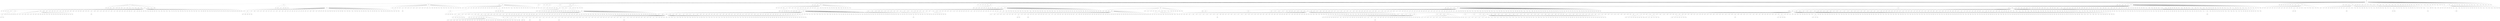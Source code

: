 Digraph SMITH {
	237 [label="237:67089", width=3.03, height=1.8179999999999998];
	421 [label="421:158387", width=3.24, height=1.944];
	477 [label="477:97435", width=3.12, height=1.8719999999999999];
	504 [label="504:453914", width=3.51, height=2.106];
	506 [label="506:9919", width=2.55, height=1.5299999999999998];
	513 [label="513:531350", width=3.55, height=2.13];
	534 [label="534:141165", width=3.21, height=1.926];
	536 [label="536:3131", width=2.26, height=1.3559999999999999];
	539 [label="539:23356", width=2.76, height=1.656];
	552 [label="552:19476", width=2.72, height=1.6320000000000001];
	554 [label="554:16199", width=2.67, height=1.6019999999999999];
	559 [label="559:3283", width=2.27, height=1.3619999999999999];
	565 [label="565:222238", width=3.33, height=1.998];
	588 [label="588:828", width=1.93, height=1.158];
	591 [label="591:2400", width=2.2, height=1.32];
	594 [label="594:6256", width=2.44, height=1.464];
	606 [label="606:954357", width=3.69, height=2.214];
	607 [label="607:2116", width=2.16, height=1.296];
	611 [label="611:2916", width=2.24, height=1.344];
	629 [label="629:1868", width=2.13, height=1.2779999999999998];
	635 [label="635:1877", width=2.13, height=1.2779999999999998];
	636 [label="636:1353", width=2.05, height=1.2299999999999998];
	639 [label="639:667058", width=3.6, height=2.16];
	643 [label="643:4459", width=2.35, height=1.41];
	649 [label="649:2111", width=2.16, height=1.296];
	651 [label="651:22450", width=2.75, height=1.65];
	653 [label="653:7744", width=2.49, height=1.494];
	681 [label="681:701", width=1.89, height=1.134];
	683 [label="683:3260733", width=4, height=2.4];
	684 [label="684:368", width=1.73, height=1.038];
	685 [label="685:1654", width=2.1, height=1.26];
	707 [label="707:250", width=1.63, height=0.9779999999999999];
	722 [label="722:549", width=1.83, height=1.098];
	728 [label="728:1134", width=2.01, height=1.2059999999999997];
	734 [label="734:999", width=1.98, height=1.188];
	748 [label="748:3741", width=2.31, height=1.386];
	749 [label="749:13685", width=2.63, height=1.5779999999999998];
	763 [label="763:86967", width=3.09, height=1.8539999999999999];
	779 [label="779:1733189", width=3.84, height=2.304];
	785 [label="785:6275", width=2.44, height=1.464];
	794 [label="794:514", width=1.81, height=1.086];
	800 [label="800:5496", width=2.4, height=1.44];
	803 [label="803:68384", width=3.03, height=1.8179999999999998];
	804 [label="804:1974208", width=3.87, height=2.322];
	826 [label="826:321", width=1.69, height=1.014];
	834 [label="834:355", width=1.72, height=1.032];
	836 [label="836:810", width=1.92, height=1.152];
	847 [label="847:25925", width=2.79, height=1.674];
	850 [label="850:11192", width=2.58, height=1.548];
	851 [label="851:1268", width=2.04, height=1.224];
	864 [label="864:334364", width=3.43, height=2.058];
	900 [label="900:21923", width=2.75, height=1.65];
	905 [label="905:1195885", width=3.75, height=2.25];
	906 [label="906:284", width=1.66, height=0.9959999999999999];
	918 [label="918:144482", width=3.22, height=1.932];
	924 [label="924:35877", width=2.87, height=1.722];
	939 [label="939:24110", width=2.77, height=1.662];
	943 [label="943:10002", width=2.55, height=1.5299999999999998];
	944 [label="944:7863", width=2.49, height=1.494];
	957 [label="957:17502", width=2.69, height=1.6139999999999999];
	982 [label="982:655", width=1.87, height=1.122];
	1015 [label="1015:2555", width=2.21, height=1.3259999999999998];
	1024 [label="1024:1108", width=2, height=1.2];
	1037 [label="1037:309316", width=3.41, height=2.046];
	1048 [label="1048:742", width=1.9, height=1.14];
	1049 [label="1049:1012", width=1.98, height=1.188];
	1058 [label="1058:427", width=1.76, height=1.056];
	1065 [label="1065:320", width=1.69, height=1.014];
	1073 [label="1073:41684", width=2.91, height=1.746];
	1079 [label="1079:458", width=1.78, height=1.068];
	1080 [label="1080:243", width=1.62, height=0.972];
	1081 [label="1081:268", width=1.65, height=0.9899999999999999];
	1084 [label="1084:83894", width=3.08, height=1.8479999999999999];
	1086 [label="1086:598", width=1.85, height=1.11];
	1087 [label="1087:1266", width=2.04, height=1.224];
	1103 [label="1103:4451556", width=4.08, height=2.448];
	1105 [label="1105:3187", width=2.27, height=1.3619999999999999];
	1110 [label="1110:11578", width=2.59, height=1.5539999999999998];
	1113 [label="1113:454116", width=3.51, height=2.106];
	1121 [label="1121:47473", width=2.94, height=1.764];
	1137 [label="1137:3694", width=2.3, height=1.38];
	1149 [label="1149:143600", width=3.22, height=1.932];
	1156 [label="1156:5959", width=2.42, height=1.452];
	1169 [label="1169:2157", width=2.17, height=1.3019999999999998];
	1194 [label="1194:3566", width=2.29, height=1.3739999999999999];
	1203 [label="1203:1582787", width=3.82, height=2.292];
	1219 [label="1219:9376", width=2.54, height=1.524];
	1233 [label="1233:11857", width=2.6, height=1.56];
	1238 [label="1238:1507452", width=3.81, height=2.286];
	1254 [label="1254:1077516", width=3.72, height=2.232];
	1255 [label="1255:327", width=1.7, height=1.02];
	1276 [label="1276:1014828", width=3.71, height=2.226];
	1282 [label="1282:1651", width=2.1, height=1.26];
	1299 [label="1299:1004", width=1.98, height=1.188];
	1302 [label="1302:25078", width=2.78, height=1.668];
	1303 [label="1303:352", width=1.72, height=1.032];
	1314 [label="1314:734", width=1.9, height=1.14];
	1316 [label="1316:2289", width=2.18, height=1.308];
	1321 [label="1321:1112707", width=3.73, height=2.238];
	1347 [label="1347:768", width=1.91, height=1.146];
	1349 [label="1349:314", width=1.69, height=1.014];
	1357 [label="1357:2621559", width=3.94, height=2.364];
	1374 [label="1374:641", width=1.87, height=1.122];
	1387 [label="1387:6170", width=2.43, height=1.458];
	1396 [label="1396:3470", width=2.29, height=1.3739999999999999];
	1406 [label="1406:854", width=1.94, height=1.164];
	1418 [label="1418:4789", width=2.37, height=1.422];
	1425 [label="1425:5461439", width=4.13, height=2.4779999999999998];
	1429 [label="1429:167547", width=3.26, height=1.9559999999999997];
	1460 [label="1460:282", width=1.66, height=0.9959999999999999];
	1466 [label="1466:430", width=1.77, height=1.062];
	1473 [label="1473:2637", width=2.22, height=1.332];
	1490 [label="1490:2036", width=2.15, height=1.2899999999999998];
	1535 [label="1535:3090010", width=3.99, height=2.394];
	1544 [label="1544:23941", width=2.77, height=1.662];
	1548 [label="1548:838", width=1.93, height=1.158];
	1566 [label="1566:1126", width=2.01, height=1.2059999999999997];
	1578 [label="1578:39020", width=2.89, height=1.734];
	1591 [label="1591:13872", width=2.63, height=1.5779999999999998];
	1606 [label="1606:2158", width=2.17, height=1.3019999999999998];
	1622 [label="1622:396", width=1.75, height=1.05];
	1625 [label="1625:247795", width=3.36, height=2.016];
	1628 [label="1628:16593", width=2.68, height=1.608];
	1639 [label="1639:447", width=1.78, height=1.068];
	1641 [label="1641:699", width=1.89, height=1.134];
	1649 [label="1649:1093", width=2, height=1.2];
	1653 [label="1653:9499", width=2.54, height=1.524];
	1668 [label="1668:1136", width=2.01, height=1.2059999999999997];
	1687 [label="1687:37640", width=2.88, height=1.728];
	1691 [label="1691:1965051", width=3.87, height=2.322];
	1699 [label="1699:314069", width=3.41, height=2.046];
	1700 [label="1700:1010", width=1.98, height=1.188];
	1702 [label="1702:6416280", width=4.17, height=2.502];
	1716 [label="1716:84285", width=3.09, height=1.8539999999999999];
	1723 [label="1723:355", width=1.72, height=1.032];
	1726 [label="1726:603", width=1.85, height=1.11];
	1728 [label="1728:603", width=1.85, height=1.11];
	1739 [label="1739:63180", width=3.01, height=1.8059999999999998];
	1757 [label="1757:4553", width=2.36, height=1.416];
	1779 [label="1779:276128", width=3.38, height=2.028];
	1804 [label="1804:6846532", width=4.18, height=2.5079999999999996];
	1862 [label="1862:1124", width=2.01, height=1.2059999999999997];
	1873 [label="1873:63949", width=3.02, height=1.8119999999999998];
	1874 [label="1874:30117", width=2.83, height=1.698];
	1878 [label="1878:131585", width=3.2, height=1.92];
	1887 [label="1887:1924", width=2.14, height=1.284];
	1916 [label="1916:3114", width=2.26, height=1.3559999999999999];
	1920 [label="1920:1357665", width=3.78, height=2.268];
	1922 [label="1922:664", width=1.87, height=1.122];
	1927 [label="1927:13119", width=2.62, height=1.572];
	1935 [label="1935:13181", width=2.62, height=1.572];
	1963 [label="1963:402", width=1.75, height=1.05];
	1972 [label="1972:1216", width=2.03, height=1.2179999999999997];
	1986 [label="1986:802", width=1.92, height=1.152];
	2016 [label="2016:4420", width=2.35, height=1.41];
	2029 [label="2029:5973", width=2.42, height=1.452];
	2037 [label="2037:2195", width=2.17, height=1.3019999999999998];
	2053 [label="2053:6380", width=2.44, height=1.464];
	2088 [label="2088:208518", width=3.31, height=1.986];
	2096 [label="2096:977", width=1.97, height=1.182];
	2126 [label="2126:9832", width=2.55, height=1.5299999999999998];
	2159 [label="2159:119176", width=3.17, height=1.902];
	2184 [label="2184:2490", width=2.21, height=1.3259999999999998];
	2193 [label="2193:19878", width=2.72, height=1.6320000000000001];
	2197 [label="2197:9173", width=2.53, height=1.5179999999999998];
	2199 [label="2199:68255", width=3.03, height=1.8179999999999998];
	2200 [label="2200:2409583", width=3.92, height=2.352];
	2204 [label="2204:719", width=1.89, height=1.134];
	2215 [label="2215:869", width=1.94, height=1.164];
	2218 [label="2218:286", width=1.66, height=0.9959999999999999];
	2222 [label="2222:3581", width=2.3, height=1.38];
	2260 [label="2260:616", width=1.86, height=1.116];
	2278 [label="2278:2054", width=2.16, height=1.296];
	2301 [label="2301:42759", width=2.92, height=1.752];
	2303 [label="2303:1493", width=2.08, height=1.248];
	2311 [label="2311:5868", width=2.42, height=1.452];
	2316 [label="2316:2861", width=2.24, height=1.344];
	2326 [label="2326:29379", width=2.82, height=1.692];
	2335 [label="2335:477", width=1.79, height=1.074];
	2336 [label="2336:22218", width=2.75, height=1.65];
	2349 [label="2349:21905", width=2.75, height=1.65];
	2395 [label="2395:1413", width=2.06, height=1.236];
	2399 [label="2399:237", width=1.62, height=0.972];
	2413 [label="2413:15691", width=2.67, height=1.6019999999999999];
	2415 [label="2415:157175", width=3.24, height=1.944];
	2419 [label="2419:2628", width=2.22, height=1.332];
	2451 [label="2451:394", width=1.74, height=1.044];
	2468 [label="2468:866", width=1.94, height=1.164];
	2484 [label="2484:667", width=1.88, height=1.128];
	2488 [label="2488:868", width=1.94, height=1.164];
	2493 [label="2493:152504", width=3.23, height=1.938];
	2509 [label="2509:1480507", width=3.8, height=2.28];
	2513 [label="2513:5191", width=2.39, height=1.434];
	2518 [label="2518:1716", width=2.11, height=1.2659999999999998];
	2526 [label="2526:890", width=1.95, height=1.17];
	2532 [label="2532:20573", width=2.73, height=1.638];
	2548 [label="2548:2325", width=2.19, height=1.3139999999999998];
	2566 [label="2566:715974", width=3.62, height=2.172];
	2573 [label="2573:1437", width=2.07, height=1.2419999999999998];
	2577 [label="2577:1075", width=2, height=1.2];
	2578 [label="2578:3817", width=2.31, height=1.386];
	2596 [label="2596:1198", width=2.02, height=1.212];
	2609 [label="2609:11576", width=2.59, height=1.5539999999999998];
	2628 [label="2628:6999", width=2.46, height=1.476];
	2636 [label="2636:1140", width=2.01, height=1.2059999999999997];
	2642 [label="2642:238", width=1.62, height=0.972];
	2649 [label="2649:1005", width=1.98, height=1.188];
	2661 [label="2661:1498", width=2.08, height=1.248];
	2663 [label="2663:615", width=1.86, height=1.116];
	2669 [label="2669:1603", width=2.1, height=1.26];
	2674 [label="2674:1713201", width=3.84, height=2.304];
	2715 [label="2715:823", width=1.93, height=1.158];
	2719 [label="2719:358", width=1.72, height=1.032];
	2741 [label="2741:2375", width=2.19, height=1.3139999999999998];
	2761 [label="2761:6570", width=2.45, height=1.47];
	2805 [label="2805:568", width=1.84, height=1.104];
	2806 [label="2806:3259", width=2.27, height=1.3619999999999999];
	2821 [label="2821:7347", width=2.48, height=1.488];
	2832 [label="2832:3869", width=2.32, height=1.392];
	2833 [label="2833:493", width=1.8, height=1.08];
	2846 [label="2846:17238", width=2.69, height=1.6139999999999999];
	2869 [label="2869:5041854", width=4.11, height=2.466];
	2872 [label="2872:1724", width=2.11, height=1.2659999999999998];
	2892 [label="2892:1357", width=2.05, height=1.2299999999999998];
	2900 [label="2900:45557", width=2.93, height=1.758];
	2908 [label="2908:438", width=1.77, height=1.062];
	2914 [label="2914:332", width=1.7, height=1.02];
	2922 [label="2922:306", width=1.68, height=1.008];
	2931 [label="2931:260", width=1.64, height=0.9839999999999999];
	2951 [label="2951:1186", width=2.02, height=1.212];
	2974 [label="2974:542", width=1.82, height=1.092];
	2979 [label="2979:428", width=1.77, height=1.062];
	2980 [label="2980:38887", width=2.89, height=1.734];
	2985 [label="2985:454", width=1.78, height=1.068];
	3016 [label="3016:962835", width=3.69, height=2.214];
	3032 [label="3032:265", width=1.65, height=0.9899999999999999];
	3065 [label="3065:1126", width=2.01, height=1.2059999999999997];
	3072 [label="3072:3874", width=2.32, height=1.392];
	3107 [label="3107:1177", width=2.02, height=1.212];
	3131 [label="3131:358", width=1.72, height=1.032];
	3140 [label="3140:1067", width=1.99, height=1.194];
	3157 [label="3157:445", width=1.78, height=1.068];
	3222 [label="3222:2286", width=2.18, height=1.308];
	3224 [label="3224:15641", width=2.66, height=1.596];
	3227 [label="3227:4952087", width=4.1, height=2.4599999999999995];
	3228 [label="3228:721", width=1.9, height=1.14];
	3254 [label="3254:58336", width=2.99, height=1.794];
	3309 [label="3309:12048", width=2.6, height=1.56];
	3376 [label="3376:559", width=1.83, height=1.098];
	3379 [label="3379:251403", width=3.36, height=2.016];
	3389 [label="3389:17101", width=2.69, height=1.6139999999999999];
	3414 [label="3414:1455", width=2.07, height=1.2419999999999998];
	3424 [label="3424:237", width=1.62, height=0.972];
	3439 [label="3439:214854", width=3.32, height=1.9919999999999998];
	3511 [label="3511:337", width=1.71, height=1.026];
	3525 [label="3525:1400", width=2.06, height=1.236];
	3620 [label="3620:2667", width=2.22, height=1.332];
	3647 [label="3647:1805027", width=3.85, height=2.31];
	3648 [label="3648:5147836", width=4.11, height=2.466];
	3655 [label="3655:438", width=1.77, height=1.062];
	3659 [label="3659:564", width=1.83, height=1.098];
	3685 [label="3685:590", width=1.85, height=1.11];
	3740 [label="3740:1534", width=2.08, height=1.248];
	3741 [label="3741:192437", width=3.29, height=1.974];
	3766 [label="3766:12800", width=2.61, height=1.5659999999999998];
	3806 [label="3806:1101", width=2, height=1.2];
	3813 [label="3813:374316", width=3.46, height=2.076];
	3818 [label="3818:980", width=1.97, height=1.182];
	3835 [label="3835:1271466", width=3.76, height=2.256];
	3846 [label="3846:4461", width=2.35, height=1.41];
	3850 [label="3850:31516", width=2.84, height=1.704];
	3888 [label="3888:444", width=1.77, height=1.062];
	3908 [label="3908:407", width=1.75, height=1.05];
	3941 [label="3941:1051", width=1.99, height=1.194];
	3952 [label="3952:1373124", width=3.78, height=2.268];
	3967 [label="3967:877", width=1.94, height=1.164];
	3975 [label="3975:418", width=1.76, height=1.056];
	3984 [label="3984:1139", width=2.01, height=1.2059999999999997];
	4026 [label="4026:45015", width=2.93, height=1.758];
	4076 [label="4076:17359", width=2.69, height=1.6139999999999999];
	4184 [label="4184:15831", width=2.67, height=1.6019999999999999];
	4197 [label="4197:403", width=1.75, height=1.05];
	4231 [label="4231:4640", width=2.36, height=1.416];
	4232 [label="4232:8021873", width=4.22, height=2.5319999999999996];
	4238 [label="4238:2128", width=2.17, height=1.3019999999999998];
	4253 [label="4253:7324", width=2.47, height=1.482];
	4278 [label="4278:833", width=1.93, height=1.158];
	4281 [label="4281:1534", width=2.08, height=1.248];
	4282 [label="4282:371", width=1.73, height=1.038];
	4301 [label="4301:1258", width=2.03, height=1.2179999999999997];
	4309 [label="4309:708", width=1.89, height=1.134];
	4344 [label="4344:1406", width=2.06, height=1.236];
	4356 [label="4356:827", width=1.93, height=1.158];
	4393 [label="4393:1346", width=2.05, height=1.2299999999999998];
	4432 [label="4432:626", width=1.86, height=1.116];
	4434 [label="4434:1167", width=2.02, height=1.212];
	4441 [label="4441:493", width=1.8, height=1.08];
	4456 [label="4456:341", width=1.71, height=1.026];
	4483 [label="4483:4792", width=2.37, height=1.422];
	4516 [label="4516:77116", width=3.06, height=1.8359999999999999];
	4536 [label="4536:4829", width=2.37, height=1.422];
	4538 [label="4538:980475", width=3.7, height=2.22];
	4546 [label="4546:8618", width=2.52, height=1.512];
	4548 [label="4548:246", width=1.63, height=0.9779999999999999];
	4563 [label="4563:742", width=1.9, height=1.14];
	4583 [label="4583:3065", width=2.26, height=1.3559999999999999];
	4613 [label="4613:2614", width=2.22, height=1.332];
	4621 [label="4621:2014837", width=3.88, height=2.328];
	4632 [label="4632:3077", width=2.26, height=1.3559999999999999];
	4648 [label="4648:687", width=1.88, height=1.128];
	4676 [label="4676:801", width=1.92, height=1.152];
	4682 [label="4682:406807", width=3.48, height=2.088];
	4704 [label="4704:2600", width=2.22, height=1.332];
	4715 [label="4715:1101", width=2, height=1.2];
	4727 [label="4727:247", width=1.63, height=0.9779999999999999];
	4763 [label="4763:30930", width=2.83, height=1.698];
	4777 [label="4777:67346", width=3.03, height=1.8179999999999998];
	4822 [label="4822:1021160", width=3.71, height=2.226];
	4879 [label="4879:229", width=1.61, height=0.966];
	4883 [label="4883:1081", width=2, height=1.2];
	4890 [label="4890:249", width=1.63, height=0.9779999999999999];
	4891 [label="4891:443", width=1.77, height=1.062];
	4895 [label="4895:348", width=1.71, height=1.026];
	4910 [label="4910:335", width=1.7, height=1.02];
	4954 [label="4954:739", width=1.9, height=1.14];
	4987 [label="4987:251", width=1.63, height=0.9779999999999999];
	5071 [label="5071:3049", width=2.26, height=1.3559999999999999];
	5098 [label="5098:7170", width=2.47, height=1.482];
	5108 [label="5108:428", width=1.77, height=1.062];
	5182 [label="5182:267", width=1.65, height=0.9899999999999999];
	5207 [label="5207:24168", width=2.77, height=1.662];
	5215 [label="5215:1344", width=2.05, height=1.2299999999999998];
	5247 [label="5247:331", width=1.7, height=1.02];
	5256 [label="5256:182841", width=3.28, height=1.9679999999999997];
	5283 [label="5283:552", width=1.83, height=1.098];
	5293 [label="5293:219919", width=3.33, height=1.998];
	5297 [label="5297:1551", width=2.09, height=1.2539999999999998];
	5302 [label="5302:514", width=1.81, height=1.086];
	5305 [label="5305:309922", width=3.41, height=2.046];
	5307 [label="5307:307", width=1.68, height=1.008];
	5339 [label="5339:2505", width=2.21, height=1.3259999999999998];
	5367 [label="5367:14305", width=2.64, height=1.584];
	5373 [label="5373:464", width=1.79, height=1.074];
	5397 [label="5397:36630", width=2.88, height=1.728];
	5419 [label="5419:5046", width=2.38, height=1.428];
	5468 [label="5468:531357", width=3.55, height=2.13];
	5475 [label="5475:555939", width=3.56, height=2.136];
	5476 [label="5476:102858", width=3.14, height=1.884];
	5477 [label="5477:14672", width=2.65, height=1.5899999999999999];
	5478 [label="5478:358", width=1.72, height=1.032];
	5499 [label="5499:6617", width=2.45, height=1.47];
	5521 [label="5521:11056", width=2.58, height=1.548];
	5606 [label="5606:337", width=1.71, height=1.026];
	5633 [label="5633:482", width=1.8, height=1.08];
	5640 [label="5640:280172", width=3.39, height=2.034];
	5673 [label="5673:3365", width=2.28, height=1.3679999999999999];
	5675 [label="5675:16053", width=2.67, height=1.6019999999999999];
	5722 [label="5722:583", width=1.84, height=1.104];
	5750 [label="5750:858", width=1.94, height=1.164];
	5825 [label="5825:9372", width=2.54, height=1.524];
	5895 [label="5895:10141", width=2.56, height=1.536];
	5898 [label="5898:270", width=1.65, height=0.9899999999999999];
	5902 [label="5902:309", width=1.68, height=1.008];
	5906 [label="5906:20034", width=2.73, height=1.638];
	5974 [label="5974:3900", width=2.32, height=1.392];
	5975 [label="5975:213247", width=3.32, height=1.9919999999999998];
	5977 [label="5977:900600", width=3.68, height=2.208];
	6007 [label="6007:483", width=1.8, height=1.08];
	6013 [label="6013:86926", width=3.09, height=1.8539999999999999];
	6016 [label="6016:2813", width=2.24, height=1.344];
	6031 [label="6031:7079", width=2.47, height=1.482];
	6042 [label="6042:1685162", width=3.83, height=2.298];
	6088 [label="6088:426", width=1.76, height=1.056];
	6089 [label="6089:3963", width=2.32, height=1.392];
	6104 [label="6104:2223", width=2.18, height=1.308];
	6120 [label="6120:797", width=1.92, height=1.152];
	6121 [label="6121:10234", width=2.56, height=1.536];
	6131 [label="6131:694", width=1.89, height=1.134];
	6159 [label="6159:254", width=1.64, height=0.9839999999999999];
	6172 [label="6172:557082", width=3.56, height=2.136];
	6183 [label="6183:79855", width=3.07, height=1.8419999999999999];
	6195 [label="6195:1353", width=2.05, height=1.2299999999999998];
	6205 [label="6205:5520", width=2.4, height=1.44];
	6261 [label="6261:137997", width=3.21, height=1.926];
	6315 [label="6315:32002", width=2.84, height=1.704];
	6333 [label="6333:8912", width=2.52, height=1.512];
	6339 [label="6339:514", width=1.81, height=1.086];
	6340 [label="6340:4822", width=2.37, height=1.422];
	6379 [label="6379:1217", width=2.03, height=1.2179999999999997];
	6390 [label="6390:303", width=1.68, height=1.008];
	6392 [label="6392:603", width=1.85, height=1.11];
	6415 [label="6415:5566", width=2.41, height=1.446];
	6428 [label="6428:417", width=1.76, height=1.056];
	6438 [label="6438:603", width=1.85, height=1.11];
	6486 [label="6486:349806", width=3.44, height=2.064];
	6535 [label="6535:3992334", width=4.05, height=2.4299999999999997];
	6549 [label="6549:563", width=1.83, height=1.098];
	6554 [label="6554:684", width=1.88, height=1.128];
	6560 [label="6560:1638", width=2.1, height=1.26];
	6610 [label="6610:4986", width=2.38, height=1.428];
	6626 [label="6626:913010", width=3.68, height=2.208];
	6634 [label="6634:6644", width=2.45, height=1.47];
	6649 [label="6649:1407043", width=3.79, height=2.274];
	6687 [label="6687:6003", width=2.43, height=1.458];
	6697 [label="6697:543", width=1.82, height=1.092];
	6701 [label="6701:1138", width=2.01, height=1.2059999999999997];
	6722 [label="6722:696", width=1.89, height=1.134];
	6766 [label="6766:11573", width=2.59, height=1.5539999999999998];
	6779 [label="6779:1305", width=2.04, height=1.224];
	6790 [label="6790:225777", width=3.33, height=1.998];
	6796 [label="6796:2084", width=2.16, height=1.296];
	6819 [label="6819:919848", width=3.68, height=2.208];
	6823 [label="6823:4092", width=2.33, height=1.398];
	6838 [label="6838:931", width=1.96, height=1.176];
	6852 [label="6852:1769", width=2.12, height=1.272];
	6863 [label="6863:3391", width=2.28, height=1.3679999999999999];
	6875 [label="6875:3053", width=2.26, height=1.3559999999999999];
	6879 [label="6879:2059", width=2.16, height=1.296];
	6897 [label="6897:6443", width=2.44, height=1.464];
	6916 [label="6916:247", width=1.63, height=0.9779999999999999];
	6952 [label="6952:850", width=1.94, height=1.164];
	6983 [label="6983:2718", width=2.23, height=1.3379999999999999];
	7001 [label="7001:824", width=1.93, height=1.158];
	7010 [label="7010:6890", width=2.46, height=1.476];
	7024 [label="7024:782", width=1.92, height=1.152];
	7025 [label="7025:841544", width=3.66, height=2.196];
	7026 [label="7026:847", width=1.94, height=1.164];
	7149 [label="7149:657", width=1.87, height=1.122];
	7153 [label="7153:1086525", width=3.72, height=2.232];
	7184 [label="7184:1097754", width=3.73, height=2.238];
	7188 [label="7188:2170", width=2.17, height=1.3019999999999998];
	7234 [label="7234:3574", width=2.3, height=1.38];
	7245 [label="7245:47136", width=2.94, height=1.764];
	7252 [label="7252:2418", width=2.2, height=1.32];
	7269 [label="7269:872", width=1.94, height=1.164];
	7316 [label="7316:43379", width=2.92, height=1.752];
	7351 [label="7351:832", width=1.93, height=1.158];
	7369 [label="7369:89970", width=3.1, height=1.8599999999999999];
	7412 [label="7412:3757", width=2.31, height=1.386];
	7423 [label="7423:754", width=1.91, height=1.146];
	7432 [label="7432:110879", width=3.15, height=1.89];
	7459 [label="7459:768649", width=3.64, height=2.184];
	7485 [label="7485:296", width=1.67, height=1.002];
	7499 [label="7499:258522", width=3.37, height=2.022];
	7500 [label="7500:1639611", width=3.83, height=2.298];
	7542 [label="7542:2010", width=2.15, height=1.2899999999999998];
	7543 [label="7543:304695", width=3.41, height=2.046];
	7557 [label="7557:467273", width=3.51, height=2.106];
	7597 [label="7597:2837", width=2.24, height=1.344];
	7604 [label="7604:1347512", width=3.78, height=2.268];
	7613 [label="7613:4030", width=2.33, height=1.398];
	7625 [label="7625:93396", width=3.11, height=1.8659999999999999];
	7639 [label="7639:2597", width=2.22, height=1.332];
	7640 [label="7640:2132", width=2.17, height=1.3019999999999998];
	7680 [label="7680:667", width=1.88, height=1.128];
	7681 [label="7681:204759", width=3.31, height=1.986];
	7719 [label="7719:678", width=1.88, height=1.128];
	7745 [label="7745:2893", width=2.24, height=1.344];
	7761 [label="7761:1787", width=2.12, height=1.272];
	7769 [label="7769:51667", width=2.96, height=1.776];
	7791 [label="7791:334", width=1.7, height=1.02];
	7803 [label="7803:25144", width=2.78, height=1.668];
	7804 [label="7804:2211360", width=3.9, height=2.34];
	7905 [label="7905:1001", width=1.98, height=1.188];
	7923 [label="7923:233", width=1.61, height=0.966];
	7931 [label="7931:1807", width=2.12, height=1.272];
	7967 [label="7967:4364", width=2.35, height=1.41];
	7969 [label="7969:6234", width=2.43, height=1.458];
	7980 [label="7980:1101", width=2, height=1.2];
	7991 [label="7991:236", width=1.62, height=0.972];
	8005 [label="8005:400", width=1.75, height=1.05];
	8035 [label="8035:402", width=1.75, height=1.05];
	8067 [label="8067:4465", width=2.35, height=1.41];
	8111 [label="8111:9827", width=2.55, height=1.5299999999999998];
	8121 [label="8121:1944", width=2.14, height=1.284];
	8126 [label="8126:1689070", width=3.83, height=2.298];
	8153 [label="8153:1665", width=2.1, height=1.26];
	8162 [label="8162:41674", width=2.91, height=1.746];
	8163 [label="8163:474800", width=3.52, height=2.112];
	8228 [label="8228:1760305", width=3.85, height=2.31];
	8249 [label="8249:6029", width=2.43, height=1.458];
	8262 [label="8262:8158", width=2.5, height=1.5];
	8274 [label="8274:377517", width=3.46, height=2.076];
	8277 [label="8277:1648", width=2.1, height=1.26];
	8303 [label="8303:59287", width=3, height=1.7999999999999998];
	8336 [label="8336:142178", width=3.22, height=1.932];
	8354 [label="8354:245", width=1.63, height=0.9779999999999999];
	8368 [label="8368:331934", width=3.43, height=2.058];
	8442 [label="8442:69630", width=3.04, height=1.8239999999999998];
	8455 [label="8455:3171", width=2.27, height=1.3619999999999999];
	8496 [label="8496:1638", width=2.1, height=1.26];
	8510 [label="8510:554", width=1.83, height=1.098];
	8523 [label="8523:415", width=1.76, height=1.056];
	8524 [label="8524:288", width=1.67, height=1.002];
	8529 [label="8529:160233", width=3.25, height=1.95];
	8539 [label="8539:2289", width=2.18, height=1.308];
	8576 [label="8576:50422", width=2.96, height=1.776];
	8577 [label="8577:151134", width=3.23, height=1.938];
	8616 [label="8616:2377", width=2.19, height=1.3139999999999998];
	8642 [label="8642:1008", width=1.98, height=1.188];
	8671 [label="8671:5074254", width=4.11, height=2.466];
	8708 [label="8708:80319", width=3.07, height=1.8419999999999999];
	8719 [label="8719:6558", width=2.45, height=1.47];
	8740 [label="8740:11383", width=2.58, height=1.548];
	8762 [label="8762:11595", width=2.59, height=1.5539999999999998];
	8790 [label="8790:103372", width=3.14, height=1.884];
	8800 [label="8800:1154", width=2.01, height=1.2059999999999997];
	8823 [label="8823:461", width=1.78, height=1.068];
	8867 [label="8867:567", width=1.84, height=1.104];
	8869 [label="8869:324594", width=3.42, height=2.052];
	8875 [label="8875:543", width=1.82, height=1.092];
	8876 [label="8876:211384", width=3.32, height=1.9919999999999998];
	8895 [label="8895:6985", width=2.46, height=1.476];
	8931 [label="8931:156589", width=3.24, height=1.944];
	8950 [label="8950:14066", width=2.64, height=1.584];
	8968 [label="8968:377", width=1.73, height=1.038];
	8985 [label="8985:63902", width=3.02, height=1.8119999999999998];
	9038 [label="9038:447", width=1.78, height=1.068];
	9066 [label="9066:4647", width=2.36, height=1.416];
	9075 [label="9075:1064", width=1.99, height=1.194];
	9084 [label="9084:357", width=1.72, height=1.032];
	9100 [label="9100:2447", width=2.2, height=1.32];
	9110 [label="9110:5545", width=2.41, height=1.446];
	9112 [label="9112:1632862", width=3.83, height=2.298];
	9132 [label="9132:417", width=1.76, height=1.056];
	9176 [label="9176:363", width=1.72, height=1.032];
	9178 [label="9178:2836", width=2.24, height=1.344];
	9213 [label="9213:458", width=1.78, height=1.068];
	9215 [label="9215:58917", width=3, height=1.7999999999999998];
	9285 [label="9285:1286834", width=3.77, height=2.262];
	9292 [label="9292:30858", width=2.83, height=1.698];
	9293 [label="9293:34538", width=2.86, height=1.716];
	9307 [label="9307:607731", width=3.58, height=2.148];
	9340 [label="9340:6963", width=2.46, height=1.476];
	9341 [label="9341:14237", width=2.64, height=1.584];
	9345 [label="9345:2104", width=2.16, height=1.296];
	9355 [label="9355:6163", width=2.43, height=1.458];
	9357 [label="9357:341", width=1.71, height=1.026];
	9377 [label="9377:224463", width=3.33, height=1.998];
	9398 [label="9398:1251", width=2.03, height=1.2179999999999997];
	9410 [label="9410:459684", width=3.51, height=2.106];
	9418 [label="9418:295242", width=3.4, height=2.04];
	9437 [label="9437:456", width=1.78, height=1.068];
	9443 [label="9443:217916", width=3.32, height=1.9919999999999998];
	9492 [label="9492:20307", width=2.73, height=1.638];
	9498 [label="9498:27880", width=2.81, height=1.686];
	9504 [label="9504:47807", width=2.94, height=1.764];
	9562 [label="9562:978", width=1.97, height=1.182];
	9580 [label="9580:623", width=1.86, height=1.116];
	9588 [label="9588:239", width=1.62, height=0.972];
	9598 [label="9598:31254", width=2.84, height=1.704];
	9615 [label="9615:523", width=1.82, height=1.092];
	9625 [label="9625:160031", width=3.25, height=1.95];
	9632 [label="9632:1543", width=2.09, height=1.2539999999999998];
	9635 [label="9635:136469", width=3.21, height=1.926];
	9637 [label="9637:634", width=1.86, height=1.116];
	9638 [label="9638:282", width=1.66, height=0.9959999999999999];
	9661 [label="9661:260", width=1.64, height=0.9839999999999999];
	9663 [label="9663:31770", width=2.84, height=1.704];
	9670 [label="9670:678", width=1.88, height=1.128];
	9682 [label="9682:90643", width=3.1, height=1.8599999999999999];
	9718 [label="9718:2539", width=2.21, height=1.3259999999999998];
	9763 [label="9763:1718", width=2.11, height=1.2659999999999998];
	9779 [label="9779:41985", width=2.91, height=1.746];
	9780 [label="9780:14962", width=2.65, height=1.5899999999999999];
	9800 [label="9800:5588", width=2.41, height=1.446];
	9807 [label="9807:1253", width=2.03, height=1.2179999999999997];
	9816 [label="9816:2496", width=2.21, height=1.3259999999999998];
	9827 [label="9827:428", width=1.77, height=1.062];
	9836 [label="9836:35448", width=2.87, height=1.722];
	9855 [label="9855:7805", width=2.49, height=1.494];
	9859 [label="9859:4063", width=2.33, height=1.398];
	9866 [label="9866:1904585", width=3.86, height=2.316];
	9881 [label="9881:481", width=1.79, height=1.074];
	9882 [label="9882:8331", width=2.51, height=1.5059999999999998];
	9914 [label="9914:216827", width=3.32, height=1.9919999999999998];
	9926 [label="9926:16799", width=2.68, height=1.608];
	9927 [label="9927:1707043", width=3.84, height=2.304];
	9950 [label="9950:1328", width=2.05, height=1.2299999999999998];
	9951 [label="9951:418", width=1.76, height=1.056];
	9962 [label="9962:44182", width=2.92, height=1.752];
	9964 [label="9964:31978", width=2.84, height=1.704];
	10005 [label="10005:18438", width=2.71, height=1.626];
	10028 [label="10028:31038", width=2.84, height=1.704];
	10040 [label="10040:3185", width=2.27, height=1.3619999999999999];
	10041 [label="10041:541498", width=3.55, height=2.13];
	10049 [label="10049:543", width=1.82, height=1.092];
	10067 [label="10067:1391348", width=3.79, height=2.274];
	10073 [label="10073:12333", width=2.61, height=1.5659999999999998];
	10082 [label="10082:497", width=1.8, height=1.08];
	10092 [label="10092:573", width=1.84, height=1.104];
	10101 [label="10101:798", width=1.92, height=1.152];
	10108 [label="10108:342", width=1.71, height=1.026];
	10117 [label="10117:4449", width=2.35, height=1.41];
	10128 [label="10128:1208", width=2.02, height=1.212];
	10160 [label="10160:2602165", width=3.94, height=2.364];
	10161 [label="10161:242", width=1.62, height=0.972];
	10200 [label="10200:3822", width=2.31, height=1.386];
	10205 [label="10205:856087", width=3.67, height=2.202];
	10206 [label="10206:136266", width=3.21, height=1.926];
	10226 [label="10226:372", width=1.73, height=1.038];
	10241 [label="10241:1984", width=2.15, height=1.2899999999999998];
	10253 [label="10253:6073248", width=4.15, height=2.49];
	10263 [label="10263:4391", width=2.35, height=1.41];
	10279 [label="10279:2010", width=2.15, height=1.2899999999999998];
	10280 [label="10280:1094", width=2, height=1.2];
	10296 [label="10296:13272", width=2.62, height=1.572];
	10297 [label="10297:1983", width=2.15, height=1.2899999999999998];
	10298 [label="10298:6049", width=2.43, height=1.458];
	10310 [label="10310:1243", width=2.03, height=1.2179999999999997];
	10330 [label="10330:340", width=1.71, height=1.026];
	10333 [label="10333:123110", width=3.18, height=1.908];
	10343 [label="10343:2106", width=2.16, height=1.296];
	10352 [label="10352:953", width=1.97, height=1.182];
	10353 [label="10353:4541", width=2.36, height=1.416];
	10357 [label="10357:9205", width=2.53, height=1.5179999999999998];
	10376 [label="10376:71585", width=3.04, height=1.8239999999999998];
	10395 [label="10395:234", width=1.61, height=0.966];
	10396 [label="10396:19046", width=2.71, height=1.626];
	10408 [label="10408:17920", width=2.7, height=1.62];
	10450 [label="10450:18193", width=2.7, height=1.62];
	10493 [label="10493:560", width=1.83, height=1.098];
	10507 [label="10507:3135194", width=3.99, height=2.394];
	10515 [label="10515:4160", width=2.33, height=1.398];
	10555 [label="10555:2436", width=2.2, height=1.32];
	10570 [label="10570:5940", width=2.42, height=1.452];
	10614 [label="10614:337", width=1.71, height=1.026];
	10618 [label="10618:1941", width=2.14, height=1.284];
	10644 [label="10644:15185", width=2.66, height=1.596];
	10656 [label="10656:2833", width=2.24, height=1.344];
	10674 [label="10674:746", width=1.9, height=1.14];
	10675 [label="10675:37965", width=2.89, height=1.734];
	10676 [label="10676:92093", width=3.11, height=1.8659999999999999];
	10682 [label="10682:1121163", width=3.73, height=2.238];
	10721 [label="10721:1006", width=1.98, height=1.188];
	10740 [label="10740:561891", width=3.56, height=2.136];
	10776 [label="10776:30481", width=2.83, height=1.698];
	10794 [label="10794:6042", width=2.43, height=1.458];
	10795 [label="10795:80514", width=3.07, height=1.8419999999999999];
	10827 [label="10827:1609", width=2.1, height=1.26];
	10828 [label="10828:828", width=1.93, height=1.158];
	10836 [label="10836:440", width=1.77, height=1.062];
	10837 [label="10837:167091", width=3.26, height=1.9559999999999997];
	10842 [label="10842:550", width=1.83, height=1.098];
	10845 [label="10845:99131", width=3.13, height=1.878];
	10846 [label="10846:8467", width=2.51, height=1.5059999999999998];
	10873 [label="10873:1273", width=2.04, height=1.224];
	10874 [label="10874:47735", width=2.94, height=1.764];
	10892 [label="10892:24677", width=2.78, height=1.668];
	10901 [label="10901:29582", width=2.82, height=1.692];
	10917 [label="10917:565", width=1.83, height=1.098];
	10919 [label="10919:543423", width=3.55, height=2.13];
	10938 [label="10938:257", width=1.64, height=0.9839999999999999];
	10942 [label="10942:1693", width=2.11, height=1.2659999999999998];
	10958 [label="10958:2029375", width=3.88, height=2.328];
	10971 [label="10971:342", width=1.71, height=1.026];
	10984 [label="10984:13023", width=2.62, height=1.572];
	11011 [label="11011:393", width=1.74, height=1.044];
	11012 [label="11012:8703", width=2.52, height=1.512];
	11020 [label="11020:7895", width=2.49, height=1.494];
	11021 [label="11021:3158", width=2.26, height=1.3559999999999999];
	11051 [label="11051:258", width=1.64, height=0.9839999999999999];
	11078 [label="11078:37454", width=2.88, height=1.728];
	11090 [label="11090:3272", width=2.27, height=1.3619999999999999];
	11113 [label="11113:370", width=1.73, height=1.038];
	11115 [label="11115:2484", width=2.2, height=1.32];
	11148 [label="11148:1067", width=1.99, height=1.194];
	11190 [label="11190:218077", width=3.32, height=1.9919999999999998];
	11193 [label="11193:37913", width=2.89, height=1.734];
	11194 [label="11194:2197684", width=3.9, height=2.34];
	11217 [label="11217:10360", width=2.56, height=1.536];
	11218 [label="11218:609", width=1.85, height=1.11];
	11224 [label="11224:408", width=1.75, height=1.05];
	11229 [label="11229:16754", width=2.68, height=1.608];
	11247 [label="11247:719", width=1.89, height=1.134];
	11255 [label="11255:3195", width=2.27, height=1.3619999999999999];
	11256 [label="11256:243725", width=3.35, height=2.01];
	11265 [label="11265:484", width=1.8, height=1.08];
	11279 [label="11279:172119", width=3.26, height=1.9559999999999997];
	11288 [label="11288:5583", width=2.41, height=1.446];
	11303 [label="11303:7288", width=2.47, height=1.482];
	11314 [label="11314:9318", width=2.53, height=1.5179999999999998];
	11316 [label="11316:6214", width=2.43, height=1.458];
	11339 [label="11339:2412", width=2.2, height=1.32];
	11341 [label="11341:4969", width=2.38, height=1.428];
	11352 [label="11352:982", width=1.97, height=1.182];
	11368 [label="11368:2386", width=2.19, height=1.3139999999999998];
	11369 [label="11369:1268", width=2.04, height=1.224];
	11380 [label="11380:20309", width=2.73, height=1.638];
	11392 [label="11392:394", width=1.74, height=1.044];
	11400 [label="11400:119682", width=3.17, height=1.902];
	11423 [label="11423:201548", width=3.3, height=1.9799999999999998];
	11424 [label="11424:24711", width=2.78, height=1.668];
	11447 [label="11447:971", width=1.97, height=1.182];
	11460 [label="11460:2496", width=2.21, height=1.3259999999999998];
	11462 [label="11462:81231", width=3.08, height=1.8479999999999999];
	11522 [label="11522:313", width=1.69, height=1.014];
	11605 [label="11605:9883", width=2.55, height=1.5299999999999998];
	11606 [label="11606:488", width=1.8, height=1.08];
	11615 [label="11615:3121", width=2.26, height=1.3559999999999999];
	11616 [label="11616:2218", width=2.18, height=1.308];
	11618 [label="11618:638016", width=3.59, height=2.154];
	11648 [label="11648:981", width=1.97, height=1.182];
	11673 [label="11673:7755", width=2.49, height=1.494];
	11674 [label="11674:1101", width=2, height=1.2];
	11742 [label="11742:426674", width=3.49, height=2.094];
	11743 [label="11743:614594", width=3.58, height=2.148];
	11773 [label="11773:5994", width=2.42, height=1.452];
	11775 [label="11775:2517", width=2.21, height=1.3259999999999998];
	11814 [label="11814:636", width=1.86, height=1.116];
	11828 [label="11828:14399", width=2.64, height=1.584];
	11842 [label="11842:1035", width=1.99, height=1.194];
	11855 [label="11855:1109", width=2, height=1.2];
	11857 [label="11857:2372", width=2.19, height=1.3139999999999998];
	11896 [label="11896:397630", width=3.47, height=2.082];
	11906 [label="11906:448", width=1.78, height=1.068];
	11921 [label="11921:1155", width=2.01, height=1.2059999999999997];
	11928 [label="11928:1910", width=2.14, height=1.284];
	11932 [label="11932:782236", width=3.64, height=2.184];
	11970 [label="11970:8614", width=2.52, height=1.512];
	11981 [label="11981:2503", width=2.21, height=1.3259999999999998];
	11986 [label="11986:244", width=1.63, height=0.9779999999999999];
	11991 [label="11991:473901", width=3.52, height=2.112];
	11992 [label="11992:18075", width=2.7, height=1.62];
	11993 [label="11993:78003", width=3.07, height=1.8419999999999999];
	11994 [label="11994:7512", width=2.48, height=1.488];
	12018 [label="12018:750", width=1.91, height=1.146];
	12019 [label="12019:71841", width=3.05, height=1.8299999999999998];
	12042 [label="12042:307", width=1.68, height=1.008];
	12053 [label="12053:18173", width=2.7, height=1.62];
	12063 [label="12063:114241", width=3.16, height=1.896];
	12078 [label="12078:721869", width=3.62, height=2.172];
	12086 [label="12086:7715", width=2.49, height=1.494];
	12089 [label="12089:442", width=1.77, height=1.062];
	12110 [label="12110:2771", width=2.23, height=1.3379999999999999];
	12134 [label="12134:1245", width=2.03, height=1.2179999999999997];
	12137 [label="12137:4190044", width=4.06, height=2.4359999999999995];
	12138 [label="12138:1104056", width=3.73, height=2.238];
	12165 [label="12165:3041", width=2.26, height=1.3559999999999999];
	12166 [label="12166:689", width=1.88, height=1.128];
	12167 [label="12167:3664", width=2.3, height=1.38];
	12175 [label="12175:4736", width=2.37, height=1.422];
	12186 [label="12186:510", width=1.81, height=1.086];
	12187 [label="12187:14016", width=2.64, height=1.584];
	12190 [label="12190:519548", width=3.54, height=2.124];
	12227 [label="12227:244", width=1.63, height=0.9779999999999999];
	12243 [label="12243:29745", width=2.83, height=1.698];
	12245 [label="12245:74491", width=3.05, height=1.8299999999999998];
	12254 [label="12254:939", width=1.96, height=1.176];
	12255 [label="12255:383", width=1.74, height=1.044];
	12265 [label="12265:1359", width=2.05, height=1.2299999999999998];
	12319 [label="12319:982187", width=3.7, height=2.22];
	12328 [label="12328:2798", width=2.23, height=1.3379999999999999];
	12330 [label="12330:300654", width=3.4, height=2.04];
	12356 [label="12356:42188", width=2.91, height=1.746];
	12373 [label="12373:950", width=1.96, height=1.176];
	12374 [label="12374:10535", width=2.57, height=1.5419999999999998];
	12375 [label="12375:847132", width=3.66, height=2.196];
	12400 [label="12400:820", width=1.93, height=1.158];
	12426 [label="12426:636828", width=3.59, height=2.154];
	12448 [label="12448:35729", width=2.87, height=1.722];
	12462 [label="12462:287358", width=3.39, height=2.034];
	12478 [label="12478:3918", width=2.32, height=1.392];
	12516 [label="12516:3748", width=2.31, height=1.386];
	12526 [label="12526:4325", width=2.34, height=1.404];
	12530 [label="12530:227496", width=3.33, height=1.998];
	12548 [label="12548:28392", width=2.81, height=1.686];
	12557 [label="12557:729", width=1.9, height=1.14];
	12573 [label="12573:643970", width=3.59, height=2.154];
	12587 [label="12587:7454", width=2.48, height=1.488];
	12596 [label="12596:282", width=1.66, height=0.9959999999999999];
	12601 [label="12601:3987", width=2.32, height=1.392];
	12602 [label="12602:323", width=1.7, height=1.02];
	12603 [label="12603:40465", width=2.9, height=1.74];
	12606 [label="12606:1988", width=2.15, height=1.2899999999999998];
	12611 [label="12611:18936", width=2.71, height=1.626];
	12627 [label="12627:46124", width=2.93, height=1.758];
	12630 [label="12630:269", width=1.65, height=0.9899999999999999];
	12631 [label="12631:1076931", width=3.72, height=2.232];
	12632 [label="12632:389625", width=3.47, height=2.082];
	12651 [label="12651:4989", width=2.38, height=1.428];
	12663 [label="12663:6061", width=2.43, height=1.458];
	12704 [label="12704:11045", width=2.58, height=1.548];
	12705 [label="12705:371", width=1.73, height=1.038];
	12706 [label="12706:1767", width=2.12, height=1.272];
	12707 [label="12707:240847", width=3.35, height=2.01];
	12720 [label="12720:1573", width=2.09, height=1.2539999999999998];
	12721 [label="12721:337047", width=3.43, height=2.058];
	12730 [label="12730:536975", width=3.55, height=2.13];
	12746 [label="12746:234", width=1.61, height=0.966];
	12762 [label="12762:65450", width=3.02, height=1.8119999999999998];
	12766 [label="12766:80273", width=3.07, height=1.8419999999999999];
	12780 [label="12780:501", width=1.8, height=1.08];
	12781 [label="12781:31036", width=2.84, height=1.704];
	12796 [label="12796:9643", width=2.54, height=1.524];
	12798 [label="12798:2586", width=2.21, height=1.3259999999999998];
	12816 [label="12816:20965", width=2.74, height=1.6440000000000001];
	12827 [label="12827:726", width=1.9, height=1.14];
	12853 [label="12853:2444", width=2.2, height=1.32];
	12854 [label="12854:7303", width=2.47, height=1.482];
	12855 [label="12855:12489", width=2.61, height=1.5659999999999998];
	12856 [label="12856:5527", width=2.4, height=1.44];
	12866 [label="12866:4953", width=2.38, height=1.428];
	12890 [label="12890:410", width=1.75, height=1.05];
	12892 [label="12892:15042", width=2.65, height=1.5899999999999999];
	12906 [label="12906:487", width=1.8, height=1.08];
	12907 [label="12907:228", width=1.61, height=0.966];
	12911 [label="12911:6453", width=2.44, height=1.464];
	12924 [label="12924:459", width=1.78, height=1.068];
	12925 [label="12925:10302", width=2.56, height=1.536];
	12935 [label="12935:2437", width=2.2, height=1.32];
	12937 [label="12937:132835", width=3.2, height=1.92];
	12945 [label="12945:1043", width=1.99, height=1.194];
	12979 [label="12979:1418", width=2.06, height=1.236];
	13008 [label="13008:510", width=1.81, height=1.086];
	13009 [label="13009:458", width=1.78, height=1.068];
	13010 [label="13010:10914", width=2.57, height=1.5419999999999998];
	13018 [label="13018:5115", width=2.39, height=1.434];
	13026 [label="13026:1082", width=2, height=1.2];
	13028 [label="13028:298", width=1.68, height=1.008];
	13030 [label="13030:731", width=1.9, height=1.14];
	13043 [label="13043:264445", width=3.37, height=2.022];
	13044 [label="13044:629788", width=3.59, height=2.154];
	13045 [label="13045:7690", width=2.49, height=1.494];
	13059 [label="13059:6646", width=2.45, height=1.47];
	13078 [label="13078:284", width=1.66, height=0.9959999999999999];
	13082 [label="13082:3097", width=2.26, height=1.3559999999999999];
	13084 [label="13084:1293", width=2.04, height=1.224];
	13114 [label="13114:309", width=1.68, height=1.008];
	13115 [label="13115:98609", width=3.12, height=1.8719999999999999];
	13138 [label="13138:415", width=1.76, height=1.056];
	13151 [label="13151:695", width=1.89, height=1.134];
	13153 [label="13153:650194", width=3.6, height=2.16];
	13169 [label="13169:34087", width=2.86, height=1.716];
	13176 [label="13176:578", width=1.84, height=1.104];
	13181 [label="13181:3375", width=2.28, height=1.3679999999999999];
	13195 [label="13195:4734", width=2.37, height=1.422];
	13212 [label="13212:615928", width=3.58, height=2.148];
	13222 [label="13222:44281", width=2.92, height=1.752];
	13244 [label="13244:1480", width=2.08, height=1.248];
	13245 [label="13245:247", width=1.63, height=0.9779999999999999];
	13263 [label="13263:7771", width=2.49, height=1.494];
	13276 [label="13276:158476", width=3.24, height=1.944];
	13300 [label="13300:554", width=1.83, height=1.098];
	13301 [label="13301:2015", width=2.15, height=1.2899999999999998];
	13302 [label="13302:740", width=1.9, height=1.14];
	13313 [label="13313:5811", width=2.42, height=1.452];
	13314 [label="13314:153746", width=3.24, height=1.944];
	13344 [label="13344:3967", width=2.32, height=1.392];
	13345 [label="13345:15428", width=2.66, height=1.596];
	13346 [label="13346:326", width=1.7, height=1.02];
	13361 [label="13361:4967", width=2.38, height=1.428];
	13362 [label="13362:42248", width=2.91, height=1.746];
	13381 [label="13381:296", width=1.67, height=1.002];
	13382 [label="13382:2936450", width=3.97, height=2.382];
	13431 [label="13431:3762", width=2.31, height=1.386];
	13432 [label="13432:468", width=1.79, height=1.074];
	13433 [label="13433:194897", width=3.3, height=1.9799999999999998];
	13454 [label="13454:36267", width=2.87, height=1.722];
	13455 [label="13455:1059", width=1.99, height=1.194];
	13468 [label="13468:2055", width=2.16, height=1.296];
	13480 [label="13480:671", width=1.88, height=1.128];
	13482 [label="13482:419", width=1.76, height=1.056];
	13510 [label="13510:376368", width=3.46, height=2.076];
	13520 [label="13520:342", width=1.71, height=1.026];
	13526 [label="13526:56365", width=2.98, height=1.788];
	13540 [label="13540:228677", width=3.34, height=2.004];
	13544 [label="13544:310", width=1.68, height=1.008];
	13552 [label="13552:28931", width=2.82, height=1.692];
	13575 [label="13575:751", width=1.91, height=1.146];
	13582 [label="13582:2591", width=2.22, height=1.332];
	13584 [label="13584:3126", width=2.26, height=1.3559999999999999];
	13586 [label="13586:174435", width=3.27, height=1.962];
	13599 [label="13599:1153", width=2.01, height=1.2059999999999997];
	13616 [label="13616:1349", width=2.05, height=1.2299999999999998];
	13620 [label="13620:818", width=1.93, height=1.158];
	13651 [label="13651:10826", width=2.57, height=1.5419999999999998];
	13652 [label="13652:103120", width=3.14, height=1.884];
	13665 [label="13665:268", width=1.65, height=0.9899999999999999];
	13677 [label="13677:1383", width=2.06, height=1.236];
	13692 [label="13692:9933", width=2.55, height=1.5299999999999998];
	13693 [label="13693:50895", width=2.96, height=1.776];
	13715 [label="13715:705", width=1.89, height=1.134];
	13716 [label="13716:6179", width=2.43, height=1.458];
	13737 [label="13737:1202", width=2.02, height=1.212];
	13738 [label="13738:1457", width=2.07, height=1.2419999999999998];
	13790 [label="13790:5645", width=2.41, height=1.446];
	13812 [label="13812:1329", width=2.05, height=1.2299999999999998];
	13813 [label="13813:700644", width=3.61, height=2.166];
	13814 [label="13814:369", width=1.73, height=1.038];
	13844 [label="13844:28815", width=2.82, height=1.692];
	13845 [label="13845:1581", width=2.09, height=1.2539999999999998];
	13859 [label="13859:1038", width=1.99, height=1.194];
	13860 [label="13860:15552", width=2.66, height=1.596];
	13918 [label="13918:467", width=1.79, height=1.074];
	13930 [label="13930:5067", width=2.38, height=1.428];
	13932 [label="13932:2729", width=2.23, height=1.3379999999999999];
	13933 [label="13933:36079", width=2.87, height=1.722];
	13934 [label="13934:1341", width=2.05, height=1.2299999999999998];
	13964 [label="13964:771", width=1.91, height=1.146];
	13987 [label="13987:4762", width=2.37, height=1.422];
	14013 [label="14013:1574", width=2.09, height=1.2539999999999998];
	14015 [label="14015:7092", width=2.47, height=1.482];
	14016 [label="14016:1828", width=2.13, height=1.2779999999999998];
	14018 [label="14018:19994", width=2.73, height=1.638];
	14034 [label="14034:2691", width=2.22, height=1.332];
	14046 [label="14046:1420", width=2.06, height=1.236];
	14062 [label="14062:828", width=1.93, height=1.158];
	14064 [label="14064:153774", width=3.24, height=1.944];
	14073 [label="14073:33160", width=2.85, height=1.71];
	14082 [label="14082:10648", width=2.57, height=1.5419999999999998];
	14116 [label="14116:348017", width=3.44, height=2.064];
	14128 [label="14128:760", width=1.91, height=1.146];
	14133 [label="14133:4698", width=2.36, height=1.416];
	14159 [label="14159:111368", width=3.16, height=1.896];
	14205 [label="14205:1915", width=2.14, height=1.284];
	14216 [label="14216:582", width=1.84, height=1.104];
	14218 [label="14218:1894", width=2.14, height=1.284];
	14219 [label="14219:14187", width=2.64, height=1.584];
	14221 [label="14221:6067", width=2.43, height=1.458];
	14236 [label="14236:1162", width=2.01, height=1.2059999999999997];
	14252 [label="14252:776", width=1.91, height=1.146];
	14265 [label="14265:70977", width=3.04, height=1.8239999999999998];
	14266 [label="14266:248756", width=3.36, height=2.016];
	14279 [label="14279:312", width=1.69, height=1.014];
	14323 [label="14323:80544", width=3.07, height=1.8419999999999999];
	14324 [label="14324:57377", width=2.99, height=1.794];
	14366 [label="14366:3499", width=2.29, height=1.3739999999999999];
	14381 [label="14381:13309", width=2.62, height=1.572];
	14389 [label="14389:340", width=1.71, height=1.026];
	14393 [label="14393:399", width=1.75, height=1.05];
	14395 [label="14395:7182", width=2.47, height=1.482];
	14402 [label="14402:229", width=1.61, height=0.966];
	14407 [label="14407:2904", width=2.24, height=1.344];
	14408 [label="14408:84704", width=3.09, height=1.8539999999999999];
	14434 [label="14434:7333", width=2.48, height=1.488];
	14446 [label="14446:516", width=1.81, height=1.086];
	14469 [label="14469:6121", width=2.43, height=1.458];
	14472 [label="14472:7017", width=2.46, height=1.476];
	14484 [label="14484:4544", width=2.36, height=1.416];
	14491 [label="14491:2354", width=2.19, height=1.3139999999999998];
	14497 [label="14497:6060", width=2.43, height=1.458];
	14512 [label="14512:77456", width=3.06, height=1.8359999999999999];
	14513 [label="14513:9390", width=2.54, height=1.524];
	14514 [label="14514:30839", width=2.83, height=1.698];
	14537 [label="14537:623", width=1.86, height=1.116];
	14589 [label="14589:5006", width=2.38, height=1.428];
	14598 [label="14598:354884", width=3.44, height=2.064];
	14599 [label="14599:73848", width=3.05, height=1.8299999999999998];
	14686 [label="14686:358", width=1.72, height=1.032];
	14692 [label="14692:134194", width=3.2, height=1.92];
	14693 [label="14693:12967", width=2.62, height=1.572];
	14704 [label="14704:685", width=1.88, height=1.128];
	14705 [label="14705:85215", width=3.09, height=1.8539999999999999];
	14716 [label="14716:11666", width=2.59, height=1.5539999999999998];
	14733 [label="14733:493", width=1.8, height=1.08];
	14774 [label="14774:6179", width=2.43, height=1.458];
	14779 [label="14779:19906", width=2.72, height=1.6320000000000001];
	14780 [label="14780:1853", width=2.13, height=1.2779999999999998];
	14790 [label="14790:790", width=1.92, height=1.152];
	14792 [label="14792:52672", width=2.97, height=1.782];
	14817 [label="14817:79990", width=3.07, height=1.8419999999999999];
	14818 [label="14818:38521", width=2.89, height=1.734];
	14849 [label="14849:9972", width=2.55, height=1.5299999999999998];
	14850 [label="14850:64666", width=3.02, height=1.8119999999999998];
	14862 [label="14862:4452", width=2.35, height=1.41];
	14878 [label="14878:39382", width=2.9, height=1.74];
	14905 [label="14905:318", width=1.69, height=1.014];
	14923 [label="14923:81248", width=3.08, height=1.8479999999999999];
	14944 [label="14944:398", width=1.75, height=1.05];
	14961 [label="14961:16313", width=2.67, height=1.6019999999999999];
	14964 [label="14964:267", width=1.65, height=0.9899999999999999];
	14965 [label="14965:2586", width=2.21, height=1.3259999999999998];
	14973 [label="14973:1062", width=1.99, height=1.194];
	14974 [label="14974:768", width=1.91, height=1.146];
	14975 [label="14975:70251", width=3.04, height=1.8239999999999998];
	14995 [label="14995:370", width=1.73, height=1.038];
	15006 [label="15006:425", width=1.76, height=1.056];
	15008 [label="15008:6033", width=2.43, height=1.458];
	15010 [label="15010:28962", width=2.82, height=1.692];
	15024 [label="15024:122480", width=3.18, height=1.908];
	15026 [label="15026:16569", width=2.68, height=1.608];
	15027 [label="15027:134798", width=3.2, height=1.92];
	15037 [label="15037:1691", width=2.11, height=1.2659999999999998];
	15038 [label="15038:328781", width=3.43, height=2.058];
	15053 [label="15053:307", width=1.68, height=1.008];
	15082 [label="15082:1719107", width=3.84, height=2.304];
	15093 [label="15093:283", width=1.66, height=0.9959999999999999];
	15126 [label="15126:7420", width=2.48, height=1.488];
	15140 [label="15140:76737", width=3.06, height=1.8359999999999999];
	15175 [label="15175:228", width=1.61, height=0.966];
	15214 [label="15214:3101", width=2.26, height=1.3559999999999999];
	15216 [label="15216:2664", width=2.22, height=1.332];
	15217 [label="15217:1484", width=2.08, height=1.248];
	15248 [label="15248:823", width=1.93, height=1.158];
	15250 [label="15250:621", width=1.86, height=1.116];
	15261 [label="15261:3511", width=2.29, height=1.3739999999999999];
	15263 [label="15263:27043", width=2.8, height=1.68];
	15285 [label="15285:3983", width=2.32, height=1.392];
	15289 [label="15289:257", width=1.64, height=0.9839999999999999];
	15291 [label="15291:700", width=1.89, height=1.134];
	15292 [label="15292:224876", width=3.33, height=1.998];
	15322 [label="15322:1426201", width=3.79, height=2.274];
	15336 [label="15336:1653", width=2.1, height=1.26];
	15342 [label="15342:252", width=1.63, height=0.9779999999999999];
	15375 [label="15375:456", width=1.78, height=1.068];
	15376 [label="15376:7094", width=2.47, height=1.482];
	15411 [label="15411:740", width=1.9, height=1.14];
	15412 [label="15412:1101", width=2, height=1.2];
	15425 [label="15425:968", width=1.97, height=1.182];
	15427 [label="15427:1566", width=2.09, height=1.2539999999999998];
	15428 [label="15428:72085", width=3.05, height=1.8299999999999998];
	15429 [label="15429:85117", width=3.09, height=1.8539999999999999];
	15447 [label="15447:345", width=1.71, height=1.026];
	15451 [label="15451:105131", width=3.14, height=1.884];
	15462 [label="15462:9370", width=2.54, height=1.524];
	15476 [label="15476:988", width=1.97, height=1.182];
	15490 [label="15490:252", width=1.63, height=0.9779999999999999];
	15495 [label="15495:8732", width=2.52, height=1.512];
	15506 [label="15506:5243", width=2.39, height=1.434];
	15509 [label="15509:1466", width=2.07, height=1.2419999999999998];
	15525 [label="15525:485", width=1.8, height=1.08];
	15548 [label="15548:970353", width=3.7, height=2.22];
	15549 [label="15549:310967", width=3.41, height=2.046];
	15563 [label="15563:103741", width=3.14, height=1.884];
	15579 [label="15579:601", width=1.85, height=1.11];
	15580 [label="15580:14317", width=2.64, height=1.584];
	15587 [label="15587:36951", width=2.88, height=1.728];
	15601 [label="15601:234", width=1.61, height=0.966];
	15621 [label="15621:463", width=1.78, height=1.068];
	15622 [label="15622:717", width=1.89, height=1.134];
	15639 [label="15639:4826", width=2.37, height=1.422];
	15654 [label="15654:19326", width=2.72, height=1.6320000000000001];
	15655 [label="15655:35522", width=2.87, height=1.722];
	15667 [label="15667:314", width=1.69, height=1.014];
	15673 [label="15673:2218", width=2.18, height=1.308];
	15707 [label="15707:595", width=1.85, height=1.11];
	15716 [label="15716:5526", width=2.4, height=1.44];
	15759 [label="15759:3566", width=2.29, height=1.3739999999999999];
	15772 [label="15772:17894", width=2.7, height=1.62];
	15773 [label="15773:6237", width=2.43, height=1.458];
	15788 [label="15788:22217", width=2.75, height=1.65];
	15806 [label="15806:259", width=1.64, height=0.9839999999999999];
	15823 [label="15823:262", width=1.64, height=0.9839999999999999];
	15824 [label="15824:1082", width=2, height=1.2];
	15836 [label="15836:2500", width=2.21, height=1.3259999999999998];
	15858 [label="15858:2889", width=2.24, height=1.344];
	15859 [label="15859:446", width=1.78, height=1.068];
	15860 [label="15860:7430", width=2.48, height=1.488];
	15861 [label="15861:1112", width=2, height=1.2];
	15874 [label="15874:1104", width=2, height=1.2];
	15885 [label="15885:4480", width=2.35, height=1.41];
	15896 [label="15896:596", width=1.85, height=1.11];
	15898 [label="15898:10016", width=2.55, height=1.5299999999999998];
	15906 [label="15906:441", width=1.77, height=1.062];
	15907 [label="15907:1463950", width=3.8, height=2.28];
	15908 [label="15908:3425", width=2.28, height=1.3679999999999999];
	15909 [label="15909:12655", width=2.61, height=1.5659999999999998];
	15925 [label="15925:525", width=1.82, height=1.092];
	15938 [label="15938:898", width=1.95, height=1.17];
	15940 [label="15940:2480", width=2.2, height=1.32];
	15953 [label="15953:742", width=1.9, height=1.14];
	15955 [label="15955:383760", width=3.46, height=2.076];
	15956 [label="15956:11804", width=2.59, height=1.5539999999999998];
	15995 [label="15995:1023", width=1.98, height=1.188];
	16008 [label="16008:348", width=1.71, height=1.026];
	16011 [label="16011:523", width=1.82, height=1.092];
	16016 [label="16016:49806", width=2.95, height=1.77];
	16061 [label="16061:979", width=1.97, height=1.182];
	16063 [label="16063:27172", width=2.8, height=1.68];
	16090 [label="16090:847", width=1.94, height=1.164];
	16092 [label="16092:24664", width=2.78, height=1.668];
	16099 [label="16099:1641", width=2.1, height=1.26];
	16115 [label="16115:4473", width=2.35, height=1.41];
	16118 [label="16118:2367", width=2.19, height=1.3139999999999998];
	16125 [label="16125:243", width=1.62, height=0.972];
	16139 [label="16139:10901", width=2.57, height=1.5419999999999998];
	16164 [label="16164:74546", width=3.05, height=1.8299999999999998];
	16174 [label="16174:1791", width=2.12, height=1.272];
	16191 [label="16191:3434", width=2.29, height=1.3739999999999999];
	16192 [label="16192:1341", width=2.05, height=1.2299999999999998];
	16193 [label="16193:3470", width=2.29, height=1.3739999999999999];
	16206 [label="16206:230", width=1.61, height=0.966];
	16223 [label="16223:376", width=1.73, height=1.038];
	16224 [label="16224:1827", width=2.13, height=1.2779999999999998];
	16226 [label="16226:977", width=1.97, height=1.182];
	16256 [label="16256:3297", width=2.28, height=1.3679999999999999];
	16258 [label="16258:596", width=1.85, height=1.11];
	16290 [label="16290:1320", width=2.05, height=1.2299999999999998];
	16291 [label="16291:3458", width=2.29, height=1.3739999999999999];
	16293 [label="16293:69663", width=3.04, height=1.8239999999999998];
	16302 [label="16302:490", width=1.8, height=1.08];
	16306 [label="16306:656", width=1.87, height=1.122];
	16307 [label="16307:5099", width=2.38, height=1.428];
	16308 [label="16308:86766", width=3.09, height=1.8539999999999999];
	16340 [label="16340:41798", width=2.91, height=1.746];
	16351 [label="16351:3203", width=2.27, height=1.3619999999999999];
	16352 [label="16352:248", width=1.63, height=0.9779999999999999];
	16353 [label="16353:2138", width=2.17, height=1.3019999999999998];
	16354 [label="16354:9427", width=2.54, height=1.524];
	16355 [label="16355:533", width=1.82, height=1.092];
	16368 [label="16368:447", width=1.78, height=1.068];
	16373 [label="16373:573", width=1.84, height=1.104];
	16389 [label="16389:346063", width=3.44, height=2.064];
	16401 [label="16401:320", width=1.69, height=1.014];
	16415 [label="16415:561", width=1.83, height=1.098];
	16442 [label="16442:644", width=1.87, height=1.122];
	16445 [label="16445:235", width=1.62, height=0.972];
	16446 [label="16446:430", width=1.77, height=1.062];
	16464 [label="16464:1557", width=2.09, height=1.2539999999999998];
	16466 [label="16466:7006", width=2.46, height=1.476];
	16467 [label="16467:11328", width=2.58, height=1.548];
	16476 [label="16476:8452", width=2.51, height=1.5059999999999998];
	16478 [label="16478:306", width=1.68, height=1.008];
	16513 [label="16513:697", width=1.89, height=1.134];
	16551 [label="16551:3488", width=2.29, height=1.3739999999999999];
	16579 [label="16579:33388", width=2.85, height=1.71];
	16597 [label="16597:1468", width=2.07, height=1.2419999999999998];
	16598 [label="16598:444", width=1.77, height=1.062];
	16611 [label="16611:7593", width=2.48, height=1.488];
	16615 [label="16615:1358338", width=3.78, height=2.268];
	16628 [label="16628:479", width=1.79, height=1.074];
	16647 [label="16647:254", width=1.64, height=0.9839999999999999];
	16649 [label="16649:463", width=1.78, height=1.068];
	16650 [label="16650:902866", width=3.68, height=2.208];
	16700 [label="16700:704", width=1.89, height=1.134];
	16701 [label="16701:38083", width=2.89, height=1.734];
	16714 [label="16714:2391", width=2.19, height=1.3139999999999998];
	16728 [label="16728:1536", width=2.08, height=1.248];
	16768 [label="16768:136590", width=3.21, height=1.926];
	16778 [label="16778:1252", width=2.03, height=1.2179999999999997];
	16781 [label="16781:3038", width=2.25, height=1.3499999999999999];
	16796 [label="16796:4478", width=2.35, height=1.41];
	16810 [label="16810:325", width=1.7, height=1.02];
	16821 [label="16821:229", width=1.61, height=0.966];
	16825 [label="16825:20638", width=2.73, height=1.638];
	16827 [label="16827:83402", width=3.08, height=1.8479999999999999];
	16837 [label="16837:626", width=1.86, height=1.116];
	16866 [label="16866:344", width=1.71, height=1.026];
	16880 [label="16880:636", width=1.86, height=1.116];
	16881 [label="16881:14015", width=2.64, height=1.584];
	16887 [label="16887:829", width=1.93, height=1.158];
	16888 [label="16888:1239", width=2.03, height=1.2179999999999997];
	16892 [label="16892:161673", width=3.25, height=1.95];
	16902 [label="16902:3582", width=2.3, height=1.38];
	16903 [label="16903:72827", width=3.05, height=1.8299999999999998];
	16904 [label="16904:1995", width=2.15, height=1.2899999999999998];
	16918 [label="16918:1172", width=2.02, height=1.212];
	16920 [label="16920:502096", width=3.53, height=2.118];
	16931 [label="16931:307", width=1.68, height=1.008];
	16932 [label="16932:4497", width=2.35, height=1.41];
	16944 [label="16944:1466", width=2.07, height=1.2419999999999998];
	16945 [label="16945:234", width=1.61, height=0.966];
	16963 [label="16963:7002", width=2.46, height=1.476];
	16964 [label="16964:196156", width=3.3, height=1.9799999999999998];
	16978 [label="16978:477", width=1.79, height=1.074];
	16992 [label="16992:227210", width=3.33, height=1.998];
	17015 [label="17015:4870", width=2.37, height=1.422];
	17016 [label="17016:21346", width=2.74, height=1.6440000000000001];
	17035 [label="17035:726", width=1.9, height=1.14];
	17040 [label="17040:1980", width=2.15, height=1.2899999999999998];
	17058 [label="17058:30351", width=2.83, height=1.698];
	17071 [label="17071:301", width=1.68, height=1.008];
	17072 [label="17072:4442", width=2.35, height=1.41];
	17078 [label="17078:1747", width=2.12, height=1.272];
	17080 [label="17080:2669", width=2.22, height=1.332];
	17092 [label="17092:838", width=1.93, height=1.158];
	17095 [label="17095:49825", width=2.95, height=1.77];
	17110 [label="17110:573", width=1.84, height=1.104];
	17124 [label="17124:317", width=1.69, height=1.014];
	17125 [label="17125:4866", width=2.37, height=1.422];
	17137 [label="17137:70870", width=3.04, height=1.8239999999999998];
	17151 [label="17151:2150", width=2.17, height=1.3019999999999998];
	17153 [label="17153:51511", width=2.96, height=1.776];
	17154 [label="17154:81936", width=3.08, height=1.8479999999999999];
	17155 [label="17155:12089", width=2.6, height=1.56];
	17185 [label="17185:5889", width=2.42, height=1.452];
	17195 [label="17195:807", width=1.92, height=1.152];
	17208 [label="17208:250", width=1.63, height=0.9779999999999999];
	17210 [label="17210:391", width=1.74, height=1.044];
	17214 [label="17214:4561", width=2.36, height=1.416];
	17227 [label="17227:3315", width=2.28, height=1.3679999999999999];
	17228 [label="17228:399", width=1.75, height=1.05];
	17229 [label="17229:1929", width=2.14, height=1.284];
	17232 [label="17232:41241", width=2.91, height=1.746];
	17233 [label="17233:8566", width=2.51, height=1.5059999999999998];
	17245 [label="17245:857", width=1.94, height=1.164];
	17260 [label="17260:5297", width=2.39, height=1.434];
	17262 [label="17262:3027", width=2.25, height=1.3499999999999999];
	17274 [label="17274:898", width=1.95, height=1.17];
	17294 [label="17294:5390", width=2.4, height=1.44];
	17296 [label="17296:20304", width=2.73, height=1.638];
	17319 [label="17319:2394", width=2.2, height=1.32];
	17320 [label="17320:576", width=1.84, height=1.104];
	17324 [label="17324:1286154", width=3.77, height=2.262];
	17342 [label="17342:693", width=1.89, height=1.134];
	17371 [label="17371:1423", width=2.07, height=1.2419999999999998];
	17373 [label="17373:744", width=1.9, height=1.14];
	17375 [label="17375:406", width=1.75, height=1.05];
	17376 [label="17376:4181", width=2.33, height=1.398];
	17386 [label="17386:454", width=1.78, height=1.068];
	17387 [label="17387:321", width=1.69, height=1.014];
	17390 [label="17390:5573", width=2.41, height=1.446];
	17404 [label="17404:320", width=1.69, height=1.014];
	17421 [label="17421:493", width=1.8, height=1.08];
	17426 [label="17426:984", width=1.97, height=1.182];
	17427 [label="17427:5928", width=2.42, height=1.452];
	17428 [label="17428:20822", width=2.74, height=1.6440000000000001];
	17468 [label="17468:740", width=1.9, height=1.14];
	17486 [label="17486:424", width=1.76, height=1.056];
	17487 [label="17487:260254", width=3.37, height=2.022];
	17499 [label="17499:773", width=1.91, height=1.146];
	17502 [label="17502:12121", width=2.6, height=1.56];
	17503 [label="17503:480", width=1.79, height=1.074];
	17532 [label="17532:861", width=1.94, height=1.164];
	17533 [label="17533:5301", width=2.39, height=1.434];
	17549 [label="17549:300", width=1.68, height=1.008];
	17555 [label="17555:68139", width=3.03, height=1.8179999999999998];
	17572 [label="17572:1733", width=2.11, height=1.2659999999999998];
	17574 [label="17574:1469", width=2.07, height=1.2419999999999998];
	17590 [label="17590:3218", width=2.27, height=1.3619999999999999];
	17612 [label="17612:6708", width=2.45, height=1.47];
	17629 [label="17629:1214346", width=3.75, height=2.25];
	17630 [label="17630:9385", width=2.54, height=1.524];
	17647 [label="17647:6834", width=2.46, height=1.476];
	17664 [label="17664:7376", width=2.48, height=1.488];
	17666 [label="17666:2797", width=2.23, height=1.3379999999999999];
	17680 [label="17680:5619", width=2.41, height=1.446];
	17696 [label="17696:897", width=1.95, height=1.17];
	17730 [label="17730:374", width=1.73, height=1.038];
	17735 [label="17735:3229", width=2.27, height=1.3619999999999999];
	17736 [label="17736:1074", width=2, height=1.2];
	17752 [label="17752:742", width=1.9, height=1.14];
	17753 [label="17753:400275", width=3.47, height=2.082];
	17754 [label="17754:468583", width=3.51, height=2.106];
	17761 [label="17761:1398", width=2.06, height=1.236];
	17763 [label="17763:833", width=1.93, height=1.158];
	17783 [label="17783:245", width=1.63, height=0.9779999999999999];
	17815 [label="17815:421", width=1.76, height=1.056];
	17816 [label="17816:727", width=1.9, height=1.14];
	17825 [label="17825:244", width=1.63, height=0.9779999999999999];
	17828 [label="17828:27935", width=2.81, height=1.686];
	17829 [label="17829:41188", width=2.91, height=1.746];
	17837 [label="17837:441", width=1.77, height=1.062];
	17856 [label="17856:1373", width=2.06, height=1.236];
	17858 [label="17858:949", width=1.96, height=1.176];
	17866 [label="17866:2041", width=2.16, height=1.296];
	17883 [label="17883:456", width=1.78, height=1.068];
	17893 [label="17893:17276", width=2.69, height=1.6139999999999999];
	17902 [label="17902:5181", width=2.39, height=1.434];
	17903 [label="17903:1358", width=2.05, height=1.2299999999999998];
	17905 [label="17905:377795", width=3.46, height=2.076];
	17917 [label="17917:1590", width=2.09, height=1.2539999999999998];
	17918 [label="17918:5958", width=2.42, height=1.452];
	17919 [label="17919:5417", width=2.4, height=1.44];
	17934 [label="17934:3480", width=2.29, height=1.3739999999999999];
	17937 [label="17937:328", width=1.7, height=1.02];
	17952 [label="17952:473", width=1.79, height=1.074];
	17953 [label="17953:1005", width=1.98, height=1.188];
	17979 [label="17979:901", width=1.95, height=1.17];
	17987 [label="17987:682", width=1.88, height=1.128];
	18039 [label="18039:2268", width=2.18, height=1.308];
	18042 [label="18042:398", width=1.75, height=1.05];
	18045 [label="18045:14956", width=2.65, height=1.5899999999999999];
	18078 [label="18078:44286", width=2.92, height=1.752];
	18079 [label="18079:486", width=1.8, height=1.08];
	18080 [label="18080:29655", width=2.82, height=1.692];
	18095 [label="18095:5067", width=2.38, height=1.428];
	18102 [label="18102:1831", width=2.13, height=1.2779999999999998];
	18131 [label="18131:3580", width=2.3, height=1.38];
	18149 [label="18149:1380629", width=3.78, height=2.268];
	18208 [label="18208:3670", width=2.3, height=1.38];
	18210 [label="18210:470", width=1.79, height=1.074];
	18221 [label="18221:431", width=1.77, height=1.062];
	18243 [label="18243:532", width=1.82, height=1.092];
	18281 [label="18281:261", width=1.64, height=0.9839999999999999];
	18301 [label="18301:305", width=1.68, height=1.008];
	18315 [label="18315:335", width=1.7, height=1.02];
	18317 [label="18317:250", width=1.63, height=0.9779999999999999];
	18319 [label="18319:230", width=1.61, height=0.966];
	18332 [label="18332:1074", width=2, height=1.2];
	18413 [label="18413:364", width=1.72, height=1.032];
	18417 [label="18417:177833", width=3.27, height=1.962];
	18427 [label="18427:417", width=1.76, height=1.056];
	18431 [label="18431:1416", width=2.06, height=1.236];
	18433 [label="18433:9801", width=2.55, height=1.5299999999999998];
	18464 [label="18464:811", width=1.92, height=1.152];
	18468 [label="18468:297", width=1.67, height=1.002];
	18469 [label="18469:3705", width=2.3, height=1.38];
	18494 [label="18494:1245", width=2.03, height=1.2179999999999997];
	18512 [label="18512:516", width=1.81, height=1.086];
	18514 [label="18514:602", width=1.85, height=1.11];
	18515 [label="18515:1596", width=2.09, height=1.2539999999999998];
	18549 [label="18549:1486", width=2.08, height=1.248];
	18570 [label="18570:1049", width=1.99, height=1.194];
	18596 [label="18596:373384", width=3.46, height=2.076];
	18610 [label="18610:251", width=1.63, height=0.9779999999999999];
	18614 [label="18614:37850", width=2.89, height=1.734];
	18648 [label="18648:19513", width=2.72, height=1.6320000000000001];
	18667 [label="18667:990", width=1.97, height=1.182];
	18683 [label="18683:400", width=1.75, height=1.05];
	18687 [label="18687:694", width=1.89, height=1.134];
	18706 [label="18706:291", width=1.67, height=1.002];
	18710 [label="18710:146016", width=3.22, height=1.932];
	18722 [label="18722:487", width=1.8, height=1.08];
	18723 [label="18723:2798", width=2.23, height=1.3379999999999999];
	18724 [label="18724:331155", width=3.43, height=2.058];
	18743 [label="18743:279", width=1.66, height=0.9959999999999999];
	18746 [label="18746:76982", width=3.06, height=1.8359999999999999];
	18757 [label="18757:473", width=1.79, height=1.074];
	18758 [label="18758:341", width=1.71, height=1.026];
	18773 [label="18773:14527", width=2.65, height=1.5899999999999999];
	18775 [label="18775:453", width=1.78, height=1.068];
	18786 [label="18786:231", width=1.61, height=0.966];
	18789 [label="18789:869", width=1.94, height=1.164];
	18791 [label="18791:696268", width=3.61, height=2.166];
	18796 [label="18796:425", width=1.76, height=1.056];
	18811 [label="18811:1680", width=2.11, height=1.2659999999999998];
	18839 [label="18839:4588", width=2.36, height=1.416];
	18842 [label="18842:24348", width=2.78, height=1.668];
	18878 [label="18878:83391", width=3.08, height=1.8479999999999999];
	18941 [label="18941:800", width=1.92, height=1.152];
	18942 [label="18942:90039", width=3.1, height=1.8599999999999999];
	18958 [label="18958:354", width=1.72, height=1.032];
	19001 [label="19001:205708", width=3.31, height=1.986];
	19025 [label="19025:1544", width=2.09, height=1.2539999999999998];
	19026 [label="19026:236188", width=3.34, height=2.004];
	19050 [label="19050:400", width=1.75, height=1.05];
	19063 [label="19063:463", width=1.78, height=1.068];
	19064 [label="19064:377", width=1.73, height=1.038];
	19065 [label="19065:273", width=1.65, height=0.9899999999999999];
	19066 [label="19066:398", width=1.75, height=1.05];
	19097 [label="19097:2518", width=2.21, height=1.3259999999999998];
	19122 [label="19122:880", width=1.95, height=1.17];
	19123 [label="19123:2594", width=2.22, height=1.332];
	19141 [label="19141:1357", width=2.05, height=1.2299999999999998];
	19144 [label="19144:1041", width=1.99, height=1.194];
	19146 [label="19146:7694", width=2.49, height=1.494];
	19147 [label="19147:12910", width=2.62, height=1.572];
	19199 [label="19199:1090", width=2, height=1.2];
	19221 [label="19221:2012", width=2.15, height=1.2899999999999998];
	19223 [label="19223:5629", width=2.41, height=1.446];
	19258 [label="19258:2295", width=2.18, height=1.308];
	19261 [label="19261:261", width=1.64, height=0.9839999999999999];
	19278 [label="19278:472", width=1.79, height=1.074];
	19288 [label="19288:315", width=1.69, height=1.014];
	19291 [label="19291:814", width=1.93, height=1.158];
	19298 [label="19298:709", width=1.89, height=1.134];
	19299 [label="19299:2228", width=2.18, height=1.308];
	19327 [label="19327:1295", width=2.04, height=1.224];
	19328 [label="19328:312", width=1.69, height=1.014];
	19343 [label="19343:10814", width=2.57, height=1.5419999999999998];
	19384 [label="19384:405", width=1.75, height=1.05];
	19401 [label="19401:189050", width=3.29, height=1.974];
	19441 [label="19441:2468", width=2.2, height=1.32];
	19474 [label="19474:2626", width=2.22, height=1.332];
	19475 [label="19475:365", width=1.73, height=1.038];
	19508 [label="19508:609", width=1.85, height=1.11];
	19522 [label="19522:1386", width=2.06, height=1.236];
	19544 [label="19544:276", width=1.66, height=0.9959999999999999];
	19559 [label="19559:843", width=1.93, height=1.158];
	19575 [label="19575:288", width=1.67, height=1.002];
	19576 [label="19576:227", width=1.61, height=0.966];
	19578 [label="19578:2365", width=2.19, height=1.3139999999999998];
	19596 [label="19596:441", width=1.77, height=1.062];
	19621 [label="19621:850", width=1.94, height=1.164];
	19656 [label="19656:2380", width=2.19, height=1.3139999999999998];
	19657 [label="19657:553", width=1.83, height=1.098];
	19679 [label="19679:543", width=1.82, height=1.092];
	19680 [label="19680:5729", width=2.41, height=1.446];
	19682 [label="19682:3592", width=2.3, height=1.38];
	19698 [label="19698:9695", width=2.54, height=1.524];
	19728 [label="19728:15020", width=2.65, height=1.5899999999999999];
	19741 [label="19741:269", width=1.65, height=0.9899999999999999];
	19744 [label="19744:445", width=1.78, height=1.068];
	19745 [label="19745:3199", width=2.27, height=1.3619999999999999];
	19746 [label="19746:1113", width=2, height=1.2];
	19770 [label="19770:277", width=1.66, height=0.9959999999999999];
	19773 [label="19773:504", width=1.81, height=1.086];
	19793 [label="19793:17250", width=2.69, height=1.6139999999999999];
	19813 [label="19813:637", width=1.86, height=1.116];
	19814 [label="19814:727", width=1.9, height=1.14];
	19817 [label="19817:1976", width=2.15, height=1.2899999999999998];
	19862 [label="19862:3865", width=2.31, height=1.386];
	19869 [label="19869:1726", width=2.11, height=1.2659999999999998];
	19871 [label="19871:3888", width=2.32, height=1.392];
	19872 [label="19872:362483", width=3.45, height=2.07];
	19889 [label="19889:239", width=1.62, height=0.972];
	19908 [label="19908:607", width=1.85, height=1.11];
	19914 [label="19914:14314", width=2.64, height=1.584];
	19932 [label="19932:649", width=1.87, height=1.122];
	19949 [label="19949:418", width=1.76, height=1.056];
	19954 [label="19954:2615", width=2.22, height=1.332];
	19973 [label="19973:2960", width=2.25, height=1.3499999999999999];
	19975 [label="19975:1320", width=2.05, height=1.2299999999999998];
	19987 [label="19987:324", width=1.7, height=1.02];
	20003 [label="20003:277", width=1.66, height=0.9959999999999999];
	20005 [label="20005:3568", width=2.3, height=1.38];
	20006 [label="20006:6430", width=2.44, height=1.464];
	20009 [label="20009:73356", width=3.05, height=1.8299999999999998];
	20011 [label="20011:1052", width=1.99, height=1.194];
	20012 [label="20012:295024", width=3.4, height=2.04];
	20046 [label="20046:278", width=1.66, height=0.9959999999999999];
	20048 [label="20048:467", width=1.79, height=1.074];
	20072 [label="20072:1069", width=1.99, height=1.194];
	20075 [label="20075:459", width=1.78, height=1.068];
	20076 [label="20076:1100", width=2, height=1.2];
	20077 [label="20077:934", width=1.96, height=1.176];
	20078 [label="20078:96557", width=3.12, height=1.8719999999999999];
	20079 [label="20079:3912", width=2.32, height=1.392];
	20113 [label="20113:268", width=1.65, height=0.9899999999999999];
	20116 [label="20116:6927", width=2.46, height=1.476];
	20117 [label="20117:3867", width=2.32, height=1.392];
	20161 [label="20161:11573", width=2.59, height=1.5539999999999998];
	20179 [label="20179:296", width=1.67, height=1.002];
	20209 [label="20209:505", width=1.81, height=1.086];
	20211 [label="20211:10307", width=2.56, height=1.536];
	20231 [label="20231:13992", width=2.64, height=1.584];
	20238 [label="20238:285217", width=3.39, height=2.034];
	20257 [label="20257:18713", width=2.71, height=1.626];
	20272 [label="20272:336", width=1.71, height=1.026];
	20275 [label="20275:2193", width=2.17, height=1.3019999999999998];
	20286 [label="20286:8652", width=2.52, height=1.512];
	20300 [label="20300:347", width=1.71, height=1.026];
	20317 [label="20317:287", width=1.67, height=1.002];
	20319 [label="20319:22712", width=2.76, height=1.656];
	20335 [label="20335:649", width=1.87, height=1.122];
	20347 [label="20347:371", width=1.73, height=1.038];
	20349 [label="20349:176291", width=3.27, height=1.962];
	20363 [label="20363:1447", width=2.07, height=1.2419999999999998];
	20383 [label="20383:371", width=1.73, height=1.038];
	20411 [label="20411:338", width=1.71, height=1.026];
	20412 [label="20412:3550", width=2.29, height=1.3739999999999999];
	20414 [label="20414:50305", width=2.96, height=1.776];
	20429 [label="20429:526", width=1.82, height=1.092];
	20445 [label="20445:71688", width=3.05, height=1.8299999999999998];
	20461 [label="20461:4188", width=2.34, height=1.404];
	20515 [label="20515:441", width=1.77, height=1.062];
	20516 [label="20516:1880", width=2.13, height=1.2779999999999998];
	20517 [label="20517:190805", width=3.29, height=1.974];
	20535 [label="20535:616", width=1.86, height=1.116];
	20544 [label="20544:665", width=1.88, height=1.128];
	20569 [label="20569:298", width=1.68, height=1.008];
	20576 [label="20576:286", width=1.66, height=0.9959999999999999];
	20579 [label="20579:18113", width=2.7, height=1.62];
	20581 [label="20581:10512", width=2.57, height=1.5419999999999998];
	20610 [label="20610:705", width=1.89, height=1.134];
	20611 [label="20611:7218", width=2.47, height=1.482];
	20635 [label="20635:19238", width=2.72, height=1.6320000000000001];
	20651 [label="20651:1379", width=2.06, height=1.236];
	20652 [label="20652:1110", width=2, height=1.2];
	20653 [label="20653:3557", width=2.29, height=1.3739999999999999];
	20670 [label="20670:791", width=1.92, height=1.152];
	20671 [label="20671:6389", width=2.44, height=1.464];
	20697 [label="20697:575", width=1.84, height=1.104];
	20718 [label="20718:501", width=1.8, height=1.08];
	20741 [label="20741:1700", width=2.11, height=1.2659999999999998];
	20791 [label="20791:673", width=1.88, height=1.128];
	20811 [label="20811:593", width=1.85, height=1.11];
	20860 [label="20860:298", width=1.68, height=1.008];
	20910 [label="20910:87992", width=3.1, height=1.8599999999999999];
	20922 [label="20922:3910", width=2.32, height=1.392];
	20966 [label="20966:316669", width=3.42, height=2.052];
	20986 [label="20986:484", width=1.8, height=1.08];
	21031 [label="21031:766", width=1.91, height=1.146];
	21049 [label="21049:29984", width=2.83, height=1.698];
	21061 [label="21061:535", width=1.82, height=1.092];
	21063 [label="21063:198864", width=3.3, height=1.9799999999999998];
	21097 [label="21097:306", width=1.68, height=1.008];
	21098 [label="21098:568", width=1.84, height=1.104];
	21112 [label="21112:341", width=1.71, height=1.026];
	21113 [label="21113:267", width=1.65, height=0.9899999999999999];
	21117 [label="21117:3567", width=2.29, height=1.3739999999999999];
	21138 [label="21138:2795", width=2.23, height=1.3379999999999999];
	21176 [label="21176:606", width=1.85, height=1.11];
	21247 [label="21247:1032", width=1.99, height=1.194];
	21261 [label="21261:1665", width=2.1, height=1.26];
	21268 [label="21268:14730", width=2.65, height=1.5899999999999999];
	21284 [label="21284:466127", width=3.51, height=2.106];
	21285 [label="21285:2275", width=2.18, height=1.308];
	21309 [label="21309:268", width=1.65, height=0.9899999999999999];
	21310 [label="21310:268", width=1.65, height=0.9899999999999999];
	21311 [label="21311:1694", width=2.11, height=1.2659999999999998];
	21325 [label="21325:1083", width=2, height=1.2];
	21349 [label="21349:330", width=1.7, height=1.02];
	21372 [label="21372:1177", width=2.02, height=1.212];
	21394 [label="21394:158652", width=3.24, height=1.944];
	21397 [label="21397:230307", width=3.34, height=2.004];
	21398 [label="21398:1859", width=2.13, height=1.2779999999999998];
	21399 [label="21399:514486", width=3.54, height=2.124];
	21429 [label="21429:4126", width=2.33, height=1.398];
	21430 [label="21430:1263", width=2.04, height=1.224];
	21452 [label="21452:3067", width=2.26, height=1.3559999999999999];
	21492 [label="21492:762", width=1.91, height=1.146];
	21494 [label="21494:1583", width=2.09, height=1.2539999999999998];
	21496 [label="21496:645780", width=3.59, height=2.154];
	21542 [label="21542:578", width=1.84, height=1.104];
	21543 [label="21543:238", width=1.62, height=0.972];
	21544 [label="21544:638", width=1.86, height=1.116];
	21545 [label="21545:13239", width=2.62, height=1.572];
	21564 [label="21564:592", width=1.85, height=1.11];
	21566 [label="21566:15104", width=2.66, height=1.596];
	21567 [label="21567:6984", width=2.46, height=1.476];
	21585 [label="21585:275", width=1.66, height=0.9959999999999999];
	21587 [label="21587:29653", width=2.82, height=1.692];
	21632 [label="21632:349", width=1.71, height=1.026];
	21636 [label="21636:575809", width=3.57, height=2.142];
	21637 [label="21637:5859", width=2.42, height=1.452];
	21693 [label="21693:2269", width=2.18, height=1.308];
	21725 [label="21725:6378", width=2.44, height=1.464];
	21726 [label="21726:400", width=1.75, height=1.05];
	21741 [label="21741:598", width=1.85, height=1.11];
	21747 [label="21747:1855", width=2.13, height=1.2779999999999998];
	21748 [label="21748:13909", width=2.64, height=1.584];
	21763 [label="21763:276", width=1.66, height=0.9959999999999999];
	21794 [label="21794:2583", width=2.21, height=1.3259999999999998];
	21819 [label="21819:468", width=1.79, height=1.074];
	21820 [label="21820:70089", width=3.04, height=1.8239999999999998];
	21841 [label="21841:51962", width=2.96, height=1.776];
	21866 [label="21866:390", width=1.74, height=1.044];
	21868 [label="21868:481", width=1.79, height=1.074];
	21899 [label="21899:38076", width=2.89, height=1.734];
	21900 [label="21900:487", width=1.8, height=1.08];
	21901 [label="21901:379", width=1.74, height=1.044];
	21923 [label="21923:181640", width=3.28, height=1.9679999999999997];
	21942 [label="21942:1172", width=2.02, height=1.212];
	21946 [label="21946:81603", width=3.08, height=1.8479999999999999];
	21960 [label="21960:839", width=1.93, height=1.158];
	21964 [label="21964:1022", width=1.98, height=1.188];
	21965 [label="21965:1845", width=2.13, height=1.2779999999999998];
	21966 [label="21966:8469", width=2.51, height=1.5059999999999998];
	21968 [label="21968:3582", width=2.3, height=1.38];
	21969 [label="21969:718", width=1.89, height=1.134];
	21986 [label="21986:250", width=1.63, height=0.9779999999999999];
	21988 [label="21988:366", width=1.73, height=1.038];
	21990 [label="21990:593", width=1.85, height=1.11];
	21991 [label="21991:791", width=1.92, height=1.152];
	21992 [label="21992:26907", width=2.8, height=1.68];
	21993 [label="21993:23871", width=2.77, height=1.662];
	22011 [label="22011:316", width=1.69, height=1.014];
	22035 [label="22035:313", width=1.69, height=1.014];
	22036 [label="22036:1031", width=1.98, height=1.188];
	22038 [label="22038:16578", width=2.68, height=1.608];
	22071 [label="22071:248", width=1.63, height=0.9779999999999999];
	22072 [label="22072:417", width=1.76, height=1.056];
	22073 [label="22073:30327", width=2.83, height=1.698];
	22100 [label="22100:7959", width=2.5, height=1.5];
	22124 [label="22124:2484", width=2.2, height=1.32];
	22125 [label="22125:2586", width=2.21, height=1.3259999999999998];
	22126 [label="22126:1426", width=2.07, height=1.2419999999999998];
	22127 [label="22127:648", width=1.87, height=1.122];
	22128 [label="22128:513", width=1.81, height=1.086];
	22153 [label="22153:275", width=1.66, height=0.9959999999999999];
	22195 [label="22195:995", width=1.98, height=1.188];
	22215 [label="22215:559", width=1.83, height=1.098];
	22236 [label="22236:650", width=1.87, height=1.122];
	22257 [label="22257:5840", width=2.42, height=1.452];
	22279 [label="22279:291", width=1.67, height=1.002];
	22284 [label="22284:407", width=1.75, height=1.05];
	22307 [label="22307:995", width=1.98, height=1.188];
	22312 [label="22312:96921", width=3.12, height=1.8719999999999999];
	22352 [label="22352:253", width=1.63, height=0.9779999999999999];
	22379 [label="22379:4097", width=2.33, height=1.398];
	22380 [label="22380:29990", width=2.83, height=1.698];
	22395 [label="22395:661", width=1.87, height=1.122];
	22398 [label="22398:5112", width=2.38, height=1.428];
	22399 [label="22399:978", width=1.97, height=1.182];
	22417 [label="22417:433", width=1.77, height=1.062];
	22418 [label="22418:348", width=1.71, height=1.026];
	22419 [label="22419:956", width=1.97, height=1.182];
	22439 [label="22439:696", width=1.89, height=1.134];
	22441 [label="22441:328", width=1.7, height=1.02];
	22442 [label="22442:6194", width=2.43, height=1.458];
	22443 [label="22443:1064", width=1.99, height=1.194];
	22444 [label="22444:58328", width=2.99, height=1.794];
	22462 [label="22462:378159", width=3.46, height=2.076];
	22464 [label="22464:5748", width=2.41, height=1.446];
	22465 [label="22465:557", width=1.83, height=1.098];
	22492 [label="22492:429", width=1.77, height=1.062];
	22500 [label="22500:119092", width=3.17, height=1.902];
	22525 [label="22525:937", width=1.96, height=1.176];
	22528 [label="22528:36803", width=2.88, height=1.728];
	22548 [label="22548:1621", width=2.1, height=1.26];
	22550 [label="22550:45776", width=2.93, height=1.758];
	22563 [label="22563:307", width=1.68, height=1.008];
	22565 [label="22565:896529", width=3.68, height=2.208];
	22585 [label="22585:290", width=1.67, height=1.002];
	22608 [label="22608:229", width=1.61, height=0.966];
	22612 [label="22612:803", width=1.92, height=1.152];
	22629 [label="22629:465", width=1.79, height=1.074];
	22652 [label="22652:228", width=1.61, height=0.966];
	22653 [label="22653:607", width=1.85, height=1.11];
	22698 [label="22698:2238", width=2.18, height=1.308];
	22716 [label="22716:680", width=1.88, height=1.128];
	22725 [label="22725:222650", width=3.33, height=1.998];
	22743 [label="22743:969", width=1.97, height=1.182];
	22757 [label="22757:606", width=1.85, height=1.11];
	22758 [label="22758:491", width=1.8, height=1.08];
	22759 [label="22759:1646", width=2.1, height=1.26];
	22761 [label="22761:2840", width=2.24, height=1.344];
	22762 [label="22762:12659", width=2.61, height=1.5659999999999998];
	22806 [label="22806:2072", width=2.16, height=1.296];
	22808 [label="22808:382", width=1.74, height=1.044];
	22809 [label="22809:273", width=1.65, height=0.9899999999999999];
	22812 [label="22812:85372", width=3.09, height=1.8539999999999999];
	22836 [label="22836:14069", width=2.64, height=1.584];
	22837 [label="22837:6297", width=2.44, height=1.464];
	22855 [label="22855:5908", width=2.42, height=1.452];
	22856 [label="22856:4463", width=2.35, height=1.41];
	22857 [label="22857:7298", width=2.47, height=1.482];
	22858 [label="22858:20047", width=2.73, height=1.638];
	22873 [label="22873:8538", width=2.51, height=1.5059999999999998];
	22875 [label="22875:21955", width=2.75, height=1.65];
	22876 [label="22876:888", width=1.95, height=1.17];
	22889 [label="22889:5002", width=2.38, height=1.428];
	22912 [label="22912:992", width=1.98, height=1.188];
	22934 [label="22934:1483", width=2.08, height=1.248];
	22954 [label="22954:386", width=1.74, height=1.044];
	22955 [label="22955:322", width=1.69, height=1.014];
	22983 [label="22983:328", width=1.7, height=1.02];
	22987 [label="22987:488", width=1.8, height=1.08];
	23010 [label="23010:1952", width=2.14, height=1.284];
	23031 [label="23031:356", width=1.72, height=1.032];
	23032 [label="23032:801", width=1.92, height=1.152];
	23033 [label="23033:39745", width=2.9, height=1.74];
	23049 [label="23049:1684", width=2.11, height=1.2659999999999998];
	23070 [label="23070:4363", width=2.35, height=1.41];
	23085 [label="23085:480", width=1.79, height=1.074];
	23089 [label="23089:218039", width=3.32, height=1.9919999999999998];
	23107 [label="23107:484", width=1.8, height=1.08];
	23149 [label="23149:275", width=1.66, height=0.9959999999999999];
	23150 [label="23150:326", width=1.7, height=1.02];
	23152 [label="23152:26875", width=2.8, height=1.68];
	23169 [label="23169:356", width=1.72, height=1.032];
	23176 [label="23176:776", width=1.91, height=1.146];
	23194 [label="23194:1371", width=2.06, height=1.236];
	23196 [label="23196:3203", width=2.27, height=1.3619999999999999];
	23197 [label="23197:233", width=1.61, height=0.966];
	23199 [label="23199:2352", width=2.19, height=1.3139999999999998];
	23200 [label="23200:79467", width=3.07, height=1.8419999999999999];
	23222 [label="23222:290", width=1.67, height=1.002];
	23224 [label="23224:351", width=1.72, height=1.032];
	23268 [label="23268:2049", width=2.16, height=1.296];
	23269 [label="23269:19791", width=2.72, height=1.6320000000000001];
	23288 [label="23288:285", width=1.66, height=0.9959999999999999];
	23289 [label="23289:527", width=1.82, height=1.092];
	23290 [label="23290:448", width=1.78, height=1.068];
	23291 [label="23291:20118", width=2.73, height=1.638];
	23309 [label="23309:1462", width=2.07, height=1.2419999999999998];
	23311 [label="23311:4128", width=2.33, height=1.398];
	23333 [label="23333:252", width=1.63, height=0.9779999999999999];
	23334 [label="23334:297", width=1.67, height=1.002];
	23338 [label="23338:606", width=1.85, height=1.11];
	23375 [label="23375:1437", width=2.07, height=1.2419999999999998];
	23378 [label="23378:389", width=1.74, height=1.044];
	23400 [label="23400:18050", width=2.7, height=1.62];
	23421 [label="23421:1069", width=1.99, height=1.194];
	23442 [label="23442:290", width=1.67, height=1.002];
	23467 [label="23467:1005", width=1.98, height=1.188];
	23483 [label="23483:754", width=1.91, height=1.146];
	23499 [label="23499:283", width=1.66, height=0.9959999999999999];
	23500 [label="23500:707", width=1.89, height=1.134];
	23528 [label="23528:1271", width=2.04, height=1.224];
	23559 [label="23559:3382", width=2.28, height=1.3679999999999999];
	23578 [label="23578:234", width=1.61, height=0.966];
	23594 [label="23594:268", width=1.65, height=0.9899999999999999];
	23618 [label="23618:278", width=1.66, height=0.9959999999999999];
	23640 [label="23640:825", width=1.93, height=1.158];
	23663 [label="23663:7472", width=2.48, height=1.488];
	23664 [label="23664:48351", width=2.95, height=1.77];
	23666 [label="23666:3421", width=2.28, height=1.3679999999999999];
	23690 [label="23690:10195", width=2.56, height=1.536];
	23691 [label="23691:4441", width=2.35, height=1.41];
	23725 [label="23725:280", width=1.66, height=0.9959999999999999];
	23733 [label="23733:348", width=1.71, height=1.026];
	23751 [label="23751:365", width=1.73, height=1.038];
	23753 [label="23753:377", width=1.73, height=1.038];
	23754 [label="23754:3945", width=2.32, height=1.392];
	23774 [label="23774:1352", width=2.05, height=1.2299999999999998];
	23799 [label="23799:1306", width=2.04, height=1.224];
	23802 [label="23802:2222", width=2.18, height=1.308];
	23831 [label="23831:242", width=1.62, height=0.972];
	23832 [label="23832:251", width=1.63, height=0.9779999999999999];
	23833 [label="23833:8619", width=2.52, height=1.512];
	23834 [label="23834:712", width=1.89, height=1.134];
	23837 [label="23837:2370", width=2.19, height=1.3139999999999998];
	23851 [label="23851:299", width=1.68, height=1.008];
	23853 [label="23853:1147", width=2.01, height=1.2059999999999997];
	23856 [label="23856:1737", width=2.12, height=1.272];
	23868 [label="23868:1136", width=2.01, height=1.2059999999999997];
	23879 [label="23879:586936", width=3.57, height=2.142];
	23896 [label="23896:246", width=1.63, height=0.9779999999999999];
	23898 [label="23898:54662", width=2.98, height=1.788];
	23915 [label="23915:885", width=1.95, height=1.17];
	23919 [label="23919:231", width=1.61, height=0.966];
	23960 [label="23960:468", width=1.79, height=1.074];
	23991 [label="23991:18420", width=2.71, height=1.626];
	23992 [label="23992:53423", width=2.97, height=1.782];
	24011 [label="24011:414", width=1.76, height=1.056];
	24014 [label="24014:266475", width=3.37, height=2.022];
	24038 [label="24038:459", width=1.78, height=1.068];
	24041 [label="24041:638", width=1.86, height=1.116];
	24059 [label="24059:1990", width=2.15, height=1.2899999999999998];
	24060 [label="24060:5145", width=2.39, height=1.434];
	24077 [label="24077:421", width=1.76, height=1.056];
	24079 [label="24079:11392", width=2.59, height=1.5539999999999998];
	24123 [label="24123:234", width=1.61, height=0.966];
	24171 [label="24171:296", width=1.67, height=1.002];
	24196 [label="24196:240", width=1.62, height=0.972];
	24197 [label="24197:14471", width=2.64, height=1.584];
	24216 [label="24216:570", width=1.84, height=1.104];
	24242 [label="24242:1036", width=1.99, height=1.194];
	24267 [label="24267:440449", width=3.5, height=2.1];
	24290 [label="24290:16862", width=2.68, height=1.608];
	24291 [label="24291:8219", width=2.5, height=1.5];
	24292 [label="24292:2159", width=2.17, height=1.3019999999999998];
	24293 [label="24293:2658", width=2.22, height=1.332];
	24310 [label="24310:2007", width=2.15, height=1.2899999999999998];
	24334 [label="24334:9497", width=2.54, height=1.524];
	24356 [label="24356:4587", width=2.36, height=1.416];
	24361 [label="24361:886", width=1.95, height=1.17];
	24363 [label="24363:67961", width=3.03, height=1.8179999999999998];
	24398 [label="24398:1050", width=1.99, height=1.194];
	24399 [label="24399:85062", width=3.09, height=1.8539999999999999];
	24400 [label="24400:4203", width=2.34, height=1.404];
	24422 [label="24422:8524", width=2.51, height=1.5059999999999998];
	24445 [label="24445:2371", width=2.19, height=1.3139999999999998];
	24516 [label="24516:7829", width=2.49, height=1.494];
	24539 [label="24539:329", width=1.7, height=1.02];
	24559 [label="24559:412", width=1.76, height=1.056];
	24564 [label="24564:607", width=1.85, height=1.11];
	24566 [label="24566:471", width=1.79, height=1.074];
	24570 [label="24570:1597", width=2.09, height=1.2539999999999998];
	24572 [label="24572:4431", width=2.35, height=1.41];
	24587 [label="24587:419181", width=3.49, height=2.094];
	24588 [label="24588:6787", width=2.46, height=1.476];
	24590 [label="24590:7152", width=2.47, height=1.482];
	24609 [label="24609:351", width=1.72, height=1.032];
	24630 [label="24630:452", width=1.78, height=1.068];
	24647 [label="24647:411", width=1.76, height=1.056];
	24669 [label="24669:1432", width=2.07, height=1.2419999999999998];
	24670 [label="24670:2551", width=2.21, height=1.3259999999999998];
	24695 [label="24695:1770", width=2.12, height=1.272];
	24699 [label="24699:1455", width=2.07, height=1.2419999999999998];
	24743 [label="24743:229", width=1.61, height=0.966];
	24745 [label="24745:2422", width=2.2, height=1.32];
	24746 [label="24746:693", width=1.89, height=1.134];
	24765 [label="24765:1303", width=2.04, height=1.224];
	24766 [label="24766:2358", width=2.19, height=1.3139999999999998];
	24793 [label="24793:824", width=1.93, height=1.158];
	24796 [label="24796:9944", width=2.55, height=1.5299999999999998];
	24815 [label="24815:228", width=1.61, height=0.966];
	24818 [label="24818:1267", width=2.04, height=1.224];
	24839 [label="24839:2949", width=2.25, height=1.3499999999999999];
	24887 [label="24887:1963", width=2.15, height=1.2899999999999998];
	24888 [label="24888:19777", width=2.72, height=1.6320000000000001];
	24908 [label="24908:1376", width=2.06, height=1.236];
	24919 [label="24919:324", width=1.7, height=1.02];
	24922 [label="24922:884", width=1.95, height=1.17];
	24950 [label="24950:325", width=1.7, height=1.02];
	24981 [label="24981:233", width=1.61, height=0.966];
	25006 [label="25006:1018", width=1.98, height=1.188];
	25008 [label="25008:267", width=1.65, height=0.9899999999999999];
	25029 [label="25029:9852", width=2.55, height=1.5299999999999998];
	25031 [label="25031:565", width=1.83, height=1.098];
	25053 [label="25053:356", width=1.72, height=1.032];
	25070 [label="25070:1448", width=2.07, height=1.2419999999999998];
	25073 [label="25073:112024", width=3.16, height=1.896];
	25085 [label="25085:316", width=1.69, height=1.014];
	25087 [label="25087:281", width=1.66, height=0.9959999999999999];
	25116 [label="25116:1799", width=2.12, height=1.272];
	25133 [label="25133:261", width=1.64, height=0.9839999999999999];
	25158 [label="25158:3420", width=2.28, height=1.3679999999999999];
	25159 [label="25159:1321", width=2.05, height=1.2299999999999998];
	25183 [label="25183:24697", width=2.78, height=1.668];
	25184 [label="25184:508", width=1.81, height=1.086];
	25185 [label="25185:531", width=1.82, height=1.092];
	25212 [label="25212:8046", width=2.5, height=1.5];
	25242 [label="25242:2233", width=2.18, height=1.308];
	25268 [label="25268:6672", width=2.45, height=1.47];
	25269 [label="25269:246", width=1.63, height=0.9779999999999999];
	25314 [label="25314:660", width=1.87, height=1.122];
	25338 [label="25338:2823", width=2.24, height=1.344];
	25367 [label="25367:21232", width=2.74, height=1.6440000000000001];
	25405 [label="25405:244", width=1.63, height=0.9779999999999999];
	25431 [label="25431:1059", width=1.99, height=1.194];
	25452 [label="25452:692", width=1.89, height=1.134];
	25456 [label="25456:764", width=1.91, height=1.146];
	25457 [label="25457:762", width=1.91, height=1.146];
	25480 [label="25480:4181", width=2.33, height=1.398];
	25498 [label="25498:242", width=1.62, height=0.972];
	25518 [label="25518:260", width=1.64, height=0.9839999999999999];
	25597 [label="25597:416", width=1.76, height=1.056];
	25599 [label="25599:460", width=1.78, height=1.068];
	25634 [label="25634:1135", width=2.01, height=1.2059999999999997];
	25690 [label="25690:323", width=1.7, height=1.02];
	25694 [label="25694:3767", width=2.31, height=1.386];
	25720 [label="25720:5823", width=2.42, height=1.452];
	25749 [label="25749:466", width=1.79, height=1.074];
	25751 [label="25751:4655", width=2.36, height=1.416];
	25753 [label="25753:1055", width=1.99, height=1.194];
	25754 [label="25754:5005", width=2.38, height=1.428];
	25778 [label="25778:302", width=1.68, height=1.008];
	25833 [label="25833:670", width=1.88, height=1.128];
	25850 [label="25850:350", width=1.72, height=1.032];
	25856 [label="25856:484", width=1.8, height=1.08];
	25886 [label="25886:681", width=1.88, height=1.128];
	25899 [label="25899:671", width=1.88, height=1.128];
	25900 [label="25900:704", width=1.89, height=1.134];
	25926 [label="25926:1267", width=2.04, height=1.224];
	25958 [label="25958:596", width=1.85, height=1.11];
	25959 [label="25959:1971", width=2.15, height=1.2899999999999998];
	25984 [label="25984:2652", width=2.22, height=1.332];
	26005 [label="26005:150356", width=3.23, height=1.938];
	26047 [label="26047:600", width=1.85, height=1.11];
	26049 [label="26049:247", width=1.63, height=0.9779999999999999];
	26056 [label="26056:13064", width=2.62, height=1.572];
	26076 [label="26076:233", width=1.61, height=0.966];
	26079 [label="26079:591", width=1.85, height=1.11];
	26080 [label="26080:38592", width=2.89, height=1.734];
	26084 [label="26084:252", width=1.63, height=0.9779999999999999];
	26136 [label="26136:282", width=1.66, height=0.9959999999999999];
	26188 [label="26188:1299", width=2.04, height=1.224];
	26213 [label="26213:243", width=1.62, height=0.972];
	26243 [label="26243:1021", width=1.98, height=1.188];
	26309 [label="26309:250", width=1.63, height=0.9779999999999999];
	26310 [label="26310:3728", width=2.31, height=1.386];
	26311 [label="26311:623", width=1.86, height=1.116];
	26312 [label="26312:1346", width=2.05, height=1.2299999999999998];
	26334 [label="26334:401", width=1.75, height=1.05];
	26384 [label="26384:735", width=1.9, height=1.14];
	26410 [label="26410:464", width=1.79, height=1.074];
	26412 [label="26412:4331", width=2.34, height=1.404];
	26413 [label="26413:3814", width=2.31, height=1.386];
	26437 [label="26437:377", width=1.73, height=1.038];
	26458 [label="26458:402", width=1.75, height=1.05];
	26459 [label="26459:5248", width=2.39, height=1.434];
	26484 [label="26484:7164", width=2.47, height=1.482];
	26486 [label="26486:850", width=1.94, height=1.164];
	26511 [label="26511:343", width=1.71, height=1.026];
	26534 [label="26534:268", width=1.65, height=0.9899999999999999];
	26536 [label="26536:296", width=1.67, height=1.002];
	26630 [label="26630:388", width=1.74, height=1.044];
	26637 [label="26637:2980", width=2.25, height=1.3499999999999999];
	26640 [label="26640:909", width=1.95, height=1.17];
	26669 [label="26669:237", width=1.62, height=0.972];
	26672 [label="26672:1133", width=2.01, height=1.2059999999999997];
	26673 [label="26673:7004", width=2.46, height=1.476];
	26697 [label="26697:504", width=1.81, height=1.086];
	26699 [label="26699:393", width=1.74, height=1.044];
	26712 [label="26712:1929", width=2.14, height=1.284];
	26717 [label="26717:398", width=1.75, height=1.05];
	26718 [label="26718:1095", width=2, height=1.2];
	26719 [label="26719:305", width=1.68, height=1.008];
	26745 [label="26745:1797", width=2.12, height=1.272];
	26750 [label="26750:2983", width=2.25, height=1.3499999999999999];
	26751 [label="26751:2626", width=2.22, height=1.332];
	26766 [label="26766:481", width=1.79, height=1.074];
	26768 [label="26768:495", width=1.8, height=1.08];
	26812 [label="26812:400", width=1.75, height=1.05];
	26813 [label="26813:618", width=1.86, height=1.116];
	26839 [label="26839:48030", width=2.94, height=1.764];
	26870 [label="26870:295", width=1.67, height=1.002];
	26871 [label="26871:1810", width=2.13, height=1.2779999999999998];
	26885 [label="26885:283", width=1.66, height=0.9959999999999999];
	26892 [label="26892:7555", width=2.48, height=1.488];
	26914 [label="26914:2525", width=2.21, height=1.3259999999999998];
	26931 [label="26931:329", width=1.7, height=1.02];
	26955 [label="26955:1295", width=2.04, height=1.224];
	26958 [label="26958:23446", width=2.77, height=1.662];
	26981 [label="26981:384", width=1.74, height=1.044];
	26982 [label="26982:235", width=1.62, height=0.972];
	26984 [label="26984:769", width=1.91, height=1.146];
	27001 [label="27001:704", width=1.89, height=1.134];
	27041 [label="27041:2115", width=2.16, height=1.296];
	27095 [label="27095:1274", width=2.04, height=1.224];
	27112 [label="27112:469", width=1.79, height=1.074];
	27116 [label="27116:547", width=1.83, height=1.098];
	27142 [label="27142:674", width=1.88, height=1.128];
	27162 [label="27162:338", width=1.71, height=1.026];
	27205 [label="27205:571", width=1.84, height=1.104];
	27208 [label="27208:390", width=1.74, height=1.044];
	27209 [label="27209:381", width=1.74, height=1.044];
	27228 [label="27228:266", width=1.65, height=0.9899999999999999];
	27234 [label="27234:293", width=1.67, height=1.002];
	27250 [label="27250:350", width=1.72, height=1.032];
	27278 [label="27278:9454", width=2.54, height=1.524];
	27279 [label="27279:257", width=1.64, height=0.9839999999999999];
	27281 [label="27281:441", width=1.77, height=1.062];
	27282 [label="27282:1102", width=2, height=1.2];
	27307 [label="27307:2676", width=2.22, height=1.332];
	27308 [label="27308:281", width=1.66, height=0.9959999999999999];
	27341 [label="27341:3347", width=2.28, height=1.3679999999999999];
	27379 [label="27379:1115", width=2, height=1.2];
	27418 [label="27418:469", width=1.79, height=1.074];
	27453 [label="27453:8524", width=2.51, height=1.5059999999999998];
	27456 [label="27456:1329", width=2.05, height=1.2299999999999998];
	27541 [label="27541:27044", width=2.8, height=1.68];
	27565 [label="27565:846", width=1.94, height=1.164];
	27569 [label="27569:782", width=1.92, height=1.152];
	27618 [label="27618:367", width=1.73, height=1.038];
	27621 [label="27621:287", width=1.67, height=1.002];
	27623 [label="27623:736", width=1.9, height=1.14];
	27643 [label="27643:242", width=1.62, height=0.972];
	27673 [label="27673:611", width=1.85, height=1.11];
	27702 [label="27702:251", width=1.63, height=0.9779999999999999];
	27703 [label="27703:258", width=1.64, height=0.9839999999999999];
	27719 [label="27719:364", width=1.72, height=1.032];
	27724 [label="27724:907", width=1.95, height=1.17];
	27763 [label="27763:543", width=1.82, height=1.092];
	27790 [label="27790:1572", width=2.09, height=1.2539999999999998];
	27791 [label="27791:399", width=1.75, height=1.05];
	27854 [label="27854:3257", width=2.27, height=1.3619999999999999];
	27882 [label="27882:6944", width=2.46, height=1.476];
	27902 [label="27902:388", width=1.74, height=1.044];
	27907 [label="27907:696", width=1.89, height=1.134];
	27910 [label="27910:35761", width=2.87, height=1.722];
	27952 [label="27952:1611", width=2.1, height=1.26];
	27973 [label="27973:430", width=1.77, height=1.062];
	27981 [label="27981:1142", width=2.01, height=1.2059999999999997];
	28046 [label="28046:416", width=1.76, height=1.056];
	28073 [label="28073:430", width=1.77, height=1.062];
	28075 [label="28075:707", width=1.89, height=1.134];
	28119 [label="28119:1076", width=2, height=1.2];
	28201 [label="28201:598", width=1.85, height=1.11];
	28202 [label="28202:387", width=1.74, height=1.044];
	28223 [label="28223:316", width=1.69, height=1.014];
	28257 [label="28257:5723", width=2.41, height=1.446];
	28290 [label="28290:316", width=1.69, height=1.014];
	28291 [label="28291:1330", width=2.05, height=1.2299999999999998];
	28318 [label="28318:877", width=1.94, height=1.164];
	28334 [label="28334:560", width=1.83, height=1.098];
	28342 [label="28342:3244", width=2.27, height=1.3619999999999999];
	28372 [label="28372:2658", width=2.22, height=1.332];
	28399 [label="28399:287", width=1.67, height=1.002];
	28425 [label="28425:702", width=1.89, height=1.134];
	28456 [label="28456:445", width=1.78, height=1.068];
	28484 [label="28484:908", width=1.95, height=1.17];
	28513 [label="28513:257", width=1.64, height=0.9839999999999999];
	28539 [label="28539:330", width=1.7, height=1.02];
	28569 [label="28569:854", width=1.94, height=1.164];
	28570 [label="28570:402", width=1.75, height=1.05];
	28572 [label="28572:627", width=1.86, height=1.116];
	28629 [label="28629:422", width=1.76, height=1.056];
	28649 [label="28649:478", width=1.79, height=1.074];
	28675 [label="28675:265", width=1.65, height=0.9899999999999999];
	28680 [label="28680:377", width=1.73, height=1.038];
	28700 [label="28700:533", width=1.82, height=1.092];
	28704 [label="28704:546", width=1.83, height=1.098];
	28735 [label="28735:484", width=1.8, height=1.08];
	28760 [label="28760:90245", width=3.1, height=1.8599999999999999];
	28790 [label="28790:504", width=1.81, height=1.086];
	28846 [label="28846:869", width=1.94, height=1.164];
	28905 [label="28905:295", width=1.67, height=1.002];
	28913 [label="28913:1226", width=2.03, height=1.2179999999999997];
	28938 [label="28938:835", width=1.93, height=1.158];
	28971 [label="28971:292", width=1.67, height=1.002];
	28972 [label="28972:504", width=1.81, height=1.086];
	28997 [label="28997:675", width=1.88, height=1.128];
	29048 [label="29048:227", width=1.61, height=0.966];
	29071 [label="29071:1236", width=2.03, height=1.2179999999999997];
	29160 [label="29160:357", width=1.72, height=1.032];
	29161 [label="29161:784", width=1.92, height=1.152];
	29188 [label="29188:8178", width=2.5, height=1.5];
	29218 [label="29218:330", width=1.7, height=1.02];
	29270 [label="29270:966", width=1.97, height=1.182];
	29294 [label="29294:332", width=1.7, height=1.02];
	29295 [label="29295:735", width=1.9, height=1.14];
	29381 [label="29381:301", width=1.68, height=1.008];
	29429 [label="29429:555", width=1.83, height=1.098];
	29452 [label="29452:308", width=1.68, height=1.008];
	29494 [label="29494:368", width=1.73, height=1.038];
	29495 [label="29495:442", width=1.77, height=1.062];
	29598 [label="29598:553", width=1.83, height=1.098];
	29625 [label="29625:291", width=1.67, height=1.002];
	29646 [label="29646:570", width=1.84, height=1.104];
	29673 [label="29673:418", width=1.76, height=1.056];
	29674 [label="29674:446", width=1.78, height=1.068];
	29759 [label="29759:287", width=1.67, height=1.002];
	29764 [label="29764:299", width=1.68, height=1.008];
	29790 [label="29790:239", width=1.62, height=0.972];
	29835 [label="29835:250", width=1.63, height=0.9779999999999999];
	29859 [label="29859:360", width=1.72, height=1.032];
	29881 [label="29881:588", width=1.84, height=1.104];
	29882 [label="29882:2219", width=2.18, height=1.308];
	29883 [label="29883:372", width=1.73, height=1.038];
	29907 [label="29907:361", width=1.72, height=1.032];
	29909 [label="29909:601", width=1.85, height=1.11];
	29935 [label="29935:3993", width=2.32, height=1.392];
	29963 [label="29963:1766", width=2.12, height=1.272];
	29966 [label="29966:414", width=1.76, height=1.056];
	29994 [label="29994:600", width=1.85, height=1.11];
	30138 [label="30138:615", width=1.86, height=1.116];
	30139 [label="30139:229", width=1.61, height=0.966];
	30277 [label="30277:1676", width=2.11, height=1.2659999999999998];
	30343 [label="30343:261", width=1.64, height=0.9839999999999999];
	30381 [label="30381:309", width=1.68, height=1.008];
	30418 [label="30418:583", width=1.84, height=1.104];
	30449 [label="30449:605", width=1.85, height=1.11];
	30484 [label="30484:465", width=1.79, height=1.074];
	30510 [label="30510:247", width=1.63, height=0.9779999999999999];
	30511 [label="30511:284", width=1.66, height=0.9959999999999999];
	30538 [label="30538:233", width=1.61, height=0.966];
	30540 [label="30540:537", width=1.82, height=1.092];
	30582 [label="30582:347", width=1.71, height=1.026];
	30583 [label="30583:455", width=1.78, height=1.068];
	30602 [label="30602:853", width=1.94, height=1.164];
	30723 [label="30723:8074", width=2.5, height=1.5];
	30748 [label="30748:255", width=1.64, height=0.9839999999999999];
	30805 [label="30805:331", width=1.7, height=1.02];
	30875 [label="30875:853", width=1.94, height=1.164];
	30876 [label="30876:799", width=1.92, height=1.152];
	30987 [label="30987:276", width=1.66, height=0.9959999999999999];
	30996 [label="30996:361", width=1.72, height=1.032];
	31137 [label="31137:421", width=1.76, height=1.056];
	31168 [label="31168:580", width=1.84, height=1.104];
	31214 [label="31214:1324", width=2.05, height=1.2299999999999998];
	31244 [label="31244:582", width=1.84, height=1.104];
	31310 [label="31310:235", width=1.62, height=0.972];
	31349 [label="31349:438", width=1.77, height=1.062];
	31350 [label="31350:736", width=1.9, height=1.14];
	31388 [label="31388:13982", width=2.64, height=1.584];
	31455 [label="31455:3159", width=2.26, height=1.3559999999999999];
	31461 [label="31461:1424", width=2.07, height=1.2419999999999998];
	31462 [label="31462:779", width=1.91, height=1.146];
	31560 [label="31560:340", width=1.71, height=1.026];
	31633 [label="31633:293", width=1.67, height=1.002];
	31669 [label="31669:293", width=1.67, height=1.002];
	31671 [label="31671:1025", width=1.98, height=1.188];
	31708 [label="31708:386", width=1.74, height=1.044];
	31732 [label="31732:352", width=1.72, height=1.032];
	31906 [label="31906:369", width=1.73, height=1.038];
	31970 [label="31970:984", width=1.97, height=1.182];
	32003 [label="32003:363", width=1.72, height=1.032];
	32063 [label="32063:7649", width=2.49, height=1.494];
	32253 [label="32253:275", width=1.66, height=0.9959999999999999];
	32411 [label="32411:249", width=1.63, height=0.9779999999999999];
	32436 [label="32436:230", width=1.61, height=0.966];
	32539 [label="32539:359", width=1.72, height=1.032];
	32748 [label="32748:248", width=1.63, height=0.9779999999999999];
	32775 [label="32775:238", width=1.62, height=0.972];
	32804 [label="32804:345", width=1.71, height=1.026];
	32812 [label="32812:1882", width=2.14, height=1.284];
	32925 [label="32925:350", width=1.72, height=1.032];
	33446 [label="33446:428", width=1.77, height=1.062];
	33449 [label="33449:286", width=1.66, height=0.9959999999999999];
	33485 [label="33485:931", width=1.96, height=1.176];
	33704 [label="33704:344", width=1.71, height=1.026];
	34155 [label="34155:304", width=1.68, height=1.008];
	34547 [label="34547:462", width=1.78, height=1.068];
	34910 [label="34910:257", width=1.64, height=0.9839999999999999];
	0 [label="0:0", width=0.25, height=0.15];
	0 -> 237 [label="4"];
	237 -> 421 [label="1"];
	237 -> 477 [label="1"];
	237 -> 504 [label="1"];
	237 -> 506 [label="1"];
	237 -> 513 [label="1"];
	237 -> 534 [label="1"];
	237 -> 536 [label="1"];
	237 -> 539 [label="1"];
	237 -> 552 [label="1"];
	237 -> 554 [label="1"];
	237 -> 559 [label="1"];
	237 -> 565 [label="1"];
	237 -> 588 [label="1"];
	237 -> 591 [label="1"];
	237 -> 594 [label="1"];
	237 -> 606 [label="1"];
	237 -> 607 [label="1"];
	237 -> 611 [label="1"];
	237 -> 629 [label="1"];
	237 -> 635 [label="1"];
	237 -> 636 [label="1"];
	237 -> 639 [label="1"];
	237 -> 643 [label="1"];
	237 -> 649 [label="1"];
	237 -> 651 [label="1"];
	237 -> 653 [label="1"];
	237 -> 681 [label="1"];
	237 -> 683 [label="1"];
	237 -> 684 [label="1"];
	237 -> 685 [label="1"];
	237 -> 707 [label="1"];
	237 -> 722 [label="1"];
	237 -> 728 [label="1"];
	237 -> 734 [label="1"];
	237 -> 748 [label="1"];
	237 -> 749 [label="1"];
	237 -> 763 [label="1"];
	237 -> 779 [label="1"];
	237 -> 785 [label="1"];
	477 -> 794 [label="1"];
	237 -> 800 [label="1"];
	237 -> 803 [label="1"];
	237 -> 804 [label="1"];
	237 -> 826 [label="1"];
	237 -> 834 [label="1"];
	237 -> 836 [label="1"];
	237 -> 847 [label="1"];
	237 -> 850 [label="1"];
	237 -> 851 [label="1"];
	237 -> 864 [label="1"];
	237 -> 900 [label="1"];
	237 -> 905 [label="1"];
	237 -> 906 [label="1"];
	237 -> 918 [label="1"];
	237 -> 924 [label="1"];
	237 -> 939 [label="1"];
	237 -> 943 [label="1"];
	237 -> 944 [label="1"];
	237 -> 957 [label="1"];
	237 -> 982 [label="1"];
	237 -> 1015 [label="1"];
	421 -> 1024 [label="1"];
	943 -> 1037 [label="1"];
	237 -> 1048 [label="1"];
	237 -> 1049 [label="1"];
	237 -> 1058 [label="1"];
	237 -> 1065 [label="1"];
	237 -> 1073 [label="1"];
	606 -> 1079 [label="1"];
	237 -> 1080 [label="1"];
	421 -> 1081 [label="1"];
	513 -> 1084 [label="1"];
	477 -> 1086 [label="1"];
	237 -> 1087 [label="1"];
	504 -> 1103 [label="1"];
	513 -> 1105 [label="1"];
	513 -> 1110 [label="1"];
	477 -> 1113 [label="1"];
	237 -> 1121 [label="1"];
	421 -> 1137 [label="1"];
	237 -> 1149 [label="1"];
	565 -> 1156 [label="1"];
	237 -> 1169 [label="1"];
	606 -> 1194 [label="1"];
	421 -> 1203 [label="1"];
	513 -> 1219 [label="1"];
	237 -> 1233 [label="1"];
	1110 -> 1238 [label="1"];
	683 -> 1254 [label="1"];
	237 -> 1255 [label="1"];
	504 -> 1276 [label="1"];
	237 -> 1282 [label="1"];
	421 -> 1299 [label="1"];
	237 -> 1302 [label="1"];
	237 -> 1303 [label="1"];
	237 -> 1314 [label="1"];
	606 -> 1316 [label="1"];
	606 -> 1321 [label="1"];
	237 -> 1347 [label="1"];
	606 -> 1349 [label="1"];
	237 -> 1357 [label="1"];
	237 -> 1374 [label="1"];
	683 -> 1387 [label="1"];
	421 -> 1396 [label="1"];
	421 -> 1406 [label="1"];
	237 -> 1418 [label="1"];
	683 -> 1425 [label="1"];
	421 -> 1429 [label="1"];
	237 -> 1460 [label="1"];
	565 -> 1466 [label="1"];
	534 -> 1473 [label="1"];
	237 -> 1490 [label="1"];
	683 -> 1535 [label="1"];
	237 -> 1544 [label="1"];
	237 -> 1548 [label="1"];
	683 -> 1566 [label="1"];
	552 -> 1578 [label="1"];
	237 -> 1591 [label="1"];
	683 -> 1606 [label="1"];
	513 -> 1622 [label="1"];
	683 -> 1625 [label="1"];
	513 -> 1628 [label="1"];
	504 -> 1639 [label="1"];
	504 -> 1641 [label="1"];
	504 -> 1649 [label="1"];
	683 -> 1653 [label="1"];
	639 -> 1668 [label="1"];
	779 -> 1687 [label="1"];
	565 -> 1691 [label="1"];
	804 -> 1699 [label="1"];
	237 -> 1700 [label="1"];
	683 -> 1702 [label="1"];
	683 -> 1716 [label="1"];
	237 -> 1723 [label="1"];
	421 -> 1726 [label="1"];
	565 -> 1728 [label="1"];
	237 -> 1739 [label="1"];
	683 -> 1757 [label="1"];
	504 -> 1779 [label="1"];
	683 -> 1804 [label="1"];
	504 -> 1862 [label="1"];
	421 -> 1873 [label="1"];
	421 -> 1874 [label="1"];
	606 -> 1878 [label="1"];
	763 -> 1887 [label="1"];
	804 -> 1916 [label="1"];
	565 -> 1920 [label="1"];
	421 -> 1922 [label="1"];
	683 -> 1927 [label="1"];
	683 -> 1935 [label="1"];
	763 -> 1963 [label="1"];
	606 -> 1972 [label="1"];
	513 -> 1986 [label="1"];
	683 -> 2016 [label="1"];
	683 -> 2029 [label="1"];
	513 -> 2037 [label="1"];
	683 -> 2053 [label="1"];
	421 -> 2088 [label="1"];
	779 -> 2096 [label="1"];
	504 -> 2126 [label="1"];
	683 -> 2159 [label="1"];
	683 -> 2184 [label="1"];
	606 -> 2193 [label="1"];
	504 -> 2197 [label="1"];
	552 -> 2199 [label="1"];
	565 -> 2200 [label="1"];
	683 -> 2204 [label="1"];
	683 -> 2215 [label="1"];
	513 -> 2218 [label="1"];
	513 -> 2222 [label="1"];
	513 -> 2260 [label="1"];
	683 -> 2278 [label="1"];
	639 -> 2301 [label="1"];
	804 -> 2303 [label="1"];
	606 -> 2311 [label="1"];
	804 -> 2316 [label="1"];
	683 -> 2326 [label="1"];
	683 -> 2335 [label="1"];
	504 -> 2336 [label="1"];
	504 -> 2349 [label="1"];
	477 -> 2395 [label="1"];
	513 -> 2399 [label="1"];
	504 -> 2413 [label="1"];
	683 -> 2415 [label="1"];
	504 -> 2419 [label="1"];
	606 -> 2451 [label="1"];
	683 -> 2468 [label="1"];
	683 -> 2484 [label="1"];
	683 -> 2488 [label="1"];
	683 -> 2493 [label="1"];
	683 -> 2509 [label="1"];
	683 -> 2513 [label="1"];
	683 -> 2518 [label="1"];
	552 -> 2526 [label="1"];
	683 -> 2532 [label="1"];
	513 -> 2548 [label="1"];
	1425 -> 2566 [label="1"];
	639 -> 2573 [label="1"];
	504 -> 2577 [label="1"];
	683 -> 2578 [label="1"];
	421 -> 2596 [label="1"];
	606 -> 2609 [label="1"];
	504 -> 2628 [label="1"];
	606 -> 2636 [label="1"];
	565 -> 2642 [label="1"];
	513 -> 2649 [label="1"];
	683 -> 2661 [label="1"];
	513 -> 2663 [label="1"];
	651 -> 2669 [label="1"];
	513 -> 2674 [label="1"];
	779 -> 2715 [label="1"];
	683 -> 2719 [label="1"];
	779 -> 2741 [label="1"];
	539 -> 2761 [label="1"];
	513 -> 2805 [label="1"];
	683 -> 2806 [label="1"];
	504 -> 2821 [label="1"];
	683 -> 2832 [label="1"];
	683 -> 2833 [label="1"];
	683 -> 2846 [label="1"];
	1425 -> 2869 [label="1"];
	683 -> 2872 [label="1"];
	504 -> 2892 [label="1"];
	237 -> 2900 [label="1"];
	513 -> 2908 [label="1"];
	504 -> 2914 [label="1"];
	804 -> 2922 [label="1"];
	683 -> 2931 [label="1"];
	565 -> 2951 [label="1"];
	683 -> 2974 [label="1"];
	683 -> 2979 [label="1"];
	237 -> 2980 [label="2"];
	683 -> 2985 [label="1"];
	683 -> 3016 [label="1"];
	237 -> 3032 [label="1"];
	504 -> 3065 [label="1"];
	606 -> 3072 [label="1"];
	779 -> 3107 [label="1"];
	683 -> 3131 [label="1"];
	504 -> 3140 [label="1"];
	606 -> 3157 [label="1"];
	513 -> 3222 [label="1"];
	639 -> 3224 [label="1"];
	421 -> 3227 [label="1"];
	591 -> 3228 [label="1"];
	237 -> 3254 [label="1"];
	504 -> 3309 [label="1"];
	683 -> 3376 [label="1"];
	683 -> 3379 [label="1"];
	421 -> 3389 [label="1"];
	237 -> 3414 [label="1"];
	513 -> 3424 [label="1"];
	513 -> 3439 [label="1"];
	554 -> 3511 [label="1"];
	237 -> 3525 [label="1"];
	683 -> 3620 [label="1"];
	1103 -> 3647 [label="1"];
	1321 -> 3648 [label="1"];
	804 -> 3655 [label="1"];
	939 -> 3659 [label="1"];
	779 -> 3685 [label="1"];
	606 -> 3740 [label="1"];
	421 -> 3741 [label="1"];
	683 -> 3766 [label="1"];
	683 -> 3806 [label="1"];
	606 -> 3813 [label="1"];
	504 -> 3818 [label="1"];
	905 -> 3835 [label="1"];
	565 -> 3846 [label="1"];
	683 -> 3850 [label="1"];
	804 -> 3888 [label="1"];
	683 -> 3908 [label="1"];
	504 -> 3941 [label="1"];
	1425 -> 3952 [label="1"];
	683 -> 3967 [label="1"];
	683 -> 3975 [label="1"];
	606 -> 3984 [label="1"];
	1535 -> 4026 [label="1"];
	779 -> 4076 [label="1"];
	683 -> 4184 [label="1"];
	683 -> 4197 [label="1"];
	504 -> 4231 [label="1"];
	1804 -> 4232 [label="1"];
	779 -> 4238 [label="1"];
	779 -> 4253 [label="1"];
	683 -> 4278 [label="1"];
	683 -> 4281 [label="1"];
	683 -> 4282 [label="1"];
	513 -> 4301 [label="1"];
	683 -> 4309 [label="1"];
	905 -> 4344 [label="1"];
	683 -> 4356 [label="1"];
	421 -> 4393 [label="1"];
	504 -> 4432 [label="1"];
	804 -> 4434 [label="1"];
	864 -> 4441 [label="1"];
	683 -> 4456 [label="1"];
	918 -> 4483 [label="1"];
	683 -> 4516 [label="1"];
	683 -> 4536 [label="1"];
	1425 -> 4538 [label="1"];
	683 -> 4546 [label="1"];
	683 -> 4548 [label="1"];
	683 -> 4563 [label="1"];
	513 -> 4583 [label="1"];
	683 -> 4613 [label="1"];
	683 -> 4621 [label="1"];
	804 -> 4632 [label="1"];
	565 -> 4648 [label="1"];
	606 -> 4676 [label="1"];
	683 -> 4682 [label="1"];
	1357 -> 4704 [label="1"];
	513 -> 4715 [label="1"];
	683 -> 4727 [label="1"];
	1691 -> 4763 [label="1"];
	1103 -> 4777 [label="1"];
	1702 -> 4822 [label="1"];
	1357 -> 4879 [label="1"];
	606 -> 4883 [label="1"];
	683 -> 4890 [label="1"];
	683 -> 4891 [label="1"];
	683 -> 4895 [label="1"];
	905 -> 4910 [label="1"];
	606 -> 4954 [label="1"];
	804 -> 4987 [label="1"];
	606 -> 5071 [label="1"];
	804 -> 5098 [label="1"];
	779 -> 5108 [label="1"];
	606 -> 5182 [label="1"];
	804 -> 5207 [label="1"];
	683 -> 5215 [label="1"];
	804 -> 5247 [label="1"];
	1425 -> 5256 [label="1"];
	606 -> 5283 [label="1"];
	1702 -> 5293 [label="1"];
	513 -> 5297 [label="1"];
	683 -> 5302 [label="1"];
	1103 -> 5305 [label="1"];
	513 -> 5307 [label="1"];
	1425 -> 5339 [label="1"];
	1113 -> 5367 [label="1"];
	779 -> 5373 [label="1"];
	1425 -> 5397 [label="1"];
	1357 -> 5419 [label="1"];
	804 -> 5468 [label="1"];
	683 -> 5475 [label="1"];
	1425 -> 5476 [label="1"];
	1425 -> 5477 [label="1"];
	534 -> 5478 [label="1"];
	905 -> 5499 [label="1"];
	504 -> 5521 [label="1"];
	683 -> 5606 [label="1"];
	683 -> 5633 [label="1"];
	779 -> 5640 [label="1"];
	779 -> 5673 [label="1"];
	1425 -> 5675 [label="1"];
	779 -> 5722 [label="1"];
	1357 -> 5750 [label="1"];
	683 -> 5825 [label="1"];
	779 -> 5895 [label="1"];
	477 -> 5898 [label="1"];
	639 -> 5902 [label="1"];
	1103 -> 5906 [label="1"];
	804 -> 5974 [label="1"];
	1425 -> 5975 [label="1"];
	683 -> 5977 [label="1"];
	513 -> 6007 [label="1"];
	779 -> 6013 [label="1"];
	1425 -> 6016 [label="1"];
	2636 -> 6031 [label="1"];
	1425 -> 6042 [label="1"];
	804 -> 6088 [label="1"];
	1535 -> 6089 [label="1"];
	683 -> 6104 [label="1"];
	683 -> 6120 [label="1"];
	804 -> 6121 [label="1"];
	504 -> 6131 [label="1"];
	1357 -> 6159 [label="1"];
	1702 -> 6172 [label="1"];
	683 -> 6183 [label="1"];
	1535 -> 6195 [label="1"];
	606 -> 6205 [label="1"];
	1425 -> 6261 [label="1"];
	683 -> 6315 [label="1"];
	683 -> 6333 [label="1"];
	1357 -> 6339 [label="1"];
	1691 -> 6340 [label="1"];
	639 -> 6379 [label="1"];
	683 -> 6390 [label="1"];
	804 -> 6392 [label="1"];
	847 -> 6415 [label="1"];
	683 -> 6428 [label="1"];
	683 -> 6438 [label="1"];
	1425 -> 6486 [label="1"];
	1535 -> 6535 [label="1"];
	804 -> 6549 [label="1"];
	1276 -> 6554 [label="1"];
	606 -> 6560 [label="1"];
	606 -> 6610 [label="1"];
	1425 -> 6626 [label="1"];
	683 -> 6634 [label="1"];
	2869 -> 6649 [label="1"];
	804 -> 6687 [label="1"];
	513 -> 6697 [label="1"];
	683 -> 6701 [label="1"];
	683 -> 6722 [label="1"];
	1103 -> 6766 [label="1"];
	1535 -> 6779 [label="1"];
	1702 -> 6790 [label="1"];
	1425 -> 6796 [label="1"];
	1535 -> 6819 [label="1"];
	1103 -> 6823 [label="1"];
	639 -> 6838 [label="1"];
	1276 -> 6852 [label="1"];
	1425 -> 6863 [label="1"];
	1254 -> 6875 [label="1"];
	683 -> 6879 [label="1"];
	1425 -> 6897 [label="1"];
	606 -> 6916 [label="1"];
	504 -> 6952 [label="1"];
	683 -> 6983 [label="1"];
	804 -> 7001 [label="1"];
	1103 -> 7010 [label="1"];
	804 -> 7024 [label="1"];
	1425 -> 7025 [label="1"];
	1535 -> 7026 [label="1"];
	1103 -> 7149 [label="1"];
	1702 -> 7153 [label="1"];
	1702 -> 7184 [label="1"];
	477 -> 7188 [label="1"];
	1425 -> 7234 [label="1"];
	683 -> 7245 [label="1"];
	905 -> 7252 [label="1"];
	1535 -> 7269 [label="1"];
	1804 -> 7316 [label="1"];
	1357 -> 7351 [label="1"];
	1425 -> 7369 [label="1"];
	1238 -> 7412 [label="1"];
	1691 -> 7423 [label="1"];
	804 -> 7432 [label="1"];
	1702 -> 7459 [label="1"];
	606 -> 7485 [label="1"];
	1804 -> 7499 [label="1"];
	3227 -> 7500 [label="1"];
	905 -> 7542 [label="1"];
	1357 -> 7543 [label="1"];
	1804 -> 7557 [label="1"];
	606 -> 7597 [label="1"];
	1425 -> 7604 [label="1"];
	1535 -> 7613 [label="1"];
	1425 -> 7625 [label="1"];
	1357 -> 7639 [label="1"];
	1357 -> 7640 [label="1"];
	1357 -> 7680 [label="1"];
	1804 -> 7681 [label="1"];
	1203 -> 7719 [label="1"];
	1103 -> 7745 [label="1"];
	513 -> 7761 [label="2"];
	1103 -> 7769 [label="1"];
	1357 -> 7791 [label="1"];
	1425 -> 7803 [label="1"];
	1535 -> 7804 [label="1"];
	1425 -> 7905 [label="1"];
	683 -> 7923 [label="1"];
	606 -> 7931 [label="1"];
	1103 -> 7967 [label="1"];
	1425 -> 7969 [label="1"];
	1357 -> 7980 [label="1"];
	1357 -> 7991 [label="1"];
	1702 -> 8005 [label="1"];
	804 -> 8035 [label="1"];
	1425 -> 8067 [label="1"];
	864 -> 8111 [label="1"];
	779 -> 8121 [label="1"];
	4232 -> 8126 [label="1"];
	1702 -> 8153 [label="1"];
	1702 -> 8162 [label="1"];
	1804 -> 8163 [label="1"];
	1804 -> 8228 [label="1"];
	1804 -> 8249 [label="1"];
	1804 -> 8262 [label="1"];
	683 -> 8274 [label="1"];
	905 -> 8277 [label="1"];
	1425 -> 8303 [label="1"];
	1425 -> 8336 [label="1"];
	683 -> 8354 [label="1"];
	939 -> 8368 [label="1"];
	1702 -> 8442 [label="1"];
	1425 -> 8455 [label="1"];
	1425 -> 8496 [label="1"];
	683 -> 8510 [label="1"];
	804 -> 8523 [label="1"];
	1425 -> 8524 [label="1"];
	1702 -> 8529 [label="1"];
	1425 -> 8539 [label="1"];
	1103 -> 8576 [label="1"];
	2509 -> 8577 [label="1"];
	1702 -> 8616 [label="1"];
	1425 -> 8642 [label="1"];
	1702 -> 8671 [label="1"];
	1804 -> 8708 [label="1"];
	1702 -> 8719 [label="1"];
	1702 -> 8740 [label="1"];
	683 -> 8762 [label="1"];
	1702 -> 8790 [label="1"];
	1425 -> 8800 [label="1"];
	565 -> 8823 [label="1"];
	1203 -> 8867 [label="1"];
	1702 -> 8869 [label="1"];
	1302 -> 8875 [label="1"];
	1425 -> 8876 [label="1"];
	1103 -> 8895 [label="1"];
	1804 -> 8931 [label="1"];
	1103 -> 8950 [label="1"];
	639 -> 8968 [label="1"];
	1804 -> 8985 [label="1"];
	1103 -> 9038 [label="1"];
	1702 -> 9066 [label="1"];
	1254 -> 9075 [label="1"];
	1691 -> 9084 [label="1"];
	1103 -> 9100 [label="1"];
	1425 -> 9110 [label="1"];
	3227 -> 9112 [label="1"];
	1425 -> 9132 [label="1"];
	1425 -> 9176 [label="1"];
	1702 -> 9178 [label="1"];
	779 -> 9213 [label="1"];
	1804 -> 9215 [label="1"];
	4232 -> 9285 [label="1"];
	1702 -> 9292 [label="1"];
	1804 -> 9293 [label="1"];
	1804 -> 9307 [label="1"];
	1702 -> 9340 [label="1"];
	1702 -> 9341 [label="1"];
	1103 -> 9345 [label="1"];
	683 -> 9355 [label="1"];
	1103 -> 9357 [label="1"];
	1804 -> 9377 [label="1"];
	1103 -> 9398 [label="1"];
	1804 -> 9410 [label="1"];
	1804 -> 9418 [label="1"];
	513 -> 9437 [label="1"];
	1702 -> 9443 [label="1"];
	1804 -> 9492 [label="1"];
	1702 -> 9498 [label="1"];
	1804 -> 9504 [label="1"];
	1103 -> 9562 [label="1"];
	1357 -> 9580 [label="1"];
	905 -> 9588 [label="1"];
	683 -> 9598 [label="1"];
	1535 -> 9615 [label="1"];
	1535 -> 9625 [label="1"];
	1321 -> 9632 [label="1"];
	779 -> 9635 [label="1"];
	1103 -> 9637 [label="1"];
	1238 -> 9638 [label="1"];
	1103 -> 9661 [label="1"];
	1321 -> 9663 [label="1"];
	924 -> 9670 [label="1"];
	1804 -> 9682 [label="1"];
	1103 -> 9718 [label="1"];
	1103 -> 9763 [label="1"];
	1702 -> 9779 [label="1"];
	1804 -> 9780 [label="1"];
	1702 -> 9800 [label="1"];
	683 -> 9807 [label="1"];
	1425 -> 9816 [label="1"];
	1357 -> 9827 [label="1"];
	1103 -> 9836 [label="1"];
	1103 -> 9855 [label="1"];
	1716 -> 9859 [label="1"];
	1804 -> 9866 [label="1"];
	1357 -> 9881 [label="1"];
	1425 -> 9882 [label="1"];
	1702 -> 9914 [label="1"];
	1804 -> 9926 [label="1"];
	4232 -> 9927 [label="1"];
	1425 -> 9950 [label="1"];
	1691 -> 9951 [label="1"];
	1103 -> 9962 [label="1"];
	1804 -> 9964 [label="1"];
	1702 -> 10005 [label="1"];
	1702 -> 10028 [label="1"];
	1702 -> 10040 [label="1"];
	1804 -> 10041 [label="1"];
	1103 -> 10049 [label="1"];
	4232 -> 10067 [label="1"];
	1804 -> 10073 [label="1"];
	1103 -> 10082 [label="1"];
	639 -> 10092 [label="1"];
	683 -> 10101 [label="1"];
	1425 -> 10108 [label="1"];
	1425 -> 10117 [label="1"];
	1103 -> 10128 [label="1"];
	3227 -> 10160 [label="1"];
	504 -> 10161 [label="1"];
	1702 -> 10200 [label="1"];
	2509 -> 10205 [label="1"];
	2869 -> 10206 [label="1"];
	513 -> 10226 [label="1"];
	1804 -> 10241 [label="1"];
	2869 -> 10253 [label="1"];
	1425 -> 10263 [label="1"];
	1357 -> 10279 [label="1"];
	1425 -> 10280 [label="1"];
	683 -> 10296 [label="1"];
	1103 -> 10297 [label="1"];
	1702 -> 10298 [label="1"];
	1702 -> 10310 [label="1"];
	1425 -> 10330 [label="1"];
	1702 -> 10333 [label="1"];
	1103 -> 10343 [label="1"];
	1779 -> 10352 [label="1"];
	1804 -> 10353 [label="1"];
	1804 -> 10357 [label="1"];
	1425 -> 10376 [label="1"];
	957 -> 10395 [label="1"];
	1804 -> 10396 [label="1"];
	1425 -> 10408 [label="1"];
	1425 -> 10450 [label="1"];
	1103 -> 10493 [label="1"];
	4232 -> 10507 [label="1"];
	1804 -> 10515 [label="1"];
	3227 -> 10555 [label="1"];
	1702 -> 10570 [label="1"];
	1103 -> 10614 [label="1"];
	1804 -> 10618 [label="1"];
	2869 -> 10644 [label="1"];
	1702 -> 10656 [label="1"];
	1425 -> 10674 [label="1"];
	1691 -> 10675 [label="1"];
	3227 -> 10676 [label="1"];
	1702 -> 10682 [label="1"];
	779 -> 10721 [label="1"];
	4232 -> 10740 [label="1"];
	1804 -> 10776 [label="1"];
	1702 -> 10794 [label="1"];
	1702 -> 10795 [label="1"];
	1691 -> 10827 [label="1"];
	5640 -> 10828 [label="1"];
	1691 -> 10836 [label="1"];
	3648 -> 10837 [label="1"];
	1103 -> 10842 [label="1"];
	1804 -> 10845 [label="1"];
	1804 -> 10846 [label="1"];
	1804 -> 10873 [label="1"];
	2869 -> 10874 [label="1"];
	1804 -> 10892 [label="1"];
	4232 -> 10901 [label="1"];
	1357 -> 10917 [label="1"];
	4232 -> 10919 [label="1"];
	804 -> 10938 [label="1"];
	1425 -> 10942 [label="1"];
	3648 -> 10958 [label="1"];
	1149 -> 10971 [label="1"];
	5293 -> 10984 [label="1"];
	1425 -> 11011 [label="1"];
	1804 -> 11012 [label="1"];
	1425 -> 11020 [label="1"];
	1804 -> 11021 [label="1"];
	918 -> 11051 [label="1"];
	3648 -> 11078 [label="1"];
	1702 -> 11090 [label="1"];
	1103 -> 11113 [label="1"];
	1804 -> 11115 [label="1"];
	1425 -> 11148 [label="1"];
	1535 -> 11190 [label="1"];
	1702 -> 11193 [label="1"];
	4232 -> 11194 [label="1"];
	1804 -> 11217 [label="1"];
	3016 -> 11218 [label="1"];
	779 -> 11224 [label="1"];
	3227 -> 11229 [label="1"];
	2088 -> 11247 [label="1"];
	1702 -> 11255 [label="1"];
	1804 -> 11256 [label="1"];
	1535 -> 11265 [label="1"];
	1702 -> 11279 [label="1"];
	1804 -> 11288 [label="1"];
	2509 -> 11303 [label="1"];
	1702 -> 11314 [label="1"];
	1804 -> 11316 [label="1"];
	1425 -> 11339 [label="1"];
	1702 -> 11341 [label="1"];
	1103 -> 11352 [label="1"];
	1804 -> 11368 [label="1"];
	3227 -> 11369 [label="1"];
	2869 -> 11380 [label="1"];
	1702 -> 11392 [label="1"];
	1357 -> 11400 [label="1"];
	1804 -> 11423 [label="1"];
	1804 -> 11424 [label="1"];
	1425 -> 11447 [label="1"];
	1425 -> 11460 [label="1"];
	3648 -> 11462 [label="1"];
	683 -> 11522 [label="1"];
	1804 -> 11605 [label="1"];
	4621 -> 11606 [label="1"];
	1702 -> 11615 [label="1"];
	2200 -> 11616 [label="1"];
	6535 -> 11618 [label="1"];
	3227 -> 11648 [label="1"];
	1702 -> 11673 [label="1"];
	1702 -> 11674 [label="1"];
	4232 -> 11742 [label="1"];
	4232 -> 11743 [label="1"];
	1804 -> 11773 [label="1"];
	1804 -> 11775 [label="1"];
	1804 -> 11814 [label="1"];
	1804 -> 11828 [label="1"];
	1804 -> 11842 [label="1"];
	1425 -> 11855 [label="1"];
	1702 -> 11857 [label="1"];
	1425 -> 11896 [label="1"];
	1425 -> 11906 [label="1"];
	1425 -> 11921 [label="1"];
	683 -> 11928 [label="1"];
	2869 -> 11932 [label="1"];
	3227 -> 11970 [label="1"];
	1425 -> 11981 [label="1"];
	1321 -> 11986 [label="1"];
	2869 -> 11991 [label="1"];
	2869 -> 11992 [label="1"];
	3227 -> 11993 [label="1"];
	3227 -> 11994 [label="1"];
	1702 -> 12018 [label="1"];
	4232 -> 12019 [label="1"];
	2674 -> 12042 [label="1"];
	1804 -> 12053 [label="1"];
	4232 -> 12063 [label="1"];
	1804 -> 12078 [label="1"];
	1357 -> 12086 [label="1"];
	3227 -> 12089 [label="1"];
	1804 -> 12110 [label="1"];
	1425 -> 12134 [label="1"];
	4232 -> 12137 [label="1"];
	7500 -> 12138 [label="1"];
	1702 -> 12165 [label="1"];
	1702 -> 12166 [label="1"];
	1804 -> 12167 [label="1"];
	1804 -> 12175 [label="1"];
	1425 -> 12186 [label="1"];
	1804 -> 12187 [label="1"];
	4232 -> 12190 [label="1"];
	1103 -> 12227 [label="1"];
	1425 -> 12243 [label="1"];
	2869 -> 12245 [label="1"];
	1238 -> 12254 [label="1"];
	1321 -> 12255 [label="1"];
	1702 -> 12265 [label="1"];
	2869 -> 12319 [label="1"];
	1804 -> 12328 [label="1"];
	4232 -> 12330 [label="1"];
	4232 -> 12356 [label="1"];
	1702 -> 12373 [label="1"];
	3648 -> 12374 [label="1"];
	4232 -> 12375 [label="1"];
	1425 -> 12400 [label="1"];
	4232 -> 12426 [label="1"];
	1702 -> 12448 [label="1"];
	1149 -> 12462 [label="1"];
	1702 -> 12478 [label="1"];
	1804 -> 12516 [label="1"];
	1425 -> 12526 [label="1"];
	2869 -> 12530 [label="1"];
	2869 -> 12548 [label="1"];
	1535 -> 12557 [label="1"];
	4232 -> 12573 [label="1"];
	2869 -> 12587 [label="1"];
	1103 -> 12596 [label="1"];
	1702 -> 12601 [label="1"];
	1804 -> 12602 [label="1"];
	4621 -> 12603 [label="1"];
	804 -> 12606 [label="1"];
	2869 -> 12611 [label="1"];
	1103 -> 12627 [label="1"];
	1425 -> 12630 [label="1"];
	1804 -> 12631 [label="1"];
	4232 -> 12632 [label="1"];
	3227 -> 12651 [label="1"];
	1804 -> 12663 [label="1"];
	1702 -> 12704 [label="1"];
	1804 -> 12705 [label="1"];
	1804 -> 12706 [label="1"];
	4232 -> 12707 [label="1"];
	1702 -> 12720 [label="1"];
	3648 -> 12721 [label="1"];
	4232 -> 12730 [label="1"];
	1103 -> 12746 [label="1"];
	1425 -> 12762 [label="1"];
	4232 -> 12766 [label="1"];
	1425 -> 12780 [label="1"];
	1804 -> 12781 [label="1"];
	1702 -> 12796 [label="1"];
	2869 -> 12798 [label="1"];
	1804 -> 12816 [label="1"];
	2200 -> 12827 [label="1"];
	1804 -> 12853 [label="1"];
	2869 -> 12854 [label="1"];
	3227 -> 12855 [label="1"];
	3227 -> 12856 [label="1"];
	1425 -> 12866 [label="1"];
	1535 -> 12890 [label="1"];
	3648 -> 12892 [label="1"];
	1357 -> 12906 [label="1"];
	1425 -> 12907 [label="1"];
	1804 -> 12911 [label="1"];
	1804 -> 12924 [label="1"];
	3648 -> 12925 [label="1"];
	2869 -> 12935 [label="1"];
	4232 -> 12937 [label="1"];
	1702 -> 12945 [label="1"];
	1425 -> 12979 [label="1"];
	1535 -> 13008 [label="1"];
	1804 -> 13009 [label="1"];
	3227 -> 13010 [label="1"];
	1804 -> 13018 [label="1"];
	1103 -> 13026 [label="1"];
	1425 -> 13028 [label="1"];
	1804 -> 13030 [label="1"];
	1103 -> 13043 [label="1"];
	3648 -> 13044 [label="1"];
	4621 -> 13045 [label="1"];
	4621 -> 13059 [label="1"];
	1103 -> 13078 [label="1"];
	1702 -> 13082 [label="1"];
	5207 -> 13084 [label="1"];
	1425 -> 13114 [label="1"];
	1804 -> 13115 [label="1"];
	1702 -> 13138 [label="1"];
	1425 -> 13151 [label="1"];
	4232 -> 13153 [label="1"];
	2869 -> 13169 [label="1"];
	1203 -> 13176 [label="1"];
	1804 -> 13181 [label="1"];
	2674 -> 13195 [label="1"];
	1804 -> 13212 [label="1"];
	4232 -> 13222 [label="1"];
	1702 -> 13244 [label="1"];
	2509 -> 13245 [label="1"];
	1702 -> 13263 [label="1"];
	3648 -> 13276 [label="1"];
	1103 -> 13300 [label="1"];
	1103 -> 13301 [label="1"];
	1103 -> 13302 [label="1"];
	1804 -> 13313 [label="1"];
	2869 -> 13314 [label="1"];
	1804 -> 13344 [label="1"];
	1804 -> 13345 [label="1"];
	1920 -> 13346 [label="1"];
	2869 -> 13361 [label="1"];
	2869 -> 13362 [label="1"];
	4621 -> 13381 [label="1"];
	10253 -> 13382 [label="1"];
	1702 -> 13431 [label="1"];
	3227 -> 13432 [label="1"];
	4232 -> 13433 [label="1"];
	1804 -> 13454 [label="1"];
	3227 -> 13455 [label="1"];
	1702 -> 13468 [label="1"];
	1425 -> 13480 [label="1"];
	1804 -> 13482 [label="1"];
	4232 -> 13510 [label="1"];
	1103 -> 13520 [label="1"];
	4232 -> 13526 [label="1"];
	1357 -> 13540 [label="1"];
	1702 -> 13544 [label="1"];
	3227 -> 13552 [label="1"];
	1804 -> 13575 [label="1"];
	1357 -> 13582 [label="1"];
	1535 -> 13584 [label="1"];
	4232 -> 13586 [label="1"];
	1702 -> 13599 [label="1"];
	683 -> 13616 [label="1"];
	1103 -> 13620 [label="1"];
	3648 -> 13651 [label="1"];
	4232 -> 13652 [label="1"];
	1920 -> 13665 [label="1"];
	3227 -> 13677 [label="1"];
	1804 -> 13692 [label="1"];
	4232 -> 13693 [label="1"];
	2509 -> 13715 [label="1"];
	4232 -> 13716 [label="1"];
	3227 -> 13737 [label="1"];
	4232 -> 13738 [label="1"];
	1103 -> 13790 [label="1"];
	1804 -> 13812 [label="1"];
	3227 -> 13813 [label="1"];
	3952 -> 13814 [label="1"];
	3648 -> 13844 [label="1"];
	4232 -> 13845 [label="1"];
	1804 -> 13859 [label="1"];
	3227 -> 13860 [label="1"];
	1702 -> 13918 [label="1"];
	1702 -> 13930 [label="1"];
	2869 -> 13932 [label="1"];
	3227 -> 13933 [label="1"];
	3647 -> 13934 [label="1"];
	1103 -> 13964 [label="1"];
	2869 -> 13987 [label="1"];
	1702 -> 14013 [label="1"];
	1702 -> 14015 [label="1"];
	1702 -> 14016 [label="1"];
	3227 -> 14018 [label="1"];
	1804 -> 14034 [label="1"];
	1804 -> 14046 [label="1"];
	1804 -> 14062 [label="1"];
	2869 -> 14064 [label="1"];
	8274 -> 14073 [label="1"];
	1702 -> 14082 [label="1"];
	4232 -> 14116 [label="1"];
	1804 -> 14128 [label="1"];
	3227 -> 14133 [label="1"];
	4232 -> 14159 [label="1"];
	1702 -> 14205 [label="1"];
	1425 -> 14216 [label="1"];
	1702 -> 14218 [label="1"];
	1804 -> 14219 [label="1"];
	2869 -> 14221 [label="1"];
	1702 -> 14236 [label="1"];
	2869 -> 14252 [label="1"];
	2869 -> 14265 [label="1"];
	4232 -> 14266 [label="1"];
	1702 -> 14279 [label="1"];
	4232 -> 14323 [label="1"];
	4232 -> 14324 [label="1"];
	1702 -> 14366 [label="1"];
	3648 -> 14381 [label="1"];
	1103 -> 14389 [label="1"];
	2674 -> 14393 [label="1"];
	4232 -> 14395 [label="1"];
	1103 -> 14402 [label="1"];
	3227 -> 14407 [label="1"];
	4232 -> 14408 [label="1"];
	2869 -> 14434 [label="1"];
	1103 -> 14446 [label="1"];
	1103 -> 14469 [label="1"];
	3227 -> 14472 [label="1"];
	3227 -> 14484 [label="1"];
	1425 -> 14491 [label="1"];
	4232 -> 14497 [label="1"];
	3227 -> 14512 [label="1"];
	3648 -> 14513 [label="1"];
	4232 -> 14514 [label="1"];
	1425 -> 14537 [label="1"];
	1804 -> 14589 [label="1"];
	4232 -> 14598 [label="1"];
	4232 -> 14599 [label="1"];
	1425 -> 14686 [label="1"];
	4232 -> 14692 [label="1"];
	4232 -> 14693 [label="1"];
	1702 -> 14704 [label="1"];
	6535 -> 14705 [label="1"];
	1702 -> 14716 [label="1"];
	1804 -> 14733 [label="1"];
	1702 -> 14774 [label="1"];
	2869 -> 14779 [label="1"];
	3227 -> 14780 [label="1"];
	1702 -> 14790 [label="1"];
	4232 -> 14792 [label="1"];
	4232 -> 14817 [label="1"];
	4232 -> 14818 [label="1"];
	2869 -> 14849 [label="1"];
	3648 -> 14850 [label="1"];
	1804 -> 14862 [label="1"];
	2869 -> 14878 [label="1"];
	1804 -> 14905 [label="1"];
	4232 -> 14923 [label="1"];
	1702 -> 14944 [label="1"];
	1702 -> 14961 [label="1"];
	1702 -> 14964 [label="1"];
	3647 -> 14965 [label="1"];
	1804 -> 14973 [label="1"];
	1804 -> 14974 [label="1"];
	2869 -> 14975 [label="1"];
	1804 -> 14995 [label="1"];
	2869 -> 15006 [label="1"];
	3227 -> 15008 [label="1"];
	4232 -> 15010 [label="1"];
	4232 -> 15024 [label="1"];
	4232 -> 15026 [label="1"];
	6535 -> 15027 [label="1"];
	4232 -> 15037 [label="1"];
	4232 -> 15038 [label="1"];
	1691 -> 15053 [label="1"];
	4232 -> 15082 [label="1"];
	1804 -> 15093 [label="1"];
	2869 -> 15126 [label="1"];
	4232 -> 15140 [label="1"];
	1804 -> 15175 [label="1"];
	1702 -> 15214 [label="1"];
	2869 -> 15216 [label="1"];
	4232 -> 15217 [label="1"];
	1702 -> 15248 [label="1"];
	3647 -> 15250 [label="1"];
	1702 -> 15261 [label="1"];
	4232 -> 15263 [label="1"];
	1103 -> 15285 [label="1"];
	1702 -> 15289 [label="1"];
	1804 -> 15291 [label="1"];
	1804 -> 15292 [label="1"];
	4232 -> 15322 [label="1"];
	2869 -> 15336 [label="1"];
	1103 -> 15342 [label="1"];
	1702 -> 15375 [label="1"];
	2869 -> 15376 [label="1"];
	1804 -> 15411 [label="1"];
	1920 -> 15412 [label="1"];
	1804 -> 15425 [label="1"];
	3227 -> 15427 [label="1"];
	3648 -> 15428 [label="1"];
	3648 -> 15429 [label="1"];
	1702 -> 15447 [label="1"];
	4232 -> 15451 [label="1"];
	4232 -> 15462 [label="1"];
	1103 -> 15476 [label="1"];
	1103 -> 15490 [label="1"];
	2869 -> 15495 [label="1"];
	1425 -> 15506 [label="1"];
	1702 -> 15509 [label="1"];
	1425 -> 15525 [label="1"];
	4232 -> 15548 [label="1"];
	4232 -> 15549 [label="1"];
	1702 -> 15563 [label="1"];
	1702 -> 15579 [label="1"];
	1702 -> 15580 [label="1"];
	4232 -> 15587 [label="1"];
	1103 -> 15601 [label="1"];
	2869 -> 15621 [label="1"];
	2869 -> 15622 [label="1"];
	3227 -> 15639 [label="1"];
	1804 -> 15654 [label="1"];
	8228 -> 15655 [label="1"];
	1238 -> 15667 [label="1"];
	3227 -> 15673 [label="1"];
	3648 -> 15707 [label="1"];
	3648 -> 15716 [label="1"];
	1804 -> 15759 [label="1"];
	4232 -> 15772 [label="1"];
	6261 -> 15773 [label="1"];
	2869 -> 15788 [label="1"];
	3227 -> 15806 [label="1"];
	1804 -> 15823 [label="1"];
	3648 -> 15824 [label="1"];
	1804 -> 15836 [label="1"];
	1702 -> 15858 [label="1"];
	1702 -> 15859 [label="1"];
	2869 -> 15860 [label="1"];
	3227 -> 15861 [label="1"];
	3648 -> 15874 [label="1"];
	4232 -> 15885 [label="1"];
	1804 -> 15896 [label="1"];
	4232 -> 15898 [label="1"];
	3379 -> 15906 [label="1"];
	4232 -> 15907 [label="1"];
	4232 -> 15908 [label="1"];
	8228 -> 15909 [label="1"];
	2869 -> 15925 [label="1"];
	1702 -> 15938 [label="1"];
	2869 -> 15940 [label="1"];
	1702 -> 15953 [label="1"];
	3227 -> 15955 [label="1"];
	4232 -> 15956 [label="1"];
	3648 -> 15995 [label="1"];
	1691 -> 16008 [label="1"];
	3227 -> 16011 [label="1"];
	4232 -> 16016 [label="1"];
	2869 -> 16061 [label="1"];
	3648 -> 16063 [label="1"];
	1804 -> 16090 [label="1"];
	4232 -> 16092 [label="1"];
	1425 -> 16099 [label="1"];
	2869 -> 16115 [label="1"];
	4232 -> 16118 [label="1"];
	3227 -> 16125 [label="1"];
	3648 -> 16139 [label="1"];
	4232 -> 16164 [label="1"];
	2869 -> 16174 [label="1"];
	2869 -> 16191 [label="1"];
	3227 -> 16192 [label="1"];
	4232 -> 16193 [label="1"];
	905 -> 16206 [label="1"];
	2869 -> 16223 [label="1"];
	3648 -> 16224 [label="1"];
	4232 -> 16226 [label="1"];
	1804 -> 16256 [label="1"];
	3227 -> 16258 [label="1"];
	3227 -> 16290 [label="1"];
	3648 -> 16291 [label="1"];
	7543 -> 16293 [label="1"];
	1804 -> 16302 [label="1"];
	3648 -> 16306 [label="1"];
	4232 -> 16307 [label="1"];
	4621 -> 16308 [label="1"];
	4232 -> 16340 [label="1"];
	1804 -> 16351 [label="1"];
	1804 -> 16352 [label="1"];
	1804 -> 16353 [label="1"];
	2869 -> 16354 [label="1"];
	3648 -> 16355 [label="1"];
	1425 -> 16368 [label="1"];
	1702 -> 16373 [label="1"];
	3648 -> 16389 [label="1"];
	1804 -> 16401 [label="1"];
	4621 -> 16415 [label="1"];
	1702 -> 16442 [label="1"];
	1702 -> 16445 [label="1"];
	1804 -> 16446 [label="1"];
	3227 -> 16464 [label="1"];
	3648 -> 16466 [label="1"];
	4232 -> 16467 [label="1"];
	1804 -> 16476 [label="1"];
	3648 -> 16478 [label="1"];
	1804 -> 16513 [label="1"];
	3648 -> 16551 [label="1"];
	4232 -> 16579 [label="1"];
	2869 -> 16597 [label="1"];
	3227 -> 16598 [label="1"];
	1702 -> 16611 [label="1"];
	10253 -> 16615 [label="1"];
	3227 -> 16628 [label="1"];
	1702 -> 16647 [label="1"];
	3227 -> 16649 [label="1"];
	10253 -> 16650 [label="1"];
	3227 -> 16700 [label="1"];
	3227 -> 16701 [label="1"];
	2674 -> 16714 [label="1"];
	6649 -> 16728 [label="1"];
	4232 -> 16768 [label="1"];
	1804 -> 16778 [label="1"];
	4232 -> 16781 [label="1"];
	3648 -> 16796 [label="1"];
	3227 -> 16810 [label="1"];
	1425 -> 16821 [label="1"];
	3227 -> 16825 [label="1"];
	11194 -> 16827 [label="1"];
	1037 -> 16837 [label="1"];
	1804 -> 16866 [label="1"];
	1702 -> 16880 [label="1"];
	4232 -> 16881 [label="1"];
	1425 -> 16887 [label="1"];
	1702 -> 16888 [label="1"];
	4232 -> 16892 [label="1"];
	3648 -> 16902 [label="1"];
	4232 -> 16903 [label="1"];
	4232 -> 16904 [label="1"];
	1804 -> 16918 [label="1"];
	4232 -> 16920 [label="1"];
	3647 -> 16931 [label="1"];
	6535 -> 16932 [label="1"];
	1425 -> 16944 [label="1"];
	1702 -> 16945 [label="1"];
	3648 -> 16963 [label="1"];
	6535 -> 16964 [label="1"];
	1702 -> 16978 [label="1"];
	8671 -> 16992 [label="1"];
	2869 -> 17015 [label="1"];
	6535 -> 17016 [label="1"];
	1425 -> 17035 [label="1"];
	3227 -> 17040 [label="1"];
	3227 -> 17058 [label="1"];
	3227 -> 17071 [label="1"];
	3648 -> 17072 [label="1"];
	2869 -> 17078 [label="1"];
	4232 -> 17080 [label="1"];
	2200 -> 17092 [label="1"];
	4232 -> 17095 [label="1"];
	1702 -> 17110 [label="1"];
	3227 -> 17124 [label="1"];
	4232 -> 17125 [label="1"];
	4232 -> 17137 [label="1"];
	2869 -> 17151 [label="1"];
	4232 -> 17153 [label="1"];
	4232 -> 17154 [label="1"];
	4232 -> 17155 [label="1"];
	2869 -> 17185 [label="1"];
	6535 -> 17195 [label="1"];
	1357 -> 17208 [label="1"];
	1702 -> 17210 [label="1"];
	4621 -> 17214 [label="1"];
	1804 -> 17227 [label="1"];
	1804 -> 17228 [label="1"];
	1804 -> 17229 [label="1"];
	4232 -> 17232 [label="1"];
	4232 -> 17233 [label="1"];
	1804 -> 17245 [label="1"];
	2869 -> 17260 [label="1"];
	4232 -> 17262 [label="1"];
	1804 -> 17274 [label="1"];
	2869 -> 17294 [label="1"];
	6535 -> 17296 [label="1"];
	1702 -> 17319 [label="1"];
	3227 -> 17320 [label="1"];
	10253 -> 17324 [label="1"];
	4232 -> 17342 [label="1"];
	2869 -> 17371 [label="1"];
	3648 -> 17373 [label="1"];
	3648 -> 17375 [label="1"];
	3648 -> 17376 [label="1"];
	1804 -> 17386 [label="1"];
	2200 -> 17387 [label="1"];
	3227 -> 17390 [label="1"];
	1702 -> 17404 [label="1"];
	1702 -> 17421 [label="1"];
	3648 -> 17426 [label="1"];
	3648 -> 17427 [label="1"];
	3648 -> 17428 [label="1"];
	1702 -> 17468 [label="1"];
	3227 -> 17486 [label="1"];
	10253 -> 17487 [label="1"];
	1804 -> 17499 [label="1"];
	4232 -> 17502 [label="1"];
	4546 -> 17503 [label="1"];
	3227 -> 17532 [label="1"];
	4232 -> 17533 [label="1"];
	1804 -> 17549 [label="1"];
	4232 -> 17555 [label="1"];
	3227 -> 17572 [label="1"];
	4232 -> 17574 [label="1"];
	3648 -> 17590 [label="1"];
	6535 -> 17612 [label="1"];
	4232 -> 17629 [label="1"];
	8228 -> 17630 [label="1"];
	4232 -> 17647 [label="1"];
	2869 -> 17664 [label="1"];
	4232 -> 17666 [label="1"];
	2869 -> 17680 [label="1"];
	3227 -> 17696 [label="1"];
	1702 -> 17730 [label="1"];
	2869 -> 17735 [label="1"];
	4232 -> 17736 [label="1"];
	3648 -> 17752 [label="1"];
	6535 -> 17753 [label="1"];
	8671 -> 17754 [label="1"];
	1702 -> 17761 [label="1"];
	3227 -> 17763 [label="1"];
	1804 -> 17783 [label="1"];
	1804 -> 17815 [label="1"];
	2869 -> 17816 [label="1"];
	2869 -> 17825 [label="1"];
	4232 -> 17828 [label="1"];
	8671 -> 17829 [label="1"];
	1804 -> 17837 [label="1"];
	1804 -> 17856 [label="1"];
	4232 -> 17858 [label="1"];
	3227 -> 17866 [label="1"];
	1276 -> 17883 [label="1"];
	8228 -> 17893 [label="1"];
	2869 -> 17902 [label="1"];
	3227 -> 17903 [label="1"];
	10253 -> 17905 [label="1"];
	2869 -> 17917 [label="1"];
	4232 -> 17918 [label="1"];
	4232 -> 17919 [label="1"];
	1804 -> 17934 [label="1"];
	4232 -> 17937 [label="1"];
	3835 -> 17952 [label="1"];
	4232 -> 17953 [label="1"];
	1321 -> 17979 [label="1"];
	4232 -> 17987 [label="1"];
	1804 -> 18039 [label="1"];
	3227 -> 18042 [label="1"];
	4232 -> 18045 [label="1"];
	3227 -> 18078 [label="1"];
	3227 -> 18079 [label="1"];
	3648 -> 18080 [label="1"];
	10041 -> 18095 [label="1"];
	1702 -> 18102 [label="1"];
	4232 -> 18131 [label="1"];
	4232 -> 18149 [label="1"];
	1702 -> 18208 [label="1"];
	2869 -> 18210 [label="1"];
	4232 -> 18221 [label="1"];
	1804 -> 18243 [label="1"];
	4232 -> 18281 [label="1"];
	2869 -> 18301 [label="1"];
	3227 -> 18315 [label="1"];
	3952 -> 18317 [label="1"];
	5977 -> 18319 [label="1"];
	1625 -> 18332 [label="1"];
	1804 -> 18413 [label="1"];
	8671 -> 18417 [label="1"];
	1804 -> 18427 [label="1"];
	2869 -> 18431 [label="1"];
	4232 -> 18433 [label="1"];
	1804 -> 18464 [label="1"];
	3227 -> 18468 [label="1"];
	3227 -> 18469 [label="1"];
	4232 -> 18494 [label="1"];
	1702 -> 18512 [label="1"];
	3648 -> 18514 [label="1"];
	4232 -> 18515 [label="1"];
	3648 -> 18549 [label="1"];
	4232 -> 18570 [label="1"];
	9927 -> 18596 [label="1"];
	1804 -> 18610 [label="1"];
	6535 -> 18614 [label="1"];
	6649 -> 18648 [label="1"];
	4232 -> 18667 [label="1"];
	3227 -> 18683 [label="1"];
	3648 -> 18687 [label="1"];
	2869 -> 18706 [label="1"];
	8671 -> 18710 [label="1"];
	4232 -> 18722 [label="1"];
	4232 -> 18723 [label="1"];
	8671 -> 18724 [label="1"];
	1804 -> 18743 [label="1"];
	8671 -> 18746 [label="1"];
	1804 -> 18757 [label="1"];
	2869 -> 18758 [label="1"];
	4232 -> 18773 [label="1"];
	7604 -> 18775 [label="1"];
	1702 -> 18786 [label="1"];
	3227 -> 18789 [label="1"];
	10253 -> 18791 [label="1"];
	1357 -> 18796 [label="1"];
	3648 -> 18811 [label="1"];
	1702 -> 18839 [label="1"];
	6535 -> 18842 [label="1"];
	12137 -> 18878 [label="1"];
	4232 -> 18941 [label="1"];
	8671 -> 18942 [label="1"];
	1804 -> 18958 [label="1"];
	12137 -> 19001 [label="1"];
	7804 -> 19025 [label="1"];
	8671 -> 19026 [label="1"];
	3227 -> 19050 [label="1"];
	1804 -> 19063 [label="1"];
	1804 -> 19064 [label="1"];
	1920 -> 19065 [label="1"];
	2869 -> 19066 [label="1"];
	1103 -> 19097 [label="1"];
	4232 -> 19122 [label="1"];
	4232 -> 19123 [label="1"];
	2200 -> 19141 [label="1"];
	2869 -> 19144 [label="1"];
	4232 -> 19146 [label="1"];
	12137 -> 19147 [label="1"];
	4232 -> 19199 [label="1"];
	2869 -> 19221 [label="1"];
	8671 -> 19223 [label="1"];
	1804 -> 19258 [label="1"];
	2869 -> 19261 [label="1"];
	2869 -> 19278 [label="1"];
	1425 -> 19288 [label="1"];
	1804 -> 19291 [label="1"];
	3647 -> 19298 [label="1"];
	4232 -> 19299 [label="1"];
	4232 -> 19327 [label="1"];
	4232 -> 19328 [label="1"];
	2869 -> 19343 [label="1"];
	1535 -> 19384 [label="1"];
	10253 -> 19401 [label="1"];
	4232 -> 19441 [label="1"];
	4232 -> 19474 [label="1"];
	4232 -> 19475 [label="1"];
	3648 -> 19508 [label="1"];
	4232 -> 19522 [label="1"];
	4621 -> 19544 [label="1"];
	4232 -> 19559 [label="1"];
	2869 -> 19575 [label="1"];
	3227 -> 19576 [label="1"];
	3648 -> 19578 [label="1"];
	4232 -> 19596 [label="1"];
	7804 -> 19621 [label="1"];
	3648 -> 19656 [label="1"];
	4232 -> 19657 [label="1"];
	2869 -> 19679 [label="1"];
	3952 -> 19680 [label="1"];
	4232 -> 19682 [label="1"];
	3648 -> 19698 [label="1"];
	6042 -> 19728 [label="1"];
	2200 -> 19741 [label="1"];
	3227 -> 19744 [label="1"];
	4232 -> 19745 [label="1"];
	4232 -> 19746 [label="1"];
	3227 -> 19770 [label="1"];
	11993 -> 19773 [label="1"];
	4232 -> 19793 [label="1"];
	3648 -> 19813 [label="1"];
	3648 -> 19814 [label="1"];
	10160 -> 19817 [label="1"];
	1804 -> 19862 [label="1"];
	4232 -> 19869 [label="1"];
	4232 -> 19871 [label="1"];
	10253 -> 19872 [label="1"];
	3648 -> 19889 [label="1"];
	1804 -> 19908 [label="1"];
	10160 -> 19914 [label="1"];
	2869 -> 19932 [label="1"];
	2869 -> 19949 [label="1"];
	8671 -> 19954 [label="1"];
	4232 -> 19973 [label="1"];
	4232 -> 19975 [label="1"];
	6183 -> 19987 [label="1"];
	3227 -> 20003 [label="1"];
	4232 -> 20005 [label="1"];
	4232 -> 20006 [label="1"];
	6535 -> 20009 [label="1"];
	7604 -> 20011 [label="1"];
	12137 -> 20012 [label="1"];
	1702 -> 20046 [label="1"];
	4232 -> 20048 [label="1"];
	2869 -> 20072 [label="1"];
	4232 -> 20075 [label="1"];
	6535 -> 20076 [label="1"];
	6535 -> 20077 [label="1"];
	6535 -> 20078 [label="1"];
	6535 -> 20079 [label="1"];
	1702 -> 20113 [label="1"];
	4232 -> 20116 [label="1"];
	4232 -> 20117 [label="1"];
	8671 -> 20161 [label="1"];
	1804 -> 20179 [label="1"];
	3648 -> 20209 [label="1"];
	10160 -> 20211 [label="1"];
	1804 -> 20231 [label="1"];
	12137 -> 20238 [label="1"];
	8671 -> 20257 [label="1"];
	1702 -> 20272 [label="1"];
	4232 -> 20275 [label="1"];
	3648 -> 20286 [label="1"];
	1804 -> 20300 [label="1"];
	3952 -> 20317 [label="1"];
	8671 -> 20319 [label="1"];
	3227 -> 20335 [label="1"];
	3227 -> 20347 [label="1"];
	8671 -> 20349 [label="1"];
	4232 -> 20363 [label="1"];
	1702 -> 20383 [label="1"];
	4232 -> 20411 [label="1"];
	4232 -> 20412 [label="1"];
	10507 -> 20414 [label="1"];
	3227 -> 20429 [label="1"];
	12137 -> 20445 [label="1"];
	4232 -> 20461 [label="1"];
	4232 -> 20515 [label="1"];
	6649 -> 20516 [label="1"];
	10253 -> 20517 [label="1"];
	1702 -> 20535 [label="1"];
	6649 -> 20544 [label="1"];
	1702 -> 20569 [label="1"];
	3648 -> 20576 [label="1"];
	4232 -> 20579 [label="1"];
	10253 -> 20581 [label="1"];
	7804 -> 20610 [label="1"];
	11194 -> 20611 [label="1"];
	11194 -> 20635 [label="1"];
	6535 -> 20651 [label="1"];
	6535 -> 20652 [label="1"];
	8228 -> 20653 [label="1"];
	4232 -> 20670 [label="1"];
	6535 -> 20671 [label="1"];
	3648 -> 20697 [label="1"];
	4232 -> 20718 [label="1"];
	2869 -> 20741 [label="1"];
	3648 -> 20791 [label="1"];
	4232 -> 20811 [label="1"];
	4232 -> 20860 [label="1"];
	8671 -> 20910 [label="1"];
	3648 -> 20922 [label="1"];
	10253 -> 20966 [label="1"];
	6042 -> 20986 [label="1"];
	4232 -> 21031 [label="1"];
	12137 -> 21049 [label="1"];
	2869 -> 21061 [label="1"];
	10253 -> 21063 [label="1"];
	2869 -> 21097 [label="1"];
	2869 -> 21098 [label="1"];
	4232 -> 21112 [label="1"];
	4822 -> 21113 [label="1"];
	10253 -> 21117 [label="1"];
	4232 -> 21138 [label="1"];
	1702 -> 21176 [label="1"];
	4232 -> 21247 [label="1"];
	1804 -> 21261 [label="1"];
	10253 -> 21268 [label="1"];
	6535 -> 21284 [label="1"];
	8228 -> 21285 [label="1"];
	1804 -> 21309 [label="1"];
	3648 -> 21310 [label="1"];
	4232 -> 21311 [label="1"];
	4232 -> 21325 [label="1"];
	4232 -> 21349 [label="1"];
	6535 -> 21372 [label="1"];
	6535 -> 21394 [label="1"];
	10507 -> 21397 [label="1"];
	12137 -> 21398 [label="1"];
	12137 -> 21399 [label="1"];
	6042 -> 21429 [label="1"];
	6535 -> 21430 [label="1"];
	10160 -> 21452 [label="1"];
	3227 -> 21492 [label="1"];
	4232 -> 21494 [label="1"];
	8671 -> 21496 [label="1"];
	6535 -> 21542 [label="1"];
	7500 -> 21543 [label="1"];
	9112 -> 21544 [label="1"];
	10958 -> 21545 [label="1"];
	4232 -> 21564 [label="1"];
	6535 -> 21566 [label="1"];
	10160 -> 21567 [label="1"];
	4232 -> 21585 [label="1"];
	10253 -> 21587 [label="1"];
	4232 -> 21632 [label="1"];
	8671 -> 21636 [label="1"];
	8671 -> 21637 [label="1"];
	6535 -> 21693 [label="1"];
	11194 -> 21725 [label="1"];
	11742 -> 21726 [label="1"];
	1804 -> 21741 [label="1"];
	4822 -> 21747 [label="1"];
	8228 -> 21748 [label="1"];
	4232 -> 21763 [label="1"];
	12137 -> 21794 [label="1"];
	6535 -> 21819 [label="1"];
	8671 -> 21820 [label="1"];
	10160 -> 21841 [label="1"];
	4621 -> 21866 [label="1"];
	7500 -> 21868 [label="1"];
	8671 -> 21899 [label="1"];
	9285 -> 21900 [label="1"];
	10160 -> 21901 [label="1"];
	10253 -> 21923 [label="1"];
	2869 -> 21942 [label="1"];
	10253 -> 21946 [label="1"];
	3648 -> 21960 [label="1"];
	4232 -> 21964 [label="1"];
	4232 -> 21965 [label="1"];
	4232 -> 21966 [label="1"];
	7499 -> 21968 [label="1"];
	8126 -> 21969 [label="1"];
	3227 -> 21986 [label="1"];
	3648 -> 21988 [label="1"];
	4232 -> 21990 [label="1"];
	7804 -> 21991 [label="1"];
	10253 -> 21992 [label="1"];
	13382 -> 21993 [label="1"];
	6183 -> 22011 [label="1"];
	5640 -> 22035 [label="1"];
	7804 -> 22036 [label="1"];
	10253 -> 22038 [label="1"];
	6535 -> 22071 [label="1"];
	8126 -> 22072 [label="1"];
	10253 -> 22073 [label="1"];
	8671 -> 22100 [label="1"];
	3648 -> 22124 [label="1"];
	4232 -> 22125 [label="1"];
	4232 -> 22126 [label="1"];
	4682 -> 22127 [label="1"];
	6535 -> 22128 [label="1"];
	2869 -> 22153 [label="1"];
	4232 -> 22195 [label="1"];
	6535 -> 22215 [label="1"];
	8274 -> 22236 [label="1"];
	4232 -> 22257 [label="1"];
	4232 -> 22279 [label="1"];
	6042 -> 22284 [label="1"];
	4232 -> 22307 [label="1"];
	12137 -> 22312 [label="1"];
	2869 -> 22352 [label="1"];
	10253 -> 22379 [label="1"];
	10507 -> 22380 [label="1"];
	6042 -> 22395 [label="1"];
	10160 -> 22398 [label="1"];
	12573 -> 22399 [label="1"];
	7500 -> 22417 [label="1"];
	9443 -> 22418 [label="1"];
	10160 -> 22419 [label="1"];
	4232 -> 22439 [label="1"];
	8126 -> 22441 [label="1"];
	8671 -> 22442 [label="1"];
	10160 -> 22443 [label="1"];
	10253 -> 22444 [label="1"];
	6535 -> 22462 [label="1"];
	8671 -> 22464 [label="1"];
	11932 -> 22465 [label="1"];
	3648 -> 22492 [label="1"];
	8671 -> 22500 [label="1"];
	4232 -> 22525 [label="1"];
	12137 -> 22528 [label="1"];
	8228 -> 22548 [label="1"];
	10253 -> 22550 [label="1"];
	4232 -> 22563 [label="1"];
	10507 -> 22565 [label="1"];
	4232 -> 22585 [label="1"];
	4232 -> 22608 [label="1"];
	7184 -> 22612 [label="1"];
	8228 -> 22629 [label="1"];
	6535 -> 22652 [label="1"];
	7804 -> 22653 [label="1"];
	10253 -> 22698 [label="1"];
	2869 -> 22716 [label="1"];
	10253 -> 22725 [label="1"];
	6535 -> 22743 [label="1"];
	3648 -> 22757 [label="1"];
	4232 -> 22758 [label="1"];
	6535 -> 22759 [label="1"];
	8671 -> 22761 [label="1"];
	10253 -> 22762 [label="1"];
	3648 -> 22806 [label="1"];
	4232 -> 22808 [label="1"];
	6819 -> 22809 [label="1"];
	10253 -> 22812 [label="1"];
	10253 -> 22836 [label="1"];
	12137 -> 22837 [label="1"];
	4232 -> 22855 [label="1"];
	4232 -> 22856 [label="1"];
	10253 -> 22857 [label="1"];
	10253 -> 22858 [label="1"];
	8671 -> 22873 [label="1"];
	10253 -> 22875 [label="1"];
	12138 -> 22876 [label="1"];
	7804 -> 22889 [label="1"];
	10253 -> 22912 [label="1"];
	7804 -> 22934 [label="1"];
	6535 -> 22954 [label="1"];
	12356 -> 22955 [label="1"];
	4232 -> 22983 [label="1"];
	10160 -> 22987 [label="1"];
	10507 -> 23010 [label="1"];
	6535 -> 23031 [label="1"];
	10160 -> 23032 [label="1"];
	13382 -> 23033 [label="1"];
	6535 -> 23049 [label="1"];
	4232 -> 23070 [label="1"];
	2869 -> 23085 [label="1"];
	11194 -> 23089 [label="1"];
	4232 -> 23107 [label="1"];
	7804 -> 23149 [label="1"];
	9112 -> 23150 [label="1"];
	13382 -> 23152 [label="1"];
	2869 -> 23169 [label="1"];
	13526 -> 23176 [label="1"];
	4232 -> 23194 [label="1"];
	6535 -> 23196 [label="1"];
	6535 -> 23197 [label="1"];
	10160 -> 23199 [label="1"];
	12137 -> 23200 [label="1"];
	4232 -> 23222 [label="1"];
	11743 -> 23224 [label="1"];
	8671 -> 23268 [label="1"];
	8671 -> 23269 [label="1"];
	4232 -> 23288 [label="1"];
	6626 -> 23289 [label="1"];
	9927 -> 23290 [label="1"];
	12137 -> 23291 [label="1"];
	6535 -> 23309 [label="1"];
	10253 -> 23311 [label="1"];
	3227 -> 23333 [label="1"];
	3227 -> 23334 [label="1"];
	6535 -> 23338 [label="1"];
	2869 -> 23375 [label="1"];
	4232 -> 23378 [label="1"];
	12137 -> 23400 [label="1"];
	8671 -> 23421 [label="1"];
	3648 -> 23442 [label="1"];
	7804 -> 23467 [label="1"];
	8671 -> 23483 [label="1"];
	4232 -> 23499 [label="1"];
	4232 -> 23500 [label="1"];
	10682 -> 23528 [label="1"];
	10507 -> 23559 [label="1"];
	4232 -> 23578 [label="1"];
	3227 -> 23594 [label="1"];
	10067 -> 23618 [label="1"];
	8671 -> 23640 [label="1"];
	10253 -> 23663 [label="1"];
	12137 -> 23664 [label="1"];
	12137 -> 23666 [label="1"];
	10253 -> 23690 [label="1"];
	12137 -> 23691 [label="1"];
	3227 -> 23725 [label="1"];
	7681 -> 23733 [label="1"];
	3648 -> 23751 [label="1"];
	6535 -> 23753 [label="1"];
	8671 -> 23754 [label="1"];
	3648 -> 23774 [label="1"];
	4232 -> 23799 [label="1"];
	8126 -> 23802 [label="1"];
	4232 -> 23831 [label="1"];
	4232 -> 23832 [label="1"];
	6535 -> 23833 [label="1"];
	6649 -> 23834 [label="1"];
	11194 -> 23837 [label="1"];
	4232 -> 23851 [label="1"];
	6535 -> 23853 [label="1"];
	10160 -> 23856 [label="1"];
	2869 -> 23868 [label="1"];
	11194 -> 23879 [label="1"];
	3835 -> 23896 [label="1"];
	10253 -> 23898 [label="1"];
	3648 -> 23915 [label="1"];
	6535 -> 23919 [label="1"];
	4232 -> 23960 [label="1"];
	10253 -> 23991 [label="1"];
	10253 -> 23992 [label="1"];
	6535 -> 24011 [label="1"];
	10253 -> 24014 [label="1"];
	6535 -> 24038 [label="1"];
	10160 -> 24041 [label="1"];
	10507 -> 24059 [label="1"];
	13382 -> 24060 [label="1"];
	9927 -> 24077 [label="1"];
	12137 -> 24079 [label="1"];
	6535 -> 24123 [label="1"];
	6535 -> 24171 [label="1"];
	4232 -> 24196 [label="1"];
	8671 -> 24197 [label="1"];
	4232 -> 24216 [label="1"];
	11194 -> 24242 [label="1"];
	10253 -> 24267 [label="1"];
	10253 -> 24290 [label="1"];
	10253 -> 24291 [label="1"];
	10253 -> 24292 [label="1"];
	10958 -> 24293 [label="1"];
	10253 -> 24310 [label="1"];
	10253 -> 24334 [label="1"];
	3648 -> 24356 [label="1"];
	9927 -> 24361 [label="1"];
	13382 -> 24363 [label="1"];
	10160 -> 24398 [label="1"];
	10253 -> 24399 [label="1"];
	13382 -> 24400 [label="1"];
	8671 -> 24422 [label="1"];
	8671 -> 24445 [label="1"];
	10253 -> 24516 [label="1"];
	6535 -> 24539 [label="1"];
	1804 -> 24559 [label="1"];
	4232 -> 24564 [label="1"];
	4232 -> 24566 [label="1"];
	10205 -> 24570 [label="1"];
	10253 -> 24572 [label="1"];
	10253 -> 24587 [label="1"];
	10253 -> 24588 [label="1"];
	10507 -> 24590 [label="1"];
	10160 -> 24609 [label="1"];
	10958 -> 24630 [label="1"];
	9866 -> 24647 [label="1"];
	8671 -> 24669 [label="1"];
	10253 -> 24670 [label="1"];
	8671 -> 24695 [label="1"];
	16063 -> 24699 [label="1"];
	4232 -> 24743 [label="1"];
	8671 -> 24745 [label="1"];
	10253 -> 24746 [label="1"];
	8671 -> 24765 [label="1"];
	10253 -> 24766 [label="1"];
	8671 -> 24793 [label="1"];
	10253 -> 24796 [label="1"];
	4232 -> 24815 [label="1"];
	8671 -> 24818 [label="1"];
	12137 -> 24839 [label="1"];
	8671 -> 24887 [label="1"];
	10253 -> 24888 [label="1"];
	10160 -> 24908 [label="1"];
	4232 -> 24919 [label="1"];
	10253 -> 24922 [label="1"];
	3648 -> 24950 [label="1"];
	7604 -> 24981 [label="1"];
	8126 -> 25006 [label="1"];
	11194 -> 25008 [label="1"];
	8671 -> 25029 [label="1"];
	12137 -> 25031 [label="1"];
	7604 -> 25053 [label="1"];
	4232 -> 25070 [label="1"];
	10253 -> 25073 [label="1"];
	4232 -> 25085 [label="1"];
	6535 -> 25087 [label="1"];
	6535 -> 25116 [label="1"];
	9112 -> 25133 [label="1"];
	8671 -> 25158 [label="1"];
	10507 -> 25159 [label="1"];
	8671 -> 25183 [label="1"];
	8671 -> 25184 [label="1"];
	12137 -> 25185 [label="1"];
	9927 -> 25212 [label="1"];
	8671 -> 25242 [label="1"];
	10253 -> 25268 [label="1"];
	10507 -> 25269 [label="1"];
	4232 -> 25314 [label="1"];
	12137 -> 25338 [label="1"];
	12137 -> 25367 [label="1"];
	9927 -> 25405 [label="1"];
	10253 -> 25431 [label="1"];
	4232 -> 25452 [label="1"];
	8671 -> 25456 [label="1"];
	9927 -> 25457 [label="1"];
	10253 -> 25480 [label="1"];
	6626 -> 25498 [label="1"];
	3227 -> 25518 [label="1"];
	10507 -> 25597 [label="1"];
	12137 -> 25599 [label="1"];
	4232 -> 25634 [label="1"];
	6535 -> 25690 [label="1"];
	10253 -> 25694 [label="1"];
	12137 -> 25720 [label="1"];
	6535 -> 25749 [label="1"];
	8671 -> 25751 [label="1"];
	10253 -> 25753 [label="1"];
	12137 -> 25754 [label="1"];
	6626 -> 25778 [label="1"];
	4232 -> 25833 [label="1"];
	3648 -> 25850 [label="1"];
	7804 -> 25856 [label="1"];
	6535 -> 25886 [label="1"];
	8671 -> 25899 [label="1"];
	12138 -> 25900 [label="1"];
	8671 -> 25926 [label="1"];
	10160 -> 25958 [label="1"];
	13382 -> 25959 [label="1"];
	8671 -> 25984 [label="1"];
	15907 -> 26005 [label="1"];
	3648 -> 26047 [label="1"];
	4232 -> 26049 [label="1"];
	10253 -> 26056 [label="1"];
	4538 -> 26076 [label="1"];
	7604 -> 26079 [label="1"];
	7804 -> 26080 [label="1"];
	11194 -> 26084 [label="1"];
	12632 -> 26136 [label="1"];
	10253 -> 26188 [label="1"];
	4232 -> 26213 [label="1"];
	10253 -> 26243 [label="1"];
	10067 -> 26309 [label="1"];
	10253 -> 26310 [label="1"];
	10253 -> 26311 [label="1"];
	10507 -> 26312 [label="1"];
	10160 -> 26334 [label="1"];
	10507 -> 26384 [label="1"];
	6535 -> 26410 [label="1"];
	12137 -> 26412 [label="1"];
	16650 -> 26413 [label="1"];
	12137 -> 26437 [label="1"];
	10253 -> 26458 [label="1"];
	10253 -> 26459 [label="1"];
	10253 -> 26484 [label="1"];
	13382 -> 26486 [label="1"];
	8671 -> 26511 [label="1"];
	10333 -> 26534 [label="1"];
	11194 -> 26536 [label="1"];
	3648 -> 26630 [label="1"];
	10253 -> 26637 [label="1"];
	12137 -> 26640 [label="1"];
	8228 -> 26669 [label="1"];
	10253 -> 26672 [label="1"];
	10253 -> 26673 [label="1"];
	10160 -> 26697 [label="1"];
	12631 -> 26699 [label="1"];
	4232 -> 26712 [label="1"];
	10507 -> 26717 [label="1"];
	11194 -> 26718 [label="1"];
	14878 -> 26719 [label="1"];
	8671 -> 26745 [label="1"];
	12137 -> 26750 [label="1"];
	16650 -> 26751 [label="1"];
	6535 -> 26766 [label="1"];
	12137 -> 26768 [label="1"];
	10253 -> 26812 [label="1"];
	12137 -> 26813 [label="1"];
	10253 -> 26839 [label="1"];
	10160 -> 26870 [label="1"];
	10253 -> 26871 [label="1"];
	8671 -> 26885 [label="1"];
	18149 -> 26892 [label="1"];
	10253 -> 26914 [label="1"];
	4232 -> 26931 [label="1"];
	8671 -> 26955 [label="1"];
	15082 -> 26958 [label="1"];
	7604 -> 26981 [label="1"];
	8671 -> 26982 [label="1"];
	13813 -> 26984 [label="1"];
	2869 -> 27001 [label="1"];
	12137 -> 27041 [label="1"];
	10253 -> 27095 [label="1"];
	4232 -> 27112 [label="1"];
	9927 -> 27116 [label="1"];
	10160 -> 27142 [label="1"];
	3648 -> 27162 [label="1"];
	8671 -> 27205 [label="1"];
	10507 -> 27208 [label="1"];
	12319 -> 27209 [label="1"];
	3648 -> 27228 [label="1"];
	10507 -> 27234 [label="1"];
	4232 -> 27250 [label="1"];
	8671 -> 27278 [label="1"];
	10067 -> 27279 [label="1"];
	10253 -> 27281 [label="1"];
	10253 -> 27282 [label="1"];
	10253 -> 27307 [label="1"];
	10253 -> 27308 [label="1"];
	15082 -> 27341 [label="1"];
	8671 -> 27379 [label="1"];
	6535 -> 27418 [label="1"];
	10253 -> 27453 [label="1"];
	13382 -> 27456 [label="1"];
	8671 -> 27541 [label="1"];
	8671 -> 27565 [label="1"];
	13382 -> 27569 [label="1"];
	7804 -> 27618 [label="1"];
	12137 -> 27621 [label="1"];
	17629 -> 27623 [label="1"];
	6535 -> 27643 [label="1"];
	8671 -> 27673 [label="1"];
	8671 -> 27702 [label="1"];
	10160 -> 27703 [label="1"];
	7604 -> 27719 [label="1"];
	12137 -> 27724 [label="1"];
	10507 -> 27763 [label="1"];
	10253 -> 27790 [label="1"];
	11194 -> 27791 [label="1"];
	12137 -> 27854 [label="1"];
	10253 -> 27882 [label="1"];
	4232 -> 27902 [label="1"];
	10253 -> 27907 [label="1"];
	13382 -> 27910 [label="1"];
	13382 -> 27952 [label="1"];
	8671 -> 27973 [label="1"];
	10253 -> 27981 [label="1"];
	10253 -> 28046 [label="1"];
	10253 -> 28073 [label="1"];
	12137 -> 28075 [label="1"];
	6535 -> 28119 [label="1"];
	11194 -> 28201 [label="1"];
	16920 -> 28202 [label="1"];
	8671 -> 28223 [label="1"];
	8671 -> 28257 [label="1"];
	12137 -> 28290 [label="1"];
	15082 -> 28291 [label="1"];
	16389 -> 28318 [label="1"];
	3648 -> 28334 [label="1"];
	15322 -> 28342 [label="1"];
	10507 -> 28372 [label="1"];
	12137 -> 28399 [label="1"];
	15907 -> 28425 [label="1"];
	13382 -> 28456 [label="1"];
	10253 -> 28484 [label="1"];
	10507 -> 28513 [label="1"];
	10253 -> 28539 [label="1"];
	10253 -> 28569 [label="1"];
	10507 -> 28570 [label="1"];
	12137 -> 28572 [label="1"];
	13382 -> 28629 [label="1"];
	12137 -> 28649 [label="1"];
	8126 -> 28675 [label="1"];
	11194 -> 28680 [label="1"];
	8126 -> 28700 [label="1"];
	10253 -> 28704 [label="1"];
	10253 -> 28735 [label="1"];
	15322 -> 28760 [label="1"];
	10253 -> 28790 [label="1"];
	10253 -> 28846 [label="1"];
	8671 -> 28905 [label="1"];
	15907 -> 28913 [label="1"];
	8671 -> 28938 [label="1"];
	10253 -> 28971 [label="1"];
	12137 -> 28972 [label="1"];
	15907 -> 28997 [label="1"];
	6535 -> 29048 [label="1"];
	10507 -> 29071 [label="1"];
	15082 -> 29160 [label="1"];
	15907 -> 29161 [label="1"];
	13382 -> 29188 [label="1"];
	10507 -> 29218 [label="1"];
	6535 -> 29270 [label="1"];
	8671 -> 29294 [label="1"];
	10507 -> 29295 [label="1"];
	4621 -> 29381 [label="1"];
	18791 -> 29429 [label="1"];
	7499 -> 29452 [label="1"];
	15082 -> 29494 [label="1"];
	15322 -> 29495 [label="1"];
	12137 -> 29598 [label="1"];
	8671 -> 29625 [label="1"];
	10253 -> 29646 [label="1"];
	15082 -> 29673 [label="1"];
	18791 -> 29674 [label="1"];
	6535 -> 29759 [label="1"];
	10253 -> 29764 [label="1"];
	17905 -> 29790 [label="1"];
	17753 -> 29835 [label="1"];
	15082 -> 29859 [label="1"];
	13382 -> 29881 [label="1"];
	15082 -> 29882 [label="1"];
	16615 -> 29883 [label="1"];
	8671 -> 29907 [label="1"];
	10253 -> 29909 [label="1"];
	12137 -> 29935 [label="1"];
	10958 -> 29963 [label="1"];
	12137 -> 29966 [label="1"];
	10253 -> 29994 [label="1"];
	10253 -> 30138 [label="1"];
	10507 -> 30139 [label="1"];
	13382 -> 30277 [label="1"];
	8671 -> 30343 [label="1"];
	10958 -> 30381 [label="1"];
	13382 -> 30418 [label="1"];
	12137 -> 30449 [label="1"];
	11194 -> 30484 [label="1"];
	12137 -> 30510 [label="1"];
	12319 -> 30511 [label="1"];
	12426 -> 30538 [label="1"];
	13382 -> 30540 [label="1"];
	16615 -> 30582 [label="1"];
	20009 -> 30583 [label="1"];
	15907 -> 30602 [label="1"];
	15322 -> 30723 [label="1"];
	8671 -> 30748 [label="1"];
	10253 -> 30805 [label="1"];
	16615 -> 30875 [label="1"];
	19728 -> 30876 [label="1"];
	6535 -> 30987 [label="1"];
	15322 -> 30996 [label="1"];
	17324 -> 31137 [label="1"];
	12137 -> 31168 [label="1"];
	21946 -> 31214 [label="1"];
	8671 -> 31244 [label="1"];
	12631 -> 31310 [label="1"];
	10253 -> 31349 [label="1"];
	10253 -> 31350 [label="1"];
	13382 -> 31388 [label="1"];
	10253 -> 31455 [label="1"];
	15322 -> 31461 [label="1"];
	18149 -> 31462 [label="1"];
	10253 -> 31560 [label="1"];
	12137 -> 31633 [label="1"];
	8671 -> 31669 [label="1"];
	10253 -> 31671 [label="1"];
	10253 -> 31708 [label="1"];
	12137 -> 31732 [label="1"];
	10253 -> 31906 [label="1"];
	10253 -> 31970 [label="1"];
	13382 -> 32003 [label="1"];
	17629 -> 32063 [label="1"];
	8671 -> 32253 [label="1"];
	18149 -> 32411 [label="1"];
	13382 -> 32436 [label="1"];
	15082 -> 32539 [label="1"];
	20966 -> 32748 [label="1"];
	17753 -> 32775 [label="1"];
	10958 -> 32804 [label="1"];
	16615 -> 32812 [label="1"];
	13382 -> 32925 [label="1"];
	15907 -> 33446 [label="1"];
	19026 -> 33449 [label="1"];
	24014 -> 33485 [label="1"];
	17629 -> 33704 [label="1"];
	17629 -> 34155 [label="1"];
	19872 -> 34547 [label="1"];
	22565 -> 34910 [label="1"];
}
